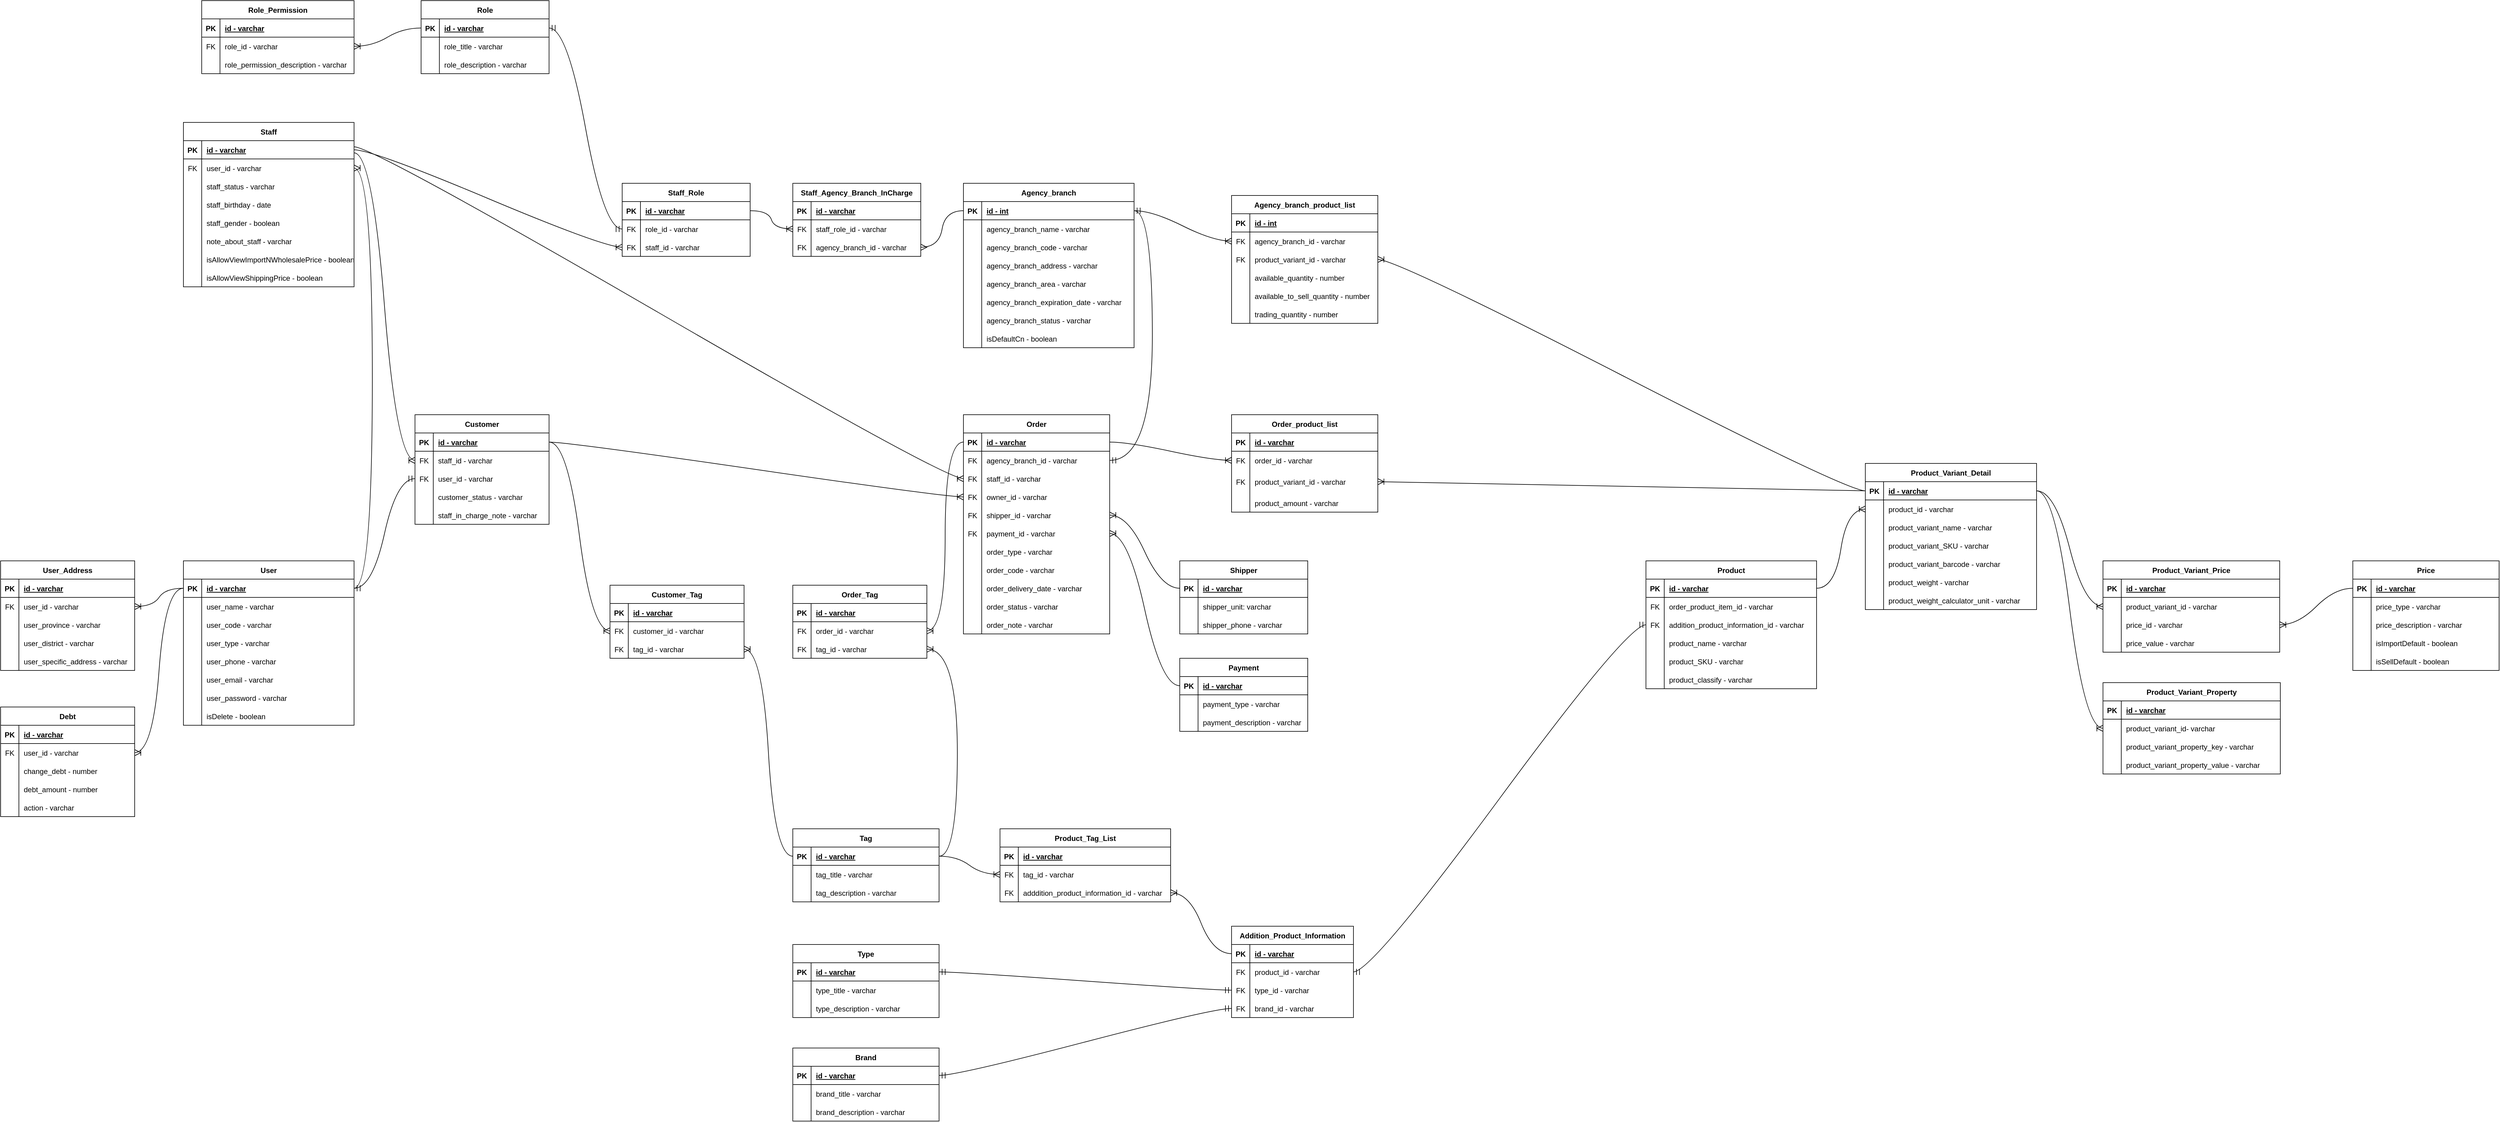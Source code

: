 <mxfile version="21.3.2" type="github">
  <diagram id="C5RBs43oDa-KdzZeNtuy" name="Page-1">
    <mxGraphModel dx="500" dy="3058" grid="1" gridSize="10" guides="1" tooltips="1" connect="1" arrows="1" fold="1" page="1" pageScale="1" pageWidth="827" pageHeight="1169" math="0" shadow="0">
      <root>
        <mxCell id="WIyWlLk6GJQsqaUBKTNV-0" />
        <mxCell id="WIyWlLk6GJQsqaUBKTNV-1" parent="WIyWlLk6GJQsqaUBKTNV-0" />
        <mxCell id="vNSqBWNDWUFpWderLPYk-0" value="User" style="shape=table;startSize=30;container=1;collapsible=1;childLayout=tableLayout;fixedRows=1;rowLines=0;fontStyle=1;align=center;resizeLast=1;" parent="WIyWlLk6GJQsqaUBKTNV-1" vertex="1">
          <mxGeometry x="1280" y="-280" width="280" height="270" as="geometry">
            <mxRectangle x="1280" y="-280" width="70" height="30" as="alternateBounds" />
          </mxGeometry>
        </mxCell>
        <mxCell id="vNSqBWNDWUFpWderLPYk-1" value="" style="shape=tableRow;horizontal=0;startSize=0;swimlaneHead=0;swimlaneBody=0;fillColor=none;collapsible=0;dropTarget=0;points=[[0,0.5],[1,0.5]];portConstraint=eastwest;top=0;left=0;right=0;bottom=1;" parent="vNSqBWNDWUFpWderLPYk-0" vertex="1">
          <mxGeometry y="30" width="280" height="30" as="geometry" />
        </mxCell>
        <mxCell id="vNSqBWNDWUFpWderLPYk-2" value="PK" style="shape=partialRectangle;connectable=0;fillColor=none;top=0;left=0;bottom=0;right=0;fontStyle=1;overflow=hidden;" parent="vNSqBWNDWUFpWderLPYk-1" vertex="1">
          <mxGeometry width="30" height="30" as="geometry">
            <mxRectangle width="30" height="30" as="alternateBounds" />
          </mxGeometry>
        </mxCell>
        <mxCell id="vNSqBWNDWUFpWderLPYk-3" value="id - varchar" style="shape=partialRectangle;connectable=0;fillColor=none;top=0;left=0;bottom=0;right=0;align=left;spacingLeft=6;fontStyle=5;overflow=hidden;" parent="vNSqBWNDWUFpWderLPYk-1" vertex="1">
          <mxGeometry x="30" width="250" height="30" as="geometry">
            <mxRectangle width="250" height="30" as="alternateBounds" />
          </mxGeometry>
        </mxCell>
        <mxCell id="vNSqBWNDWUFpWderLPYk-4" value="" style="shape=tableRow;horizontal=0;startSize=0;swimlaneHead=0;swimlaneBody=0;fillColor=none;collapsible=0;dropTarget=0;points=[[0,0.5],[1,0.5]];portConstraint=eastwest;top=0;left=0;right=0;bottom=0;" parent="vNSqBWNDWUFpWderLPYk-0" vertex="1">
          <mxGeometry y="60" width="280" height="30" as="geometry" />
        </mxCell>
        <mxCell id="vNSqBWNDWUFpWderLPYk-5" value="" style="shape=partialRectangle;connectable=0;fillColor=none;top=0;left=0;bottom=0;right=0;editable=1;overflow=hidden;" parent="vNSqBWNDWUFpWderLPYk-4" vertex="1">
          <mxGeometry width="30" height="30" as="geometry">
            <mxRectangle width="30" height="30" as="alternateBounds" />
          </mxGeometry>
        </mxCell>
        <mxCell id="vNSqBWNDWUFpWderLPYk-6" value="user_name - varchar" style="shape=partialRectangle;connectable=0;fillColor=none;top=0;left=0;bottom=0;right=0;align=left;spacingLeft=6;overflow=hidden;" parent="vNSqBWNDWUFpWderLPYk-4" vertex="1">
          <mxGeometry x="30" width="250" height="30" as="geometry">
            <mxRectangle width="250" height="30" as="alternateBounds" />
          </mxGeometry>
        </mxCell>
        <mxCell id="vNSqBWNDWUFpWderLPYk-7" value="" style="shape=tableRow;horizontal=0;startSize=0;swimlaneHead=0;swimlaneBody=0;fillColor=none;collapsible=0;dropTarget=0;points=[[0,0.5],[1,0.5]];portConstraint=eastwest;top=0;left=0;right=0;bottom=0;" parent="vNSqBWNDWUFpWderLPYk-0" vertex="1">
          <mxGeometry y="90" width="280" height="30" as="geometry" />
        </mxCell>
        <mxCell id="vNSqBWNDWUFpWderLPYk-8" value="" style="shape=partialRectangle;connectable=0;fillColor=none;top=0;left=0;bottom=0;right=0;editable=1;overflow=hidden;" parent="vNSqBWNDWUFpWderLPYk-7" vertex="1">
          <mxGeometry width="30" height="30" as="geometry">
            <mxRectangle width="30" height="30" as="alternateBounds" />
          </mxGeometry>
        </mxCell>
        <mxCell id="vNSqBWNDWUFpWderLPYk-9" value="user_code - varchar" style="shape=partialRectangle;connectable=0;fillColor=none;top=0;left=0;bottom=0;right=0;align=left;spacingLeft=6;overflow=hidden;" parent="vNSqBWNDWUFpWderLPYk-7" vertex="1">
          <mxGeometry x="30" width="250" height="30" as="geometry">
            <mxRectangle width="250" height="30" as="alternateBounds" />
          </mxGeometry>
        </mxCell>
        <mxCell id="vNSqBWNDWUFpWderLPYk-10" value="" style="shape=tableRow;horizontal=0;startSize=0;swimlaneHead=0;swimlaneBody=0;fillColor=none;collapsible=0;dropTarget=0;points=[[0,0.5],[1,0.5]];portConstraint=eastwest;top=0;left=0;right=0;bottom=0;" parent="vNSqBWNDWUFpWderLPYk-0" vertex="1">
          <mxGeometry y="120" width="280" height="30" as="geometry" />
        </mxCell>
        <mxCell id="vNSqBWNDWUFpWderLPYk-11" value="" style="shape=partialRectangle;connectable=0;fillColor=none;top=0;left=0;bottom=0;right=0;editable=1;overflow=hidden;" parent="vNSqBWNDWUFpWderLPYk-10" vertex="1">
          <mxGeometry width="30" height="30" as="geometry">
            <mxRectangle width="30" height="30" as="alternateBounds" />
          </mxGeometry>
        </mxCell>
        <mxCell id="vNSqBWNDWUFpWderLPYk-12" value="user_type - varchar" style="shape=partialRectangle;connectable=0;fillColor=none;top=0;left=0;bottom=0;right=0;align=left;spacingLeft=6;overflow=hidden;" parent="vNSqBWNDWUFpWderLPYk-10" vertex="1">
          <mxGeometry x="30" width="250" height="30" as="geometry">
            <mxRectangle width="250" height="30" as="alternateBounds" />
          </mxGeometry>
        </mxCell>
        <mxCell id="vNSqBWNDWUFpWderLPYk-13" value="" style="shape=tableRow;horizontal=0;startSize=0;swimlaneHead=0;swimlaneBody=0;fillColor=none;collapsible=0;dropTarget=0;points=[[0,0.5],[1,0.5]];portConstraint=eastwest;top=0;left=0;right=0;bottom=0;" parent="vNSqBWNDWUFpWderLPYk-0" vertex="1">
          <mxGeometry y="150" width="280" height="30" as="geometry" />
        </mxCell>
        <mxCell id="vNSqBWNDWUFpWderLPYk-14" value="" style="shape=partialRectangle;connectable=0;fillColor=none;top=0;left=0;bottom=0;right=0;editable=1;overflow=hidden;" parent="vNSqBWNDWUFpWderLPYk-13" vertex="1">
          <mxGeometry width="30" height="30" as="geometry">
            <mxRectangle width="30" height="30" as="alternateBounds" />
          </mxGeometry>
        </mxCell>
        <mxCell id="vNSqBWNDWUFpWderLPYk-15" value="user_phone - varchar" style="shape=partialRectangle;connectable=0;fillColor=none;top=0;left=0;bottom=0;right=0;align=left;spacingLeft=6;overflow=hidden;" parent="vNSqBWNDWUFpWderLPYk-13" vertex="1">
          <mxGeometry x="30" width="250" height="30" as="geometry">
            <mxRectangle width="250" height="30" as="alternateBounds" />
          </mxGeometry>
        </mxCell>
        <mxCell id="vNSqBWNDWUFpWderLPYk-16" value="" style="shape=tableRow;horizontal=0;startSize=0;swimlaneHead=0;swimlaneBody=0;fillColor=none;collapsible=0;dropTarget=0;points=[[0,0.5],[1,0.5]];portConstraint=eastwest;top=0;left=0;right=0;bottom=0;" parent="vNSqBWNDWUFpWderLPYk-0" vertex="1">
          <mxGeometry y="180" width="280" height="30" as="geometry" />
        </mxCell>
        <mxCell id="vNSqBWNDWUFpWderLPYk-17" value="" style="shape=partialRectangle;connectable=0;fillColor=none;top=0;left=0;bottom=0;right=0;editable=1;overflow=hidden;" parent="vNSqBWNDWUFpWderLPYk-16" vertex="1">
          <mxGeometry width="30" height="30" as="geometry">
            <mxRectangle width="30" height="30" as="alternateBounds" />
          </mxGeometry>
        </mxCell>
        <mxCell id="vNSqBWNDWUFpWderLPYk-18" value="user_email - varchar" style="shape=partialRectangle;connectable=0;fillColor=none;top=0;left=0;bottom=0;right=0;align=left;spacingLeft=6;overflow=hidden;" parent="vNSqBWNDWUFpWderLPYk-16" vertex="1">
          <mxGeometry x="30" width="250" height="30" as="geometry">
            <mxRectangle width="250" height="30" as="alternateBounds" />
          </mxGeometry>
        </mxCell>
        <mxCell id="vNSqBWNDWUFpWderLPYk-19" value="" style="shape=tableRow;horizontal=0;startSize=0;swimlaneHead=0;swimlaneBody=0;fillColor=none;collapsible=0;dropTarget=0;points=[[0,0.5],[1,0.5]];portConstraint=eastwest;top=0;left=0;right=0;bottom=0;" parent="vNSqBWNDWUFpWderLPYk-0" vertex="1">
          <mxGeometry y="210" width="280" height="30" as="geometry" />
        </mxCell>
        <mxCell id="vNSqBWNDWUFpWderLPYk-20" value="" style="shape=partialRectangle;connectable=0;fillColor=none;top=0;left=0;bottom=0;right=0;editable=1;overflow=hidden;" parent="vNSqBWNDWUFpWderLPYk-19" vertex="1">
          <mxGeometry width="30" height="30" as="geometry">
            <mxRectangle width="30" height="30" as="alternateBounds" />
          </mxGeometry>
        </mxCell>
        <mxCell id="vNSqBWNDWUFpWderLPYk-21" value="user_password - varchar" style="shape=partialRectangle;connectable=0;fillColor=none;top=0;left=0;bottom=0;right=0;align=left;spacingLeft=6;overflow=hidden;" parent="vNSqBWNDWUFpWderLPYk-19" vertex="1">
          <mxGeometry x="30" width="250" height="30" as="geometry">
            <mxRectangle width="250" height="30" as="alternateBounds" />
          </mxGeometry>
        </mxCell>
        <mxCell id="vNSqBWNDWUFpWderLPYk-22" value="" style="shape=tableRow;horizontal=0;startSize=0;swimlaneHead=0;swimlaneBody=0;fillColor=none;collapsible=0;dropTarget=0;points=[[0,0.5],[1,0.5]];portConstraint=eastwest;top=0;left=0;right=0;bottom=0;" parent="vNSqBWNDWUFpWderLPYk-0" vertex="1">
          <mxGeometry y="240" width="280" height="30" as="geometry" />
        </mxCell>
        <mxCell id="vNSqBWNDWUFpWderLPYk-23" value="" style="shape=partialRectangle;connectable=0;fillColor=none;top=0;left=0;bottom=0;right=0;editable=1;overflow=hidden;" parent="vNSqBWNDWUFpWderLPYk-22" vertex="1">
          <mxGeometry width="30" height="30" as="geometry">
            <mxRectangle width="30" height="30" as="alternateBounds" />
          </mxGeometry>
        </mxCell>
        <mxCell id="vNSqBWNDWUFpWderLPYk-24" value="isDelete - boolean" style="shape=partialRectangle;connectable=0;fillColor=none;top=0;left=0;bottom=0;right=0;align=left;spacingLeft=6;overflow=hidden;" parent="vNSqBWNDWUFpWderLPYk-22" vertex="1">
          <mxGeometry x="30" width="250" height="30" as="geometry">
            <mxRectangle width="250" height="30" as="alternateBounds" />
          </mxGeometry>
        </mxCell>
        <mxCell id="vNSqBWNDWUFpWderLPYk-25" value="Order" style="shape=table;startSize=30;container=1;collapsible=1;childLayout=tableLayout;fixedRows=1;rowLines=0;fontStyle=1;align=center;resizeLast=1;" parent="WIyWlLk6GJQsqaUBKTNV-1" vertex="1">
          <mxGeometry x="2560" y="-520" width="240" height="360" as="geometry">
            <mxRectangle x="1960" y="-280" width="80" height="30" as="alternateBounds" />
          </mxGeometry>
        </mxCell>
        <mxCell id="vNSqBWNDWUFpWderLPYk-26" value="" style="shape=tableRow;horizontal=0;startSize=0;swimlaneHead=0;swimlaneBody=0;fillColor=none;collapsible=0;dropTarget=0;points=[[0,0.5],[1,0.5]];portConstraint=eastwest;top=0;left=0;right=0;bottom=1;" parent="vNSqBWNDWUFpWderLPYk-25" vertex="1">
          <mxGeometry y="30" width="240" height="30" as="geometry" />
        </mxCell>
        <mxCell id="vNSqBWNDWUFpWderLPYk-27" value="PK" style="shape=partialRectangle;connectable=0;fillColor=none;top=0;left=0;bottom=0;right=0;fontStyle=1;overflow=hidden;" parent="vNSqBWNDWUFpWderLPYk-26" vertex="1">
          <mxGeometry width="30" height="30" as="geometry">
            <mxRectangle width="30" height="30" as="alternateBounds" />
          </mxGeometry>
        </mxCell>
        <mxCell id="vNSqBWNDWUFpWderLPYk-28" value="id - varchar" style="shape=partialRectangle;connectable=0;fillColor=none;top=0;left=0;bottom=0;right=0;align=left;spacingLeft=6;fontStyle=5;overflow=hidden;" parent="vNSqBWNDWUFpWderLPYk-26" vertex="1">
          <mxGeometry x="30" width="210" height="30" as="geometry">
            <mxRectangle width="210" height="30" as="alternateBounds" />
          </mxGeometry>
        </mxCell>
        <mxCell id="KNGTvauvNjYRh4UXLa82-15" value="" style="shape=tableRow;horizontal=0;startSize=0;swimlaneHead=0;swimlaneBody=0;fillColor=none;collapsible=0;dropTarget=0;points=[[0,0.5],[1,0.5]];portConstraint=eastwest;top=0;left=0;right=0;bottom=0;" parent="vNSqBWNDWUFpWderLPYk-25" vertex="1">
          <mxGeometry y="60" width="240" height="30" as="geometry" />
        </mxCell>
        <mxCell id="KNGTvauvNjYRh4UXLa82-16" value="FK" style="shape=partialRectangle;connectable=0;fillColor=none;top=0;left=0;bottom=0;right=0;editable=1;overflow=hidden;" parent="KNGTvauvNjYRh4UXLa82-15" vertex="1">
          <mxGeometry width="30" height="30" as="geometry">
            <mxRectangle width="30" height="30" as="alternateBounds" />
          </mxGeometry>
        </mxCell>
        <mxCell id="KNGTvauvNjYRh4UXLa82-17" value="agency_branch_id - varchar" style="shape=partialRectangle;connectable=0;fillColor=none;top=0;left=0;bottom=0;right=0;align=left;spacingLeft=6;overflow=hidden;" parent="KNGTvauvNjYRh4UXLa82-15" vertex="1">
          <mxGeometry x="30" width="210" height="30" as="geometry">
            <mxRectangle width="210" height="30" as="alternateBounds" />
          </mxGeometry>
        </mxCell>
        <mxCell id="vNSqBWNDWUFpWderLPYk-47" value="" style="shape=tableRow;horizontal=0;startSize=0;swimlaneHead=0;swimlaneBody=0;fillColor=none;collapsible=0;dropTarget=0;points=[[0,0.5],[1,0.5]];portConstraint=eastwest;top=0;left=0;right=0;bottom=0;" parent="vNSqBWNDWUFpWderLPYk-25" vertex="1">
          <mxGeometry y="90" width="240" height="30" as="geometry" />
        </mxCell>
        <mxCell id="vNSqBWNDWUFpWderLPYk-48" value="FK" style="shape=partialRectangle;connectable=0;fillColor=none;top=0;left=0;bottom=0;right=0;editable=1;overflow=hidden;" parent="vNSqBWNDWUFpWderLPYk-47" vertex="1">
          <mxGeometry width="30" height="30" as="geometry">
            <mxRectangle width="30" height="30" as="alternateBounds" />
          </mxGeometry>
        </mxCell>
        <mxCell id="vNSqBWNDWUFpWderLPYk-49" value="staff_id - varchar" style="shape=partialRectangle;connectable=0;fillColor=none;top=0;left=0;bottom=0;right=0;align=left;spacingLeft=6;overflow=hidden;" parent="vNSqBWNDWUFpWderLPYk-47" vertex="1">
          <mxGeometry x="30" width="210" height="30" as="geometry">
            <mxRectangle width="210" height="30" as="alternateBounds" />
          </mxGeometry>
        </mxCell>
        <mxCell id="vNSqBWNDWUFpWderLPYk-32" value="" style="shape=tableRow;horizontal=0;startSize=0;swimlaneHead=0;swimlaneBody=0;fillColor=none;collapsible=0;dropTarget=0;points=[[0,0.5],[1,0.5]];portConstraint=eastwest;top=0;left=0;right=0;bottom=0;" parent="vNSqBWNDWUFpWderLPYk-25" vertex="1">
          <mxGeometry y="120" width="240" height="30" as="geometry" />
        </mxCell>
        <mxCell id="vNSqBWNDWUFpWderLPYk-33" value="FK" style="shape=partialRectangle;connectable=0;fillColor=none;top=0;left=0;bottom=0;right=0;editable=1;overflow=hidden;" parent="vNSqBWNDWUFpWderLPYk-32" vertex="1">
          <mxGeometry width="30" height="30" as="geometry">
            <mxRectangle width="30" height="30" as="alternateBounds" />
          </mxGeometry>
        </mxCell>
        <mxCell id="vNSqBWNDWUFpWderLPYk-34" value="owner_id - varchar" style="shape=partialRectangle;connectable=0;fillColor=none;top=0;left=0;bottom=0;right=0;align=left;spacingLeft=6;overflow=hidden;" parent="vNSqBWNDWUFpWderLPYk-32" vertex="1">
          <mxGeometry x="30" width="210" height="30" as="geometry">
            <mxRectangle width="210" height="30" as="alternateBounds" />
          </mxGeometry>
        </mxCell>
        <mxCell id="vNSqBWNDWUFpWderLPYk-35" value="" style="shape=tableRow;horizontal=0;startSize=0;swimlaneHead=0;swimlaneBody=0;fillColor=none;collapsible=0;dropTarget=0;points=[[0,0.5],[1,0.5]];portConstraint=eastwest;top=0;left=0;right=0;bottom=0;" parent="vNSqBWNDWUFpWderLPYk-25" vertex="1">
          <mxGeometry y="150" width="240" height="30" as="geometry" />
        </mxCell>
        <mxCell id="vNSqBWNDWUFpWderLPYk-36" value="FK" style="shape=partialRectangle;connectable=0;fillColor=none;top=0;left=0;bottom=0;right=0;editable=1;overflow=hidden;" parent="vNSqBWNDWUFpWderLPYk-35" vertex="1">
          <mxGeometry width="30" height="30" as="geometry">
            <mxRectangle width="30" height="30" as="alternateBounds" />
          </mxGeometry>
        </mxCell>
        <mxCell id="vNSqBWNDWUFpWderLPYk-37" value="shipper_id - varchar" style="shape=partialRectangle;connectable=0;fillColor=none;top=0;left=0;bottom=0;right=0;align=left;spacingLeft=6;overflow=hidden;" parent="vNSqBWNDWUFpWderLPYk-35" vertex="1">
          <mxGeometry x="30" width="210" height="30" as="geometry">
            <mxRectangle width="210" height="30" as="alternateBounds" />
          </mxGeometry>
        </mxCell>
        <mxCell id="KNGTvauvNjYRh4UXLa82-10" value="" style="shape=tableRow;horizontal=0;startSize=0;swimlaneHead=0;swimlaneBody=0;fillColor=none;collapsible=0;dropTarget=0;points=[[0,0.5],[1,0.5]];portConstraint=eastwest;top=0;left=0;right=0;bottom=0;" parent="vNSqBWNDWUFpWderLPYk-25" vertex="1">
          <mxGeometry y="180" width="240" height="30" as="geometry" />
        </mxCell>
        <mxCell id="KNGTvauvNjYRh4UXLa82-11" value="FK" style="shape=partialRectangle;connectable=0;fillColor=none;top=0;left=0;bottom=0;right=0;editable=1;overflow=hidden;" parent="KNGTvauvNjYRh4UXLa82-10" vertex="1">
          <mxGeometry width="30" height="30" as="geometry">
            <mxRectangle width="30" height="30" as="alternateBounds" />
          </mxGeometry>
        </mxCell>
        <mxCell id="KNGTvauvNjYRh4UXLa82-12" value="payment_id - varchar" style="shape=partialRectangle;connectable=0;fillColor=none;top=0;left=0;bottom=0;right=0;align=left;spacingLeft=6;overflow=hidden;" parent="KNGTvauvNjYRh4UXLa82-10" vertex="1">
          <mxGeometry x="30" width="210" height="30" as="geometry">
            <mxRectangle width="210" height="30" as="alternateBounds" />
          </mxGeometry>
        </mxCell>
        <mxCell id="KNGTvauvNjYRh4UXLa82-68" value="" style="shape=tableRow;horizontal=0;startSize=0;swimlaneHead=0;swimlaneBody=0;fillColor=none;collapsible=0;dropTarget=0;points=[[0,0.5],[1,0.5]];portConstraint=eastwest;top=0;left=0;right=0;bottom=0;" parent="vNSqBWNDWUFpWderLPYk-25" vertex="1">
          <mxGeometry y="210" width="240" height="30" as="geometry" />
        </mxCell>
        <mxCell id="KNGTvauvNjYRh4UXLa82-69" value="" style="shape=partialRectangle;connectable=0;fillColor=none;top=0;left=0;bottom=0;right=0;editable=1;overflow=hidden;" parent="KNGTvauvNjYRh4UXLa82-68" vertex="1">
          <mxGeometry width="30" height="30" as="geometry">
            <mxRectangle width="30" height="30" as="alternateBounds" />
          </mxGeometry>
        </mxCell>
        <mxCell id="KNGTvauvNjYRh4UXLa82-70" value="order_type - varchar" style="shape=partialRectangle;connectable=0;fillColor=none;top=0;left=0;bottom=0;right=0;align=left;spacingLeft=6;overflow=hidden;" parent="KNGTvauvNjYRh4UXLa82-68" vertex="1">
          <mxGeometry x="30" width="210" height="30" as="geometry">
            <mxRectangle width="210" height="30" as="alternateBounds" />
          </mxGeometry>
        </mxCell>
        <mxCell id="vNSqBWNDWUFpWderLPYk-59" value="" style="shape=tableRow;horizontal=0;startSize=0;swimlaneHead=0;swimlaneBody=0;fillColor=none;collapsible=0;dropTarget=0;points=[[0,0.5],[1,0.5]];portConstraint=eastwest;top=0;left=0;right=0;bottom=0;" parent="vNSqBWNDWUFpWderLPYk-25" vertex="1">
          <mxGeometry y="240" width="240" height="30" as="geometry" />
        </mxCell>
        <mxCell id="vNSqBWNDWUFpWderLPYk-60" value="" style="shape=partialRectangle;connectable=0;fillColor=none;top=0;left=0;bottom=0;right=0;editable=1;overflow=hidden;" parent="vNSqBWNDWUFpWderLPYk-59" vertex="1">
          <mxGeometry width="30" height="30" as="geometry">
            <mxRectangle width="30" height="30" as="alternateBounds" />
          </mxGeometry>
        </mxCell>
        <mxCell id="vNSqBWNDWUFpWderLPYk-61" value="order_code - varchar" style="shape=partialRectangle;connectable=0;fillColor=none;top=0;left=0;bottom=0;right=0;align=left;spacingLeft=6;overflow=hidden;" parent="vNSqBWNDWUFpWderLPYk-59" vertex="1">
          <mxGeometry x="30" width="210" height="30" as="geometry">
            <mxRectangle width="210" height="30" as="alternateBounds" />
          </mxGeometry>
        </mxCell>
        <mxCell id="vNSqBWNDWUFpWderLPYk-56" value="" style="shape=tableRow;horizontal=0;startSize=0;swimlaneHead=0;swimlaneBody=0;fillColor=none;collapsible=0;dropTarget=0;points=[[0,0.5],[1,0.5]];portConstraint=eastwest;top=0;left=0;right=0;bottom=0;" parent="vNSqBWNDWUFpWderLPYk-25" vertex="1">
          <mxGeometry y="270" width="240" height="30" as="geometry" />
        </mxCell>
        <mxCell id="vNSqBWNDWUFpWderLPYk-57" value="" style="shape=partialRectangle;connectable=0;fillColor=none;top=0;left=0;bottom=0;right=0;editable=1;overflow=hidden;" parent="vNSqBWNDWUFpWderLPYk-56" vertex="1">
          <mxGeometry width="30" height="30" as="geometry">
            <mxRectangle width="30" height="30" as="alternateBounds" />
          </mxGeometry>
        </mxCell>
        <mxCell id="vNSqBWNDWUFpWderLPYk-58" value="order_delivery_date - varchar" style="shape=partialRectangle;connectable=0;fillColor=none;top=0;left=0;bottom=0;right=0;align=left;spacingLeft=6;overflow=hidden;" parent="vNSqBWNDWUFpWderLPYk-56" vertex="1">
          <mxGeometry x="30" width="210" height="30" as="geometry">
            <mxRectangle width="210" height="30" as="alternateBounds" />
          </mxGeometry>
        </mxCell>
        <mxCell id="vNSqBWNDWUFpWderLPYk-41" value="" style="shape=tableRow;horizontal=0;startSize=0;swimlaneHead=0;swimlaneBody=0;fillColor=none;collapsible=0;dropTarget=0;points=[[0,0.5],[1,0.5]];portConstraint=eastwest;top=0;left=0;right=0;bottom=0;" parent="vNSqBWNDWUFpWderLPYk-25" vertex="1">
          <mxGeometry y="300" width="240" height="30" as="geometry" />
        </mxCell>
        <mxCell id="vNSqBWNDWUFpWderLPYk-42" value="" style="shape=partialRectangle;connectable=0;fillColor=none;top=0;left=0;bottom=0;right=0;editable=1;overflow=hidden;" parent="vNSqBWNDWUFpWderLPYk-41" vertex="1">
          <mxGeometry width="30" height="30" as="geometry">
            <mxRectangle width="30" height="30" as="alternateBounds" />
          </mxGeometry>
        </mxCell>
        <mxCell id="vNSqBWNDWUFpWderLPYk-43" value="order_status - varchar" style="shape=partialRectangle;connectable=0;fillColor=none;top=0;left=0;bottom=0;right=0;align=left;spacingLeft=6;overflow=hidden;" parent="vNSqBWNDWUFpWderLPYk-41" vertex="1">
          <mxGeometry x="30" width="210" height="30" as="geometry">
            <mxRectangle width="210" height="30" as="alternateBounds" />
          </mxGeometry>
        </mxCell>
        <mxCell id="vNSqBWNDWUFpWderLPYk-44" value="" style="shape=tableRow;horizontal=0;startSize=0;swimlaneHead=0;swimlaneBody=0;fillColor=none;collapsible=0;dropTarget=0;points=[[0,0.5],[1,0.5]];portConstraint=eastwest;top=0;left=0;right=0;bottom=0;" parent="vNSqBWNDWUFpWderLPYk-25" vertex="1">
          <mxGeometry y="330" width="240" height="30" as="geometry" />
        </mxCell>
        <mxCell id="vNSqBWNDWUFpWderLPYk-45" value="" style="shape=partialRectangle;connectable=0;fillColor=none;top=0;left=0;bottom=0;right=0;editable=1;overflow=hidden;" parent="vNSqBWNDWUFpWderLPYk-44" vertex="1">
          <mxGeometry width="30" height="30" as="geometry">
            <mxRectangle width="30" height="30" as="alternateBounds" />
          </mxGeometry>
        </mxCell>
        <mxCell id="vNSqBWNDWUFpWderLPYk-46" value="order_note - varchar" style="shape=partialRectangle;connectable=0;fillColor=none;top=0;left=0;bottom=0;right=0;align=left;spacingLeft=6;overflow=hidden;" parent="vNSqBWNDWUFpWderLPYk-44" vertex="1">
          <mxGeometry x="30" width="210" height="30" as="geometry">
            <mxRectangle width="210" height="30" as="alternateBounds" />
          </mxGeometry>
        </mxCell>
        <mxCell id="vNSqBWNDWUFpWderLPYk-65" value="Product" style="shape=table;startSize=30;container=1;collapsible=1;childLayout=tableLayout;fixedRows=1;rowLines=0;fontStyle=1;align=center;resizeLast=1;" parent="WIyWlLk6GJQsqaUBKTNV-1" vertex="1">
          <mxGeometry x="3680" y="-280" width="280" height="210" as="geometry">
            <mxRectangle x="2840" y="-280" width="90" height="30" as="alternateBounds" />
          </mxGeometry>
        </mxCell>
        <mxCell id="vNSqBWNDWUFpWderLPYk-66" value="" style="shape=tableRow;horizontal=0;startSize=0;swimlaneHead=0;swimlaneBody=0;fillColor=none;collapsible=0;dropTarget=0;points=[[0,0.5],[1,0.5]];portConstraint=eastwest;top=0;left=0;right=0;bottom=1;" parent="vNSqBWNDWUFpWderLPYk-65" vertex="1">
          <mxGeometry y="30" width="280" height="30" as="geometry" />
        </mxCell>
        <mxCell id="vNSqBWNDWUFpWderLPYk-67" value="PK" style="shape=partialRectangle;connectable=0;fillColor=none;top=0;left=0;bottom=0;right=0;fontStyle=1;overflow=hidden;" parent="vNSqBWNDWUFpWderLPYk-66" vertex="1">
          <mxGeometry width="30" height="30" as="geometry">
            <mxRectangle width="30" height="30" as="alternateBounds" />
          </mxGeometry>
        </mxCell>
        <mxCell id="vNSqBWNDWUFpWderLPYk-68" value="id - varchar" style="shape=partialRectangle;connectable=0;fillColor=none;top=0;left=0;bottom=0;right=0;align=left;spacingLeft=6;fontStyle=5;overflow=hidden;" parent="vNSqBWNDWUFpWderLPYk-66" vertex="1">
          <mxGeometry x="30" width="250" height="30" as="geometry">
            <mxRectangle width="250" height="30" as="alternateBounds" />
          </mxGeometry>
        </mxCell>
        <mxCell id="vNSqBWNDWUFpWderLPYk-69" value="" style="shape=tableRow;horizontal=0;startSize=0;swimlaneHead=0;swimlaneBody=0;fillColor=none;collapsible=0;dropTarget=0;points=[[0,0.5],[1,0.5]];portConstraint=eastwest;top=0;left=0;right=0;bottom=0;" parent="vNSqBWNDWUFpWderLPYk-65" vertex="1">
          <mxGeometry y="60" width="280" height="30" as="geometry" />
        </mxCell>
        <mxCell id="vNSqBWNDWUFpWderLPYk-70" value="FK" style="shape=partialRectangle;connectable=0;fillColor=none;top=0;left=0;bottom=0;right=0;editable=1;overflow=hidden;" parent="vNSqBWNDWUFpWderLPYk-69" vertex="1">
          <mxGeometry width="30" height="30" as="geometry">
            <mxRectangle width="30" height="30" as="alternateBounds" />
          </mxGeometry>
        </mxCell>
        <mxCell id="vNSqBWNDWUFpWderLPYk-71" value="order_product_item_id - varchar" style="shape=partialRectangle;connectable=0;fillColor=none;top=0;left=0;bottom=0;right=0;align=left;spacingLeft=6;overflow=hidden;" parent="vNSqBWNDWUFpWderLPYk-69" vertex="1">
          <mxGeometry x="30" width="250" height="30" as="geometry">
            <mxRectangle width="250" height="30" as="alternateBounds" />
          </mxGeometry>
        </mxCell>
        <mxCell id="vNSqBWNDWUFpWderLPYk-72" value="" style="shape=tableRow;horizontal=0;startSize=0;swimlaneHead=0;swimlaneBody=0;fillColor=none;collapsible=0;dropTarget=0;points=[[0,0.5],[1,0.5]];portConstraint=eastwest;top=0;left=0;right=0;bottom=0;" parent="vNSqBWNDWUFpWderLPYk-65" vertex="1">
          <mxGeometry y="90" width="280" height="30" as="geometry" />
        </mxCell>
        <mxCell id="vNSqBWNDWUFpWderLPYk-73" value="FK" style="shape=partialRectangle;connectable=0;fillColor=none;top=0;left=0;bottom=0;right=0;editable=1;overflow=hidden;" parent="vNSqBWNDWUFpWderLPYk-72" vertex="1">
          <mxGeometry width="30" height="30" as="geometry">
            <mxRectangle width="30" height="30" as="alternateBounds" />
          </mxGeometry>
        </mxCell>
        <mxCell id="vNSqBWNDWUFpWderLPYk-74" value="addition_product_information_id - varchar" style="shape=partialRectangle;connectable=0;fillColor=none;top=0;left=0;bottom=0;right=0;align=left;spacingLeft=6;overflow=hidden;" parent="vNSqBWNDWUFpWderLPYk-72" vertex="1">
          <mxGeometry x="30" width="250" height="30" as="geometry">
            <mxRectangle width="250" height="30" as="alternateBounds" />
          </mxGeometry>
        </mxCell>
        <mxCell id="vNSqBWNDWUFpWderLPYk-75" value="" style="shape=tableRow;horizontal=0;startSize=0;swimlaneHead=0;swimlaneBody=0;fillColor=none;collapsible=0;dropTarget=0;points=[[0,0.5],[1,0.5]];portConstraint=eastwest;top=0;left=0;right=0;bottom=0;" parent="vNSqBWNDWUFpWderLPYk-65" vertex="1">
          <mxGeometry y="120" width="280" height="30" as="geometry" />
        </mxCell>
        <mxCell id="vNSqBWNDWUFpWderLPYk-76" value="" style="shape=partialRectangle;connectable=0;fillColor=none;top=0;left=0;bottom=0;right=0;editable=1;overflow=hidden;" parent="vNSqBWNDWUFpWderLPYk-75" vertex="1">
          <mxGeometry width="30" height="30" as="geometry">
            <mxRectangle width="30" height="30" as="alternateBounds" />
          </mxGeometry>
        </mxCell>
        <mxCell id="vNSqBWNDWUFpWderLPYk-77" value="product_name - varchar" style="shape=partialRectangle;connectable=0;fillColor=none;top=0;left=0;bottom=0;right=0;align=left;spacingLeft=6;overflow=hidden;" parent="vNSqBWNDWUFpWderLPYk-75" vertex="1">
          <mxGeometry x="30" width="250" height="30" as="geometry">
            <mxRectangle width="250" height="30" as="alternateBounds" />
          </mxGeometry>
        </mxCell>
        <mxCell id="vNSqBWNDWUFpWderLPYk-78" value="" style="shape=tableRow;horizontal=0;startSize=0;swimlaneHead=0;swimlaneBody=0;fillColor=none;collapsible=0;dropTarget=0;points=[[0,0.5],[1,0.5]];portConstraint=eastwest;top=0;left=0;right=0;bottom=0;" parent="vNSqBWNDWUFpWderLPYk-65" vertex="1">
          <mxGeometry y="150" width="280" height="30" as="geometry" />
        </mxCell>
        <mxCell id="vNSqBWNDWUFpWderLPYk-79" value="" style="shape=partialRectangle;connectable=0;fillColor=none;top=0;left=0;bottom=0;right=0;editable=1;overflow=hidden;" parent="vNSqBWNDWUFpWderLPYk-78" vertex="1">
          <mxGeometry width="30" height="30" as="geometry">
            <mxRectangle width="30" height="30" as="alternateBounds" />
          </mxGeometry>
        </mxCell>
        <mxCell id="vNSqBWNDWUFpWderLPYk-80" value="product_SKU - varchar" style="shape=partialRectangle;connectable=0;fillColor=none;top=0;left=0;bottom=0;right=0;align=left;spacingLeft=6;overflow=hidden;" parent="vNSqBWNDWUFpWderLPYk-78" vertex="1">
          <mxGeometry x="30" width="250" height="30" as="geometry">
            <mxRectangle width="250" height="30" as="alternateBounds" />
          </mxGeometry>
        </mxCell>
        <mxCell id="vNSqBWNDWUFpWderLPYk-81" value="" style="shape=tableRow;horizontal=0;startSize=0;swimlaneHead=0;swimlaneBody=0;fillColor=none;collapsible=0;dropTarget=0;points=[[0,0.5],[1,0.5]];portConstraint=eastwest;top=0;left=0;right=0;bottom=0;" parent="vNSqBWNDWUFpWderLPYk-65" vertex="1">
          <mxGeometry y="180" width="280" height="30" as="geometry" />
        </mxCell>
        <mxCell id="vNSqBWNDWUFpWderLPYk-82" value="" style="shape=partialRectangle;connectable=0;fillColor=none;top=0;left=0;bottom=0;right=0;editable=1;overflow=hidden;" parent="vNSqBWNDWUFpWderLPYk-81" vertex="1">
          <mxGeometry width="30" height="30" as="geometry">
            <mxRectangle width="30" height="30" as="alternateBounds" />
          </mxGeometry>
        </mxCell>
        <mxCell id="vNSqBWNDWUFpWderLPYk-83" value="product_classify - varchar" style="shape=partialRectangle;connectable=0;fillColor=none;top=0;left=0;bottom=0;right=0;align=left;spacingLeft=6;overflow=hidden;" parent="vNSqBWNDWUFpWderLPYk-81" vertex="1">
          <mxGeometry x="30" width="250" height="30" as="geometry">
            <mxRectangle width="250" height="30" as="alternateBounds" />
          </mxGeometry>
        </mxCell>
        <mxCell id="vNSqBWNDWUFpWderLPYk-84" value="Agency_branch" style="shape=table;startSize=30;container=1;collapsible=1;childLayout=tableLayout;fixedRows=1;rowLines=0;fontStyle=1;align=center;resizeLast=1;" parent="WIyWlLk6GJQsqaUBKTNV-1" vertex="1">
          <mxGeometry x="2560" y="-900" width="280.0" height="270.0" as="geometry" />
        </mxCell>
        <mxCell id="vNSqBWNDWUFpWderLPYk-85" value="" style="shape=tableRow;horizontal=0;startSize=0;swimlaneHead=0;swimlaneBody=0;fillColor=none;collapsible=0;dropTarget=0;points=[[0,0.5],[1,0.5]];portConstraint=eastwest;top=0;left=0;right=0;bottom=1;" parent="vNSqBWNDWUFpWderLPYk-84" vertex="1">
          <mxGeometry y="30" width="280.0" height="30" as="geometry" />
        </mxCell>
        <mxCell id="vNSqBWNDWUFpWderLPYk-86" value="PK" style="shape=partialRectangle;connectable=0;fillColor=none;top=0;left=0;bottom=0;right=0;fontStyle=1;overflow=hidden;" parent="vNSqBWNDWUFpWderLPYk-85" vertex="1">
          <mxGeometry width="30" height="30" as="geometry">
            <mxRectangle width="30" height="30" as="alternateBounds" />
          </mxGeometry>
        </mxCell>
        <mxCell id="vNSqBWNDWUFpWderLPYk-87" value="id - int" style="shape=partialRectangle;connectable=0;fillColor=none;top=0;left=0;bottom=0;right=0;align=left;spacingLeft=6;fontStyle=5;overflow=hidden;" parent="vNSqBWNDWUFpWderLPYk-85" vertex="1">
          <mxGeometry x="30" width="250.0" height="30" as="geometry">
            <mxRectangle width="250.0" height="30" as="alternateBounds" />
          </mxGeometry>
        </mxCell>
        <mxCell id="vNSqBWNDWUFpWderLPYk-88" value="" style="shape=tableRow;horizontal=0;startSize=0;swimlaneHead=0;swimlaneBody=0;fillColor=none;collapsible=0;dropTarget=0;points=[[0,0.5],[1,0.5]];portConstraint=eastwest;top=0;left=0;right=0;bottom=0;" parent="vNSqBWNDWUFpWderLPYk-84" vertex="1">
          <mxGeometry y="60" width="280.0" height="30" as="geometry" />
        </mxCell>
        <mxCell id="vNSqBWNDWUFpWderLPYk-89" value="" style="shape=partialRectangle;connectable=0;fillColor=none;top=0;left=0;bottom=0;right=0;editable=1;overflow=hidden;" parent="vNSqBWNDWUFpWderLPYk-88" vertex="1">
          <mxGeometry width="30" height="30" as="geometry">
            <mxRectangle width="30" height="30" as="alternateBounds" />
          </mxGeometry>
        </mxCell>
        <mxCell id="vNSqBWNDWUFpWderLPYk-90" value="agency_branch_name - varchar" style="shape=partialRectangle;connectable=0;fillColor=none;top=0;left=0;bottom=0;right=0;align=left;spacingLeft=6;overflow=hidden;" parent="vNSqBWNDWUFpWderLPYk-88" vertex="1">
          <mxGeometry x="30" width="250.0" height="30" as="geometry">
            <mxRectangle width="250.0" height="30" as="alternateBounds" />
          </mxGeometry>
        </mxCell>
        <mxCell id="vNSqBWNDWUFpWderLPYk-91" value="" style="shape=tableRow;horizontal=0;startSize=0;swimlaneHead=0;swimlaneBody=0;fillColor=none;collapsible=0;dropTarget=0;points=[[0,0.5],[1,0.5]];portConstraint=eastwest;top=0;left=0;right=0;bottom=0;" parent="vNSqBWNDWUFpWderLPYk-84" vertex="1">
          <mxGeometry y="90" width="280.0" height="30" as="geometry" />
        </mxCell>
        <mxCell id="vNSqBWNDWUFpWderLPYk-92" value="" style="shape=partialRectangle;connectable=0;fillColor=none;top=0;left=0;bottom=0;right=0;editable=1;overflow=hidden;" parent="vNSqBWNDWUFpWderLPYk-91" vertex="1">
          <mxGeometry width="30" height="30" as="geometry">
            <mxRectangle width="30" height="30" as="alternateBounds" />
          </mxGeometry>
        </mxCell>
        <mxCell id="vNSqBWNDWUFpWderLPYk-93" value="agency_branch_code - varchar" style="shape=partialRectangle;connectable=0;fillColor=none;top=0;left=0;bottom=0;right=0;align=left;spacingLeft=6;overflow=hidden;" parent="vNSqBWNDWUFpWderLPYk-91" vertex="1">
          <mxGeometry x="30" width="250.0" height="30" as="geometry">
            <mxRectangle width="250.0" height="30" as="alternateBounds" />
          </mxGeometry>
        </mxCell>
        <mxCell id="vNSqBWNDWUFpWderLPYk-94" value="" style="shape=tableRow;horizontal=0;startSize=0;swimlaneHead=0;swimlaneBody=0;fillColor=none;collapsible=0;dropTarget=0;points=[[0,0.5],[1,0.5]];portConstraint=eastwest;top=0;left=0;right=0;bottom=0;" parent="vNSqBWNDWUFpWderLPYk-84" vertex="1">
          <mxGeometry y="120" width="280.0" height="30" as="geometry" />
        </mxCell>
        <mxCell id="vNSqBWNDWUFpWderLPYk-95" value="" style="shape=partialRectangle;connectable=0;fillColor=none;top=0;left=0;bottom=0;right=0;editable=1;overflow=hidden;" parent="vNSqBWNDWUFpWderLPYk-94" vertex="1">
          <mxGeometry width="30" height="30" as="geometry">
            <mxRectangle width="30" height="30" as="alternateBounds" />
          </mxGeometry>
        </mxCell>
        <mxCell id="vNSqBWNDWUFpWderLPYk-96" value="agency_branch_address - varchar" style="shape=partialRectangle;connectable=0;fillColor=none;top=0;left=0;bottom=0;right=0;align=left;spacingLeft=6;overflow=hidden;" parent="vNSqBWNDWUFpWderLPYk-94" vertex="1">
          <mxGeometry x="30" width="250.0" height="30" as="geometry">
            <mxRectangle width="250.0" height="30" as="alternateBounds" />
          </mxGeometry>
        </mxCell>
        <mxCell id="vNSqBWNDWUFpWderLPYk-97" value="" style="shape=tableRow;horizontal=0;startSize=0;swimlaneHead=0;swimlaneBody=0;fillColor=none;collapsible=0;dropTarget=0;points=[[0,0.5],[1,0.5]];portConstraint=eastwest;top=0;left=0;right=0;bottom=0;" parent="vNSqBWNDWUFpWderLPYk-84" vertex="1">
          <mxGeometry y="150" width="280.0" height="30" as="geometry" />
        </mxCell>
        <mxCell id="vNSqBWNDWUFpWderLPYk-98" value="" style="shape=partialRectangle;connectable=0;fillColor=none;top=0;left=0;bottom=0;right=0;editable=1;overflow=hidden;" parent="vNSqBWNDWUFpWderLPYk-97" vertex="1">
          <mxGeometry width="30" height="30" as="geometry">
            <mxRectangle width="30" height="30" as="alternateBounds" />
          </mxGeometry>
        </mxCell>
        <mxCell id="vNSqBWNDWUFpWderLPYk-99" value="agency_branch_area - varchar" style="shape=partialRectangle;connectable=0;fillColor=none;top=0;left=0;bottom=0;right=0;align=left;spacingLeft=6;overflow=hidden;" parent="vNSqBWNDWUFpWderLPYk-97" vertex="1">
          <mxGeometry x="30" width="250.0" height="30" as="geometry">
            <mxRectangle width="250.0" height="30" as="alternateBounds" />
          </mxGeometry>
        </mxCell>
        <mxCell id="vNSqBWNDWUFpWderLPYk-100" value="" style="shape=tableRow;horizontal=0;startSize=0;swimlaneHead=0;swimlaneBody=0;fillColor=none;collapsible=0;dropTarget=0;points=[[0,0.5],[1,0.5]];portConstraint=eastwest;top=0;left=0;right=0;bottom=0;" parent="vNSqBWNDWUFpWderLPYk-84" vertex="1">
          <mxGeometry y="180" width="280.0" height="30" as="geometry" />
        </mxCell>
        <mxCell id="vNSqBWNDWUFpWderLPYk-101" value="" style="shape=partialRectangle;connectable=0;fillColor=none;top=0;left=0;bottom=0;right=0;editable=1;overflow=hidden;" parent="vNSqBWNDWUFpWderLPYk-100" vertex="1">
          <mxGeometry width="30" height="30" as="geometry">
            <mxRectangle width="30" height="30" as="alternateBounds" />
          </mxGeometry>
        </mxCell>
        <mxCell id="vNSqBWNDWUFpWderLPYk-102" value="agency_branch_expiration_date - varchar" style="shape=partialRectangle;connectable=0;fillColor=none;top=0;left=0;bottom=0;right=0;align=left;spacingLeft=6;overflow=hidden;" parent="vNSqBWNDWUFpWderLPYk-100" vertex="1">
          <mxGeometry x="30" width="250.0" height="30" as="geometry">
            <mxRectangle width="250.0" height="30" as="alternateBounds" />
          </mxGeometry>
        </mxCell>
        <mxCell id="vNSqBWNDWUFpWderLPYk-103" value="" style="shape=tableRow;horizontal=0;startSize=0;swimlaneHead=0;swimlaneBody=0;fillColor=none;collapsible=0;dropTarget=0;points=[[0,0.5],[1,0.5]];portConstraint=eastwest;top=0;left=0;right=0;bottom=0;" parent="vNSqBWNDWUFpWderLPYk-84" vertex="1">
          <mxGeometry y="210" width="280.0" height="30" as="geometry" />
        </mxCell>
        <mxCell id="vNSqBWNDWUFpWderLPYk-104" value="" style="shape=partialRectangle;connectable=0;fillColor=none;top=0;left=0;bottom=0;right=0;editable=1;overflow=hidden;" parent="vNSqBWNDWUFpWderLPYk-103" vertex="1">
          <mxGeometry width="30" height="30" as="geometry">
            <mxRectangle width="30" height="30" as="alternateBounds" />
          </mxGeometry>
        </mxCell>
        <mxCell id="vNSqBWNDWUFpWderLPYk-105" value="agency_branch_status - varchar" style="shape=partialRectangle;connectable=0;fillColor=none;top=0;left=0;bottom=0;right=0;align=left;spacingLeft=6;overflow=hidden;" parent="vNSqBWNDWUFpWderLPYk-103" vertex="1">
          <mxGeometry x="30" width="250.0" height="30" as="geometry">
            <mxRectangle width="250.0" height="30" as="alternateBounds" />
          </mxGeometry>
        </mxCell>
        <mxCell id="vNSqBWNDWUFpWderLPYk-106" value="" style="shape=tableRow;horizontal=0;startSize=0;swimlaneHead=0;swimlaneBody=0;fillColor=none;collapsible=0;dropTarget=0;points=[[0,0.5],[1,0.5]];portConstraint=eastwest;top=0;left=0;right=0;bottom=0;" parent="vNSqBWNDWUFpWderLPYk-84" vertex="1">
          <mxGeometry y="240" width="280.0" height="30" as="geometry" />
        </mxCell>
        <mxCell id="vNSqBWNDWUFpWderLPYk-107" value="" style="shape=partialRectangle;connectable=0;fillColor=none;top=0;left=0;bottom=0;right=0;editable=1;overflow=hidden;" parent="vNSqBWNDWUFpWderLPYk-106" vertex="1">
          <mxGeometry width="30" height="30" as="geometry">
            <mxRectangle width="30" height="30" as="alternateBounds" />
          </mxGeometry>
        </mxCell>
        <mxCell id="vNSqBWNDWUFpWderLPYk-108" value="isDefaultCn - boolean" style="shape=partialRectangle;connectable=0;fillColor=none;top=0;left=0;bottom=0;right=0;align=left;spacingLeft=6;overflow=hidden;" parent="vNSqBWNDWUFpWderLPYk-106" vertex="1">
          <mxGeometry x="30" width="250.0" height="30" as="geometry">
            <mxRectangle width="250.0" height="30" as="alternateBounds" />
          </mxGeometry>
        </mxCell>
        <mxCell id="vNSqBWNDWUFpWderLPYk-109" value="Order_product_list" style="shape=table;startSize=30;container=1;collapsible=1;childLayout=tableLayout;fixedRows=1;rowLines=0;fontStyle=1;align=center;resizeLast=1;" parent="WIyWlLk6GJQsqaUBKTNV-1" vertex="1">
          <mxGeometry x="3000" y="-520" width="240" height="160" as="geometry" />
        </mxCell>
        <mxCell id="vNSqBWNDWUFpWderLPYk-110" value="" style="shape=tableRow;horizontal=0;startSize=0;swimlaneHead=0;swimlaneBody=0;fillColor=none;collapsible=0;dropTarget=0;points=[[0,0.5],[1,0.5]];portConstraint=eastwest;top=0;left=0;right=0;bottom=1;" parent="vNSqBWNDWUFpWderLPYk-109" vertex="1">
          <mxGeometry y="30" width="240" height="30" as="geometry" />
        </mxCell>
        <mxCell id="vNSqBWNDWUFpWderLPYk-111" value="PK" style="shape=partialRectangle;connectable=0;fillColor=none;top=0;left=0;bottom=0;right=0;fontStyle=1;overflow=hidden;" parent="vNSqBWNDWUFpWderLPYk-110" vertex="1">
          <mxGeometry width="30" height="30" as="geometry">
            <mxRectangle width="30" height="30" as="alternateBounds" />
          </mxGeometry>
        </mxCell>
        <mxCell id="vNSqBWNDWUFpWderLPYk-112" value="id - varchar" style="shape=partialRectangle;connectable=0;fillColor=none;top=0;left=0;bottom=0;right=0;align=left;spacingLeft=6;fontStyle=5;overflow=hidden;" parent="vNSqBWNDWUFpWderLPYk-110" vertex="1">
          <mxGeometry x="30" width="210" height="30" as="geometry">
            <mxRectangle width="210" height="30" as="alternateBounds" />
          </mxGeometry>
        </mxCell>
        <mxCell id="vNSqBWNDWUFpWderLPYk-113" value="" style="shape=tableRow;horizontal=0;startSize=0;swimlaneHead=0;swimlaneBody=0;fillColor=none;collapsible=0;dropTarget=0;points=[[0,0.5],[1,0.5]];portConstraint=eastwest;top=0;left=0;right=0;bottom=0;" parent="vNSqBWNDWUFpWderLPYk-109" vertex="1">
          <mxGeometry y="60" width="240" height="30" as="geometry" />
        </mxCell>
        <mxCell id="vNSqBWNDWUFpWderLPYk-114" value="FK" style="shape=partialRectangle;connectable=0;fillColor=none;top=0;left=0;bottom=0;right=0;editable=1;overflow=hidden;" parent="vNSqBWNDWUFpWderLPYk-113" vertex="1">
          <mxGeometry width="30" height="30" as="geometry">
            <mxRectangle width="30" height="30" as="alternateBounds" />
          </mxGeometry>
        </mxCell>
        <mxCell id="vNSqBWNDWUFpWderLPYk-115" value="order_id - varchar" style="shape=partialRectangle;connectable=0;fillColor=none;top=0;left=0;bottom=0;right=0;align=left;spacingLeft=6;overflow=hidden;" parent="vNSqBWNDWUFpWderLPYk-113" vertex="1">
          <mxGeometry x="30" width="210" height="30" as="geometry">
            <mxRectangle width="210" height="30" as="alternateBounds" />
          </mxGeometry>
        </mxCell>
        <mxCell id="dAYyoj8l0NF58Qs4NxuR-0" value="" style="shape=tableRow;horizontal=0;startSize=0;swimlaneHead=0;swimlaneBody=0;fillColor=none;collapsible=0;dropTarget=0;points=[[0,0.5],[1,0.5]];portConstraint=eastwest;top=0;left=0;right=0;bottom=0;" parent="vNSqBWNDWUFpWderLPYk-109" vertex="1">
          <mxGeometry y="90" width="240" height="40" as="geometry" />
        </mxCell>
        <mxCell id="dAYyoj8l0NF58Qs4NxuR-1" value="FK" style="shape=partialRectangle;connectable=0;fillColor=none;top=0;left=0;bottom=0;right=0;editable=1;overflow=hidden;" parent="dAYyoj8l0NF58Qs4NxuR-0" vertex="1">
          <mxGeometry width="30" height="40" as="geometry">
            <mxRectangle width="30" height="40" as="alternateBounds" />
          </mxGeometry>
        </mxCell>
        <mxCell id="dAYyoj8l0NF58Qs4NxuR-2" value="product_variant_id - varchar" style="shape=partialRectangle;connectable=0;fillColor=none;top=0;left=0;bottom=0;right=0;align=left;spacingLeft=6;overflow=hidden;" parent="dAYyoj8l0NF58Qs4NxuR-0" vertex="1">
          <mxGeometry x="30" width="210" height="40" as="geometry">
            <mxRectangle width="210" height="40" as="alternateBounds" />
          </mxGeometry>
        </mxCell>
        <mxCell id="dAYyoj8l0NF58Qs4NxuR-3" value="" style="shape=tableRow;horizontal=0;startSize=0;swimlaneHead=0;swimlaneBody=0;fillColor=none;collapsible=0;dropTarget=0;points=[[0,0.5],[1,0.5]];portConstraint=eastwest;top=0;left=0;right=0;bottom=0;" parent="vNSqBWNDWUFpWderLPYk-109" vertex="1">
          <mxGeometry y="130" width="240" height="30" as="geometry" />
        </mxCell>
        <mxCell id="dAYyoj8l0NF58Qs4NxuR-4" value="" style="shape=partialRectangle;connectable=0;fillColor=none;top=0;left=0;bottom=0;right=0;editable=1;overflow=hidden;" parent="dAYyoj8l0NF58Qs4NxuR-3" vertex="1">
          <mxGeometry width="30" height="30" as="geometry">
            <mxRectangle width="30" height="30" as="alternateBounds" />
          </mxGeometry>
        </mxCell>
        <mxCell id="dAYyoj8l0NF58Qs4NxuR-5" value="product_amount - varchar" style="shape=partialRectangle;connectable=0;fillColor=none;top=0;left=0;bottom=0;right=0;align=left;spacingLeft=6;overflow=hidden;" parent="dAYyoj8l0NF58Qs4NxuR-3" vertex="1">
          <mxGeometry x="30" width="210" height="30" as="geometry">
            <mxRectangle width="210" height="30" as="alternateBounds" />
          </mxGeometry>
        </mxCell>
        <mxCell id="vNSqBWNDWUFpWderLPYk-127" value="" style="edgeStyle=entityRelationEdgeStyle;fontSize=12;html=1;endArrow=ERoneToMany;rounded=0;startSize=8;endSize=8;curved=1;entryX=0;entryY=0.5;entryDx=0;entryDy=0;exitX=1;exitY=0.5;exitDx=0;exitDy=0;" parent="WIyWlLk6GJQsqaUBKTNV-1" source="vNSqBWNDWUFpWderLPYk-139" target="vNSqBWNDWUFpWderLPYk-32" edge="1">
          <mxGeometry width="100" height="100" relative="1" as="geometry">
            <mxPoint x="1902" y="-630" as="sourcePoint" />
            <mxPoint x="2570" y="-195" as="targetPoint" />
          </mxGeometry>
        </mxCell>
        <mxCell id="vNSqBWNDWUFpWderLPYk-138" value="Customer" style="shape=table;startSize=30;container=1;collapsible=1;childLayout=tableLayout;fixedRows=1;rowLines=0;fontStyle=1;align=center;resizeLast=1;" parent="WIyWlLk6GJQsqaUBKTNV-1" vertex="1">
          <mxGeometry x="1660" y="-520" width="220" height="180.0" as="geometry" />
        </mxCell>
        <mxCell id="vNSqBWNDWUFpWderLPYk-139" value="" style="shape=tableRow;horizontal=0;startSize=0;swimlaneHead=0;swimlaneBody=0;fillColor=none;collapsible=0;dropTarget=0;points=[[0,0.5],[1,0.5]];portConstraint=eastwest;top=0;left=0;right=0;bottom=1;" parent="vNSqBWNDWUFpWderLPYk-138" vertex="1">
          <mxGeometry y="30" width="220" height="30" as="geometry" />
        </mxCell>
        <mxCell id="vNSqBWNDWUFpWderLPYk-140" value="PK" style="shape=partialRectangle;connectable=0;fillColor=none;top=0;left=0;bottom=0;right=0;fontStyle=1;overflow=hidden;" parent="vNSqBWNDWUFpWderLPYk-139" vertex="1">
          <mxGeometry width="30" height="30" as="geometry">
            <mxRectangle width="30" height="30" as="alternateBounds" />
          </mxGeometry>
        </mxCell>
        <mxCell id="vNSqBWNDWUFpWderLPYk-141" value="id - varchar" style="shape=partialRectangle;connectable=0;fillColor=none;top=0;left=0;bottom=0;right=0;align=left;spacingLeft=6;fontStyle=5;overflow=hidden;" parent="vNSqBWNDWUFpWderLPYk-139" vertex="1">
          <mxGeometry x="30" width="190" height="30" as="geometry">
            <mxRectangle width="190" height="30" as="alternateBounds" />
          </mxGeometry>
        </mxCell>
        <mxCell id="vNSqBWNDWUFpWderLPYk-142" value="" style="shape=tableRow;horizontal=0;startSize=0;swimlaneHead=0;swimlaneBody=0;fillColor=none;collapsible=0;dropTarget=0;points=[[0,0.5],[1,0.5]];portConstraint=eastwest;top=0;left=0;right=0;bottom=0;" parent="vNSqBWNDWUFpWderLPYk-138" vertex="1">
          <mxGeometry y="60" width="220" height="30" as="geometry" />
        </mxCell>
        <mxCell id="vNSqBWNDWUFpWderLPYk-143" value="FK" style="shape=partialRectangle;connectable=0;fillColor=none;top=0;left=0;bottom=0;right=0;editable=1;overflow=hidden;" parent="vNSqBWNDWUFpWderLPYk-142" vertex="1">
          <mxGeometry width="30" height="30" as="geometry">
            <mxRectangle width="30" height="30" as="alternateBounds" />
          </mxGeometry>
        </mxCell>
        <mxCell id="vNSqBWNDWUFpWderLPYk-144" value="staff_id - varchar" style="shape=partialRectangle;connectable=0;fillColor=none;top=0;left=0;bottom=0;right=0;align=left;spacingLeft=6;overflow=hidden;" parent="vNSqBWNDWUFpWderLPYk-142" vertex="1">
          <mxGeometry x="30" width="190" height="30" as="geometry">
            <mxRectangle width="190" height="30" as="alternateBounds" />
          </mxGeometry>
        </mxCell>
        <mxCell id="vNSqBWNDWUFpWderLPYk-145" value="" style="shape=tableRow;horizontal=0;startSize=0;swimlaneHead=0;swimlaneBody=0;fillColor=none;collapsible=0;dropTarget=0;points=[[0,0.5],[1,0.5]];portConstraint=eastwest;top=0;left=0;right=0;bottom=0;" parent="vNSqBWNDWUFpWderLPYk-138" vertex="1">
          <mxGeometry y="90" width="220" height="30" as="geometry" />
        </mxCell>
        <mxCell id="vNSqBWNDWUFpWderLPYk-146" value="FK" style="shape=partialRectangle;connectable=0;fillColor=none;top=0;left=0;bottom=0;right=0;editable=1;overflow=hidden;" parent="vNSqBWNDWUFpWderLPYk-145" vertex="1">
          <mxGeometry width="30" height="30" as="geometry">
            <mxRectangle width="30" height="30" as="alternateBounds" />
          </mxGeometry>
        </mxCell>
        <mxCell id="vNSqBWNDWUFpWderLPYk-147" value="user_id - varchar" style="shape=partialRectangle;connectable=0;fillColor=none;top=0;left=0;bottom=0;right=0;align=left;spacingLeft=6;overflow=hidden;" parent="vNSqBWNDWUFpWderLPYk-145" vertex="1">
          <mxGeometry x="30" width="190" height="30" as="geometry">
            <mxRectangle width="190" height="30" as="alternateBounds" />
          </mxGeometry>
        </mxCell>
        <mxCell id="vNSqBWNDWUFpWderLPYk-148" value="" style="shape=tableRow;horizontal=0;startSize=0;swimlaneHead=0;swimlaneBody=0;fillColor=none;collapsible=0;dropTarget=0;points=[[0,0.5],[1,0.5]];portConstraint=eastwest;top=0;left=0;right=0;bottom=0;" parent="vNSqBWNDWUFpWderLPYk-138" vertex="1">
          <mxGeometry y="120" width="220" height="30" as="geometry" />
        </mxCell>
        <mxCell id="vNSqBWNDWUFpWderLPYk-149" value="" style="shape=partialRectangle;connectable=0;fillColor=none;top=0;left=0;bottom=0;right=0;editable=1;overflow=hidden;" parent="vNSqBWNDWUFpWderLPYk-148" vertex="1">
          <mxGeometry width="30" height="30" as="geometry">
            <mxRectangle width="30" height="30" as="alternateBounds" />
          </mxGeometry>
        </mxCell>
        <mxCell id="vNSqBWNDWUFpWderLPYk-150" value="customer_status - varchar" style="shape=partialRectangle;connectable=0;fillColor=none;top=0;left=0;bottom=0;right=0;align=left;spacingLeft=6;overflow=hidden;" parent="vNSqBWNDWUFpWderLPYk-148" vertex="1">
          <mxGeometry x="30" width="190" height="30" as="geometry">
            <mxRectangle width="190" height="30" as="alternateBounds" />
          </mxGeometry>
        </mxCell>
        <mxCell id="vNSqBWNDWUFpWderLPYk-151" value="" style="shape=tableRow;horizontal=0;startSize=0;swimlaneHead=0;swimlaneBody=0;fillColor=none;collapsible=0;dropTarget=0;points=[[0,0.5],[1,0.5]];portConstraint=eastwest;top=0;left=0;right=0;bottom=0;" parent="vNSqBWNDWUFpWderLPYk-138" vertex="1">
          <mxGeometry y="150" width="220" height="30" as="geometry" />
        </mxCell>
        <mxCell id="vNSqBWNDWUFpWderLPYk-152" value="" style="shape=partialRectangle;connectable=0;fillColor=none;top=0;left=0;bottom=0;right=0;editable=1;overflow=hidden;" parent="vNSqBWNDWUFpWderLPYk-151" vertex="1">
          <mxGeometry width="30" height="30" as="geometry">
            <mxRectangle width="30" height="30" as="alternateBounds" />
          </mxGeometry>
        </mxCell>
        <mxCell id="vNSqBWNDWUFpWderLPYk-153" value="staff_in_charge_note - varchar" style="shape=partialRectangle;connectable=0;fillColor=none;top=0;left=0;bottom=0;right=0;align=left;spacingLeft=6;overflow=hidden;" parent="vNSqBWNDWUFpWderLPYk-151" vertex="1">
          <mxGeometry x="30" width="190" height="30" as="geometry">
            <mxRectangle width="190" height="30" as="alternateBounds" />
          </mxGeometry>
        </mxCell>
        <mxCell id="vNSqBWNDWUFpWderLPYk-154" value="Staff" style="shape=table;startSize=30;container=1;collapsible=1;childLayout=tableLayout;fixedRows=1;rowLines=0;fontStyle=1;align=center;resizeLast=1;" parent="WIyWlLk6GJQsqaUBKTNV-1" vertex="1">
          <mxGeometry x="1280" y="-1000" width="280" height="270.0" as="geometry" />
        </mxCell>
        <mxCell id="vNSqBWNDWUFpWderLPYk-155" value="" style="shape=tableRow;horizontal=0;startSize=0;swimlaneHead=0;swimlaneBody=0;fillColor=none;collapsible=0;dropTarget=0;points=[[0,0.5],[1,0.5]];portConstraint=eastwest;top=0;left=0;right=0;bottom=1;" parent="vNSqBWNDWUFpWderLPYk-154" vertex="1">
          <mxGeometry y="30" width="280" height="30" as="geometry" />
        </mxCell>
        <mxCell id="vNSqBWNDWUFpWderLPYk-156" value="PK" style="shape=partialRectangle;connectable=0;fillColor=none;top=0;left=0;bottom=0;right=0;fontStyle=1;overflow=hidden;" parent="vNSqBWNDWUFpWderLPYk-155" vertex="1">
          <mxGeometry width="30" height="30" as="geometry">
            <mxRectangle width="30" height="30" as="alternateBounds" />
          </mxGeometry>
        </mxCell>
        <mxCell id="vNSqBWNDWUFpWderLPYk-157" value="id - varchar" style="shape=partialRectangle;connectable=0;fillColor=none;top=0;left=0;bottom=0;right=0;align=left;spacingLeft=6;fontStyle=5;overflow=hidden;" parent="vNSqBWNDWUFpWderLPYk-155" vertex="1">
          <mxGeometry x="30" width="250" height="30" as="geometry">
            <mxRectangle width="250" height="30" as="alternateBounds" />
          </mxGeometry>
        </mxCell>
        <mxCell id="vNSqBWNDWUFpWderLPYk-158" value="" style="shape=tableRow;horizontal=0;startSize=0;swimlaneHead=0;swimlaneBody=0;fillColor=none;collapsible=0;dropTarget=0;points=[[0,0.5],[1,0.5]];portConstraint=eastwest;top=0;left=0;right=0;bottom=0;" parent="vNSqBWNDWUFpWderLPYk-154" vertex="1">
          <mxGeometry y="60" width="280" height="30" as="geometry" />
        </mxCell>
        <mxCell id="vNSqBWNDWUFpWderLPYk-159" value="FK" style="shape=partialRectangle;connectable=0;fillColor=none;top=0;left=0;bottom=0;right=0;editable=1;overflow=hidden;" parent="vNSqBWNDWUFpWderLPYk-158" vertex="1">
          <mxGeometry width="30" height="30" as="geometry">
            <mxRectangle width="30" height="30" as="alternateBounds" />
          </mxGeometry>
        </mxCell>
        <mxCell id="vNSqBWNDWUFpWderLPYk-160" value="user_id - varchar" style="shape=partialRectangle;connectable=0;fillColor=none;top=0;left=0;bottom=0;right=0;align=left;spacingLeft=6;overflow=hidden;" parent="vNSqBWNDWUFpWderLPYk-158" vertex="1">
          <mxGeometry x="30" width="250" height="30" as="geometry">
            <mxRectangle width="250" height="30" as="alternateBounds" />
          </mxGeometry>
        </mxCell>
        <mxCell id="vNSqBWNDWUFpWderLPYk-161" value="" style="shape=tableRow;horizontal=0;startSize=0;swimlaneHead=0;swimlaneBody=0;fillColor=none;collapsible=0;dropTarget=0;points=[[0,0.5],[1,0.5]];portConstraint=eastwest;top=0;left=0;right=0;bottom=0;" parent="vNSqBWNDWUFpWderLPYk-154" vertex="1">
          <mxGeometry y="90" width="280" height="30" as="geometry" />
        </mxCell>
        <mxCell id="vNSqBWNDWUFpWderLPYk-162" value="" style="shape=partialRectangle;connectable=0;fillColor=none;top=0;left=0;bottom=0;right=0;editable=1;overflow=hidden;" parent="vNSqBWNDWUFpWderLPYk-161" vertex="1">
          <mxGeometry width="30" height="30" as="geometry">
            <mxRectangle width="30" height="30" as="alternateBounds" />
          </mxGeometry>
        </mxCell>
        <mxCell id="vNSqBWNDWUFpWderLPYk-163" value="staff_status - varchar" style="shape=partialRectangle;connectable=0;fillColor=none;top=0;left=0;bottom=0;right=0;align=left;spacingLeft=6;overflow=hidden;" parent="vNSqBWNDWUFpWderLPYk-161" vertex="1">
          <mxGeometry x="30" width="250" height="30" as="geometry">
            <mxRectangle width="250" height="30" as="alternateBounds" />
          </mxGeometry>
        </mxCell>
        <mxCell id="vNSqBWNDWUFpWderLPYk-164" value="" style="shape=tableRow;horizontal=0;startSize=0;swimlaneHead=0;swimlaneBody=0;fillColor=none;collapsible=0;dropTarget=0;points=[[0,0.5],[1,0.5]];portConstraint=eastwest;top=0;left=0;right=0;bottom=0;" parent="vNSqBWNDWUFpWderLPYk-154" vertex="1">
          <mxGeometry y="120" width="280" height="30" as="geometry" />
        </mxCell>
        <mxCell id="vNSqBWNDWUFpWderLPYk-165" value="" style="shape=partialRectangle;connectable=0;fillColor=none;top=0;left=0;bottom=0;right=0;editable=1;overflow=hidden;" parent="vNSqBWNDWUFpWderLPYk-164" vertex="1">
          <mxGeometry width="30" height="30" as="geometry">
            <mxRectangle width="30" height="30" as="alternateBounds" />
          </mxGeometry>
        </mxCell>
        <mxCell id="vNSqBWNDWUFpWderLPYk-166" value="staff_birthday - date" style="shape=partialRectangle;connectable=0;fillColor=none;top=0;left=0;bottom=0;right=0;align=left;spacingLeft=6;overflow=hidden;" parent="vNSqBWNDWUFpWderLPYk-164" vertex="1">
          <mxGeometry x="30" width="250" height="30" as="geometry">
            <mxRectangle width="250" height="30" as="alternateBounds" />
          </mxGeometry>
        </mxCell>
        <mxCell id="vNSqBWNDWUFpWderLPYk-167" value="" style="shape=tableRow;horizontal=0;startSize=0;swimlaneHead=0;swimlaneBody=0;fillColor=none;collapsible=0;dropTarget=0;points=[[0,0.5],[1,0.5]];portConstraint=eastwest;top=0;left=0;right=0;bottom=0;" parent="vNSqBWNDWUFpWderLPYk-154" vertex="1">
          <mxGeometry y="150" width="280" height="30" as="geometry" />
        </mxCell>
        <mxCell id="vNSqBWNDWUFpWderLPYk-168" value="" style="shape=partialRectangle;connectable=0;fillColor=none;top=0;left=0;bottom=0;right=0;editable=1;overflow=hidden;" parent="vNSqBWNDWUFpWderLPYk-167" vertex="1">
          <mxGeometry width="30" height="30" as="geometry">
            <mxRectangle width="30" height="30" as="alternateBounds" />
          </mxGeometry>
        </mxCell>
        <mxCell id="vNSqBWNDWUFpWderLPYk-169" value="staff_gender - boolean" style="shape=partialRectangle;connectable=0;fillColor=none;top=0;left=0;bottom=0;right=0;align=left;spacingLeft=6;overflow=hidden;" parent="vNSqBWNDWUFpWderLPYk-167" vertex="1">
          <mxGeometry x="30" width="250" height="30" as="geometry">
            <mxRectangle width="250" height="30" as="alternateBounds" />
          </mxGeometry>
        </mxCell>
        <mxCell id="vNSqBWNDWUFpWderLPYk-170" value="" style="shape=tableRow;horizontal=0;startSize=0;swimlaneHead=0;swimlaneBody=0;fillColor=none;collapsible=0;dropTarget=0;points=[[0,0.5],[1,0.5]];portConstraint=eastwest;top=0;left=0;right=0;bottom=0;" parent="vNSqBWNDWUFpWderLPYk-154" vertex="1">
          <mxGeometry y="180" width="280" height="30" as="geometry" />
        </mxCell>
        <mxCell id="vNSqBWNDWUFpWderLPYk-171" value="" style="shape=partialRectangle;connectable=0;fillColor=none;top=0;left=0;bottom=0;right=0;editable=1;overflow=hidden;" parent="vNSqBWNDWUFpWderLPYk-170" vertex="1">
          <mxGeometry width="30" height="30" as="geometry">
            <mxRectangle width="30" height="30" as="alternateBounds" />
          </mxGeometry>
        </mxCell>
        <mxCell id="vNSqBWNDWUFpWderLPYk-172" value="note_about_staff - varchar" style="shape=partialRectangle;connectable=0;fillColor=none;top=0;left=0;bottom=0;right=0;align=left;spacingLeft=6;overflow=hidden;" parent="vNSqBWNDWUFpWderLPYk-170" vertex="1">
          <mxGeometry x="30" width="250" height="30" as="geometry">
            <mxRectangle width="250" height="30" as="alternateBounds" />
          </mxGeometry>
        </mxCell>
        <mxCell id="vNSqBWNDWUFpWderLPYk-173" value="" style="shape=tableRow;horizontal=0;startSize=0;swimlaneHead=0;swimlaneBody=0;fillColor=none;collapsible=0;dropTarget=0;points=[[0,0.5],[1,0.5]];portConstraint=eastwest;top=0;left=0;right=0;bottom=0;" parent="vNSqBWNDWUFpWderLPYk-154" vertex="1">
          <mxGeometry y="210" width="280" height="30" as="geometry" />
        </mxCell>
        <mxCell id="vNSqBWNDWUFpWderLPYk-174" value="" style="shape=partialRectangle;connectable=0;fillColor=none;top=0;left=0;bottom=0;right=0;editable=1;overflow=hidden;" parent="vNSqBWNDWUFpWderLPYk-173" vertex="1">
          <mxGeometry width="30" height="30" as="geometry">
            <mxRectangle width="30" height="30" as="alternateBounds" />
          </mxGeometry>
        </mxCell>
        <mxCell id="vNSqBWNDWUFpWderLPYk-175" value="isAllowViewImportNWholesalePrice - boolean" style="shape=partialRectangle;connectable=0;fillColor=none;top=0;left=0;bottom=0;right=0;align=left;spacingLeft=6;overflow=hidden;" parent="vNSqBWNDWUFpWderLPYk-173" vertex="1">
          <mxGeometry x="30" width="250" height="30" as="geometry">
            <mxRectangle width="250" height="30" as="alternateBounds" />
          </mxGeometry>
        </mxCell>
        <mxCell id="vNSqBWNDWUFpWderLPYk-176" value="" style="shape=tableRow;horizontal=0;startSize=0;swimlaneHead=0;swimlaneBody=0;fillColor=none;collapsible=0;dropTarget=0;points=[[0,0.5],[1,0.5]];portConstraint=eastwest;top=0;left=0;right=0;bottom=0;" parent="vNSqBWNDWUFpWderLPYk-154" vertex="1">
          <mxGeometry y="240" width="280" height="30" as="geometry" />
        </mxCell>
        <mxCell id="vNSqBWNDWUFpWderLPYk-177" value="" style="shape=partialRectangle;connectable=0;fillColor=none;top=0;left=0;bottom=0;right=0;editable=1;overflow=hidden;" parent="vNSqBWNDWUFpWderLPYk-176" vertex="1">
          <mxGeometry width="30" height="30" as="geometry">
            <mxRectangle width="30" height="30" as="alternateBounds" />
          </mxGeometry>
        </mxCell>
        <mxCell id="vNSqBWNDWUFpWderLPYk-178" value="isAllowViewShippingPrice - boolean" style="shape=partialRectangle;connectable=0;fillColor=none;top=0;left=0;bottom=0;right=0;align=left;spacingLeft=6;overflow=hidden;" parent="vNSqBWNDWUFpWderLPYk-176" vertex="1">
          <mxGeometry x="30" width="250" height="30" as="geometry">
            <mxRectangle width="250" height="30" as="alternateBounds" />
          </mxGeometry>
        </mxCell>
        <mxCell id="vNSqBWNDWUFpWderLPYk-179" value="Staff_Agency_Branch_InCharge" style="shape=table;startSize=30;container=1;collapsible=1;childLayout=tableLayout;fixedRows=1;rowLines=0;fontStyle=1;align=center;resizeLast=1;" parent="WIyWlLk6GJQsqaUBKTNV-1" vertex="1">
          <mxGeometry x="2280" y="-900" width="210" height="120" as="geometry" />
        </mxCell>
        <mxCell id="vNSqBWNDWUFpWderLPYk-180" value="" style="shape=tableRow;horizontal=0;startSize=0;swimlaneHead=0;swimlaneBody=0;fillColor=none;collapsible=0;dropTarget=0;points=[[0,0.5],[1,0.5]];portConstraint=eastwest;top=0;left=0;right=0;bottom=1;" parent="vNSqBWNDWUFpWderLPYk-179" vertex="1">
          <mxGeometry y="30" width="210" height="30" as="geometry" />
        </mxCell>
        <mxCell id="vNSqBWNDWUFpWderLPYk-181" value="PK" style="shape=partialRectangle;connectable=0;fillColor=none;top=0;left=0;bottom=0;right=0;fontStyle=1;overflow=hidden;" parent="vNSqBWNDWUFpWderLPYk-180" vertex="1">
          <mxGeometry width="30" height="30" as="geometry">
            <mxRectangle width="30" height="30" as="alternateBounds" />
          </mxGeometry>
        </mxCell>
        <mxCell id="vNSqBWNDWUFpWderLPYk-182" value="id - varchar" style="shape=partialRectangle;connectable=0;fillColor=none;top=0;left=0;bottom=0;right=0;align=left;spacingLeft=6;fontStyle=5;overflow=hidden;" parent="vNSqBWNDWUFpWderLPYk-180" vertex="1">
          <mxGeometry x="30" width="180" height="30" as="geometry">
            <mxRectangle width="180" height="30" as="alternateBounds" />
          </mxGeometry>
        </mxCell>
        <mxCell id="vNSqBWNDWUFpWderLPYk-183" value="" style="shape=tableRow;horizontal=0;startSize=0;swimlaneHead=0;swimlaneBody=0;fillColor=none;collapsible=0;dropTarget=0;points=[[0,0.5],[1,0.5]];portConstraint=eastwest;top=0;left=0;right=0;bottom=0;" parent="vNSqBWNDWUFpWderLPYk-179" vertex="1">
          <mxGeometry y="60" width="210" height="30" as="geometry" />
        </mxCell>
        <mxCell id="vNSqBWNDWUFpWderLPYk-184" value="FK" style="shape=partialRectangle;connectable=0;fillColor=none;top=0;left=0;bottom=0;right=0;editable=1;overflow=hidden;" parent="vNSqBWNDWUFpWderLPYk-183" vertex="1">
          <mxGeometry width="30" height="30" as="geometry">
            <mxRectangle width="30" height="30" as="alternateBounds" />
          </mxGeometry>
        </mxCell>
        <mxCell id="vNSqBWNDWUFpWderLPYk-185" value="staff_role_id - varchar" style="shape=partialRectangle;connectable=0;fillColor=none;top=0;left=0;bottom=0;right=0;align=left;spacingLeft=6;overflow=hidden;" parent="vNSqBWNDWUFpWderLPYk-183" vertex="1">
          <mxGeometry x="30" width="180" height="30" as="geometry">
            <mxRectangle width="180" height="30" as="alternateBounds" />
          </mxGeometry>
        </mxCell>
        <mxCell id="vNSqBWNDWUFpWderLPYk-186" value="" style="shape=tableRow;horizontal=0;startSize=0;swimlaneHead=0;swimlaneBody=0;fillColor=none;collapsible=0;dropTarget=0;points=[[0,0.5],[1,0.5]];portConstraint=eastwest;top=0;left=0;right=0;bottom=0;" parent="vNSqBWNDWUFpWderLPYk-179" vertex="1">
          <mxGeometry y="90" width="210" height="30" as="geometry" />
        </mxCell>
        <mxCell id="vNSqBWNDWUFpWderLPYk-187" value="FK" style="shape=partialRectangle;connectable=0;fillColor=none;top=0;left=0;bottom=0;right=0;editable=1;overflow=hidden;" parent="vNSqBWNDWUFpWderLPYk-186" vertex="1">
          <mxGeometry width="30" height="30" as="geometry">
            <mxRectangle width="30" height="30" as="alternateBounds" />
          </mxGeometry>
        </mxCell>
        <mxCell id="vNSqBWNDWUFpWderLPYk-188" value="agency_branch_id - varchar" style="shape=partialRectangle;connectable=0;fillColor=none;top=0;left=0;bottom=0;right=0;align=left;spacingLeft=6;overflow=hidden;" parent="vNSqBWNDWUFpWderLPYk-186" vertex="1">
          <mxGeometry x="30" width="180" height="30" as="geometry">
            <mxRectangle width="180" height="30" as="alternateBounds" />
          </mxGeometry>
        </mxCell>
        <mxCell id="vNSqBWNDWUFpWderLPYk-189" value="" style="edgeStyle=entityRelationEdgeStyle;fontSize=12;html=1;endArrow=ERmany;rounded=0;startSize=8;endSize=8;curved=1;entryX=1;entryY=0.5;entryDx=0;entryDy=0;" parent="WIyWlLk6GJQsqaUBKTNV-1" source="vNSqBWNDWUFpWderLPYk-85" target="vNSqBWNDWUFpWderLPYk-186" edge="1">
          <mxGeometry width="100" height="100" relative="1" as="geometry">
            <mxPoint x="2560" y="-640" as="sourcePoint" />
            <mxPoint x="1740" y="-830" as="targetPoint" />
          </mxGeometry>
        </mxCell>
        <mxCell id="vNSqBWNDWUFpWderLPYk-190" value="" style="edgeStyle=entityRelationEdgeStyle;fontSize=12;html=1;endArrow=ERoneToMany;rounded=0;startSize=8;endSize=8;curved=1;" parent="WIyWlLk6GJQsqaUBKTNV-1" source="vNSqBWNDWUFpWderLPYk-1" target="vNSqBWNDWUFpWderLPYk-158" edge="1">
          <mxGeometry width="100" height="100" relative="1" as="geometry">
            <mxPoint x="1440" y="-745" as="sourcePoint" />
            <mxPoint x="1560" y="-539.0" as="targetPoint" />
          </mxGeometry>
        </mxCell>
        <mxCell id="vNSqBWNDWUFpWderLPYk-191" value="User_Address" style="shape=table;startSize=30;container=1;collapsible=1;childLayout=tableLayout;fixedRows=1;rowLines=0;fontStyle=1;align=center;resizeLast=1;" parent="WIyWlLk6GJQsqaUBKTNV-1" vertex="1">
          <mxGeometry x="980" y="-280" width="220" height="180.0" as="geometry" />
        </mxCell>
        <mxCell id="vNSqBWNDWUFpWderLPYk-192" value="" style="shape=tableRow;horizontal=0;startSize=0;swimlaneHead=0;swimlaneBody=0;fillColor=none;collapsible=0;dropTarget=0;points=[[0,0.5],[1,0.5]];portConstraint=eastwest;top=0;left=0;right=0;bottom=1;" parent="vNSqBWNDWUFpWderLPYk-191" vertex="1">
          <mxGeometry y="30" width="220" height="30" as="geometry" />
        </mxCell>
        <mxCell id="vNSqBWNDWUFpWderLPYk-193" value="PK" style="shape=partialRectangle;connectable=0;fillColor=none;top=0;left=0;bottom=0;right=0;fontStyle=1;overflow=hidden;" parent="vNSqBWNDWUFpWderLPYk-192" vertex="1">
          <mxGeometry width="30" height="30" as="geometry">
            <mxRectangle width="30" height="30" as="alternateBounds" />
          </mxGeometry>
        </mxCell>
        <mxCell id="vNSqBWNDWUFpWderLPYk-194" value="id - varchar" style="shape=partialRectangle;connectable=0;fillColor=none;top=0;left=0;bottom=0;right=0;align=left;spacingLeft=6;fontStyle=5;overflow=hidden;" parent="vNSqBWNDWUFpWderLPYk-192" vertex="1">
          <mxGeometry x="30" width="190" height="30" as="geometry">
            <mxRectangle width="190" height="30" as="alternateBounds" />
          </mxGeometry>
        </mxCell>
        <mxCell id="vNSqBWNDWUFpWderLPYk-195" value="" style="shape=tableRow;horizontal=0;startSize=0;swimlaneHead=0;swimlaneBody=0;fillColor=none;collapsible=0;dropTarget=0;points=[[0,0.5],[1,0.5]];portConstraint=eastwest;top=0;left=0;right=0;bottom=0;" parent="vNSqBWNDWUFpWderLPYk-191" vertex="1">
          <mxGeometry y="60" width="220" height="30" as="geometry" />
        </mxCell>
        <mxCell id="vNSqBWNDWUFpWderLPYk-196" value="FK" style="shape=partialRectangle;connectable=0;fillColor=none;top=0;left=0;bottom=0;right=0;editable=1;overflow=hidden;" parent="vNSqBWNDWUFpWderLPYk-195" vertex="1">
          <mxGeometry width="30" height="30" as="geometry">
            <mxRectangle width="30" height="30" as="alternateBounds" />
          </mxGeometry>
        </mxCell>
        <mxCell id="vNSqBWNDWUFpWderLPYk-197" value="user_id - varchar" style="shape=partialRectangle;connectable=0;fillColor=none;top=0;left=0;bottom=0;right=0;align=left;spacingLeft=6;overflow=hidden;" parent="vNSqBWNDWUFpWderLPYk-195" vertex="1">
          <mxGeometry x="30" width="190" height="30" as="geometry">
            <mxRectangle width="190" height="30" as="alternateBounds" />
          </mxGeometry>
        </mxCell>
        <mxCell id="vNSqBWNDWUFpWderLPYk-198" value="" style="shape=tableRow;horizontal=0;startSize=0;swimlaneHead=0;swimlaneBody=0;fillColor=none;collapsible=0;dropTarget=0;points=[[0,0.5],[1,0.5]];portConstraint=eastwest;top=0;left=0;right=0;bottom=0;" parent="vNSqBWNDWUFpWderLPYk-191" vertex="1">
          <mxGeometry y="90" width="220" height="30" as="geometry" />
        </mxCell>
        <mxCell id="vNSqBWNDWUFpWderLPYk-199" value="" style="shape=partialRectangle;connectable=0;fillColor=none;top=0;left=0;bottom=0;right=0;editable=1;overflow=hidden;" parent="vNSqBWNDWUFpWderLPYk-198" vertex="1">
          <mxGeometry width="30" height="30" as="geometry">
            <mxRectangle width="30" height="30" as="alternateBounds" />
          </mxGeometry>
        </mxCell>
        <mxCell id="vNSqBWNDWUFpWderLPYk-200" value="user_province - varchar" style="shape=partialRectangle;connectable=0;fillColor=none;top=0;left=0;bottom=0;right=0;align=left;spacingLeft=6;overflow=hidden;" parent="vNSqBWNDWUFpWderLPYk-198" vertex="1">
          <mxGeometry x="30" width="190" height="30" as="geometry">
            <mxRectangle width="190" height="30" as="alternateBounds" />
          </mxGeometry>
        </mxCell>
        <mxCell id="vNSqBWNDWUFpWderLPYk-201" value="" style="shape=tableRow;horizontal=0;startSize=0;swimlaneHead=0;swimlaneBody=0;fillColor=none;collapsible=0;dropTarget=0;points=[[0,0.5],[1,0.5]];portConstraint=eastwest;top=0;left=0;right=0;bottom=0;" parent="vNSqBWNDWUFpWderLPYk-191" vertex="1">
          <mxGeometry y="120" width="220" height="30" as="geometry" />
        </mxCell>
        <mxCell id="vNSqBWNDWUFpWderLPYk-202" value="" style="shape=partialRectangle;connectable=0;fillColor=none;top=0;left=0;bottom=0;right=0;editable=1;overflow=hidden;" parent="vNSqBWNDWUFpWderLPYk-201" vertex="1">
          <mxGeometry width="30" height="30" as="geometry">
            <mxRectangle width="30" height="30" as="alternateBounds" />
          </mxGeometry>
        </mxCell>
        <mxCell id="vNSqBWNDWUFpWderLPYk-203" value="user_district - varchar" style="shape=partialRectangle;connectable=0;fillColor=none;top=0;left=0;bottom=0;right=0;align=left;spacingLeft=6;overflow=hidden;" parent="vNSqBWNDWUFpWderLPYk-201" vertex="1">
          <mxGeometry x="30" width="190" height="30" as="geometry">
            <mxRectangle width="190" height="30" as="alternateBounds" />
          </mxGeometry>
        </mxCell>
        <mxCell id="vNSqBWNDWUFpWderLPYk-204" value="" style="shape=tableRow;horizontal=0;startSize=0;swimlaneHead=0;swimlaneBody=0;fillColor=none;collapsible=0;dropTarget=0;points=[[0,0.5],[1,0.5]];portConstraint=eastwest;top=0;left=0;right=0;bottom=0;" parent="vNSqBWNDWUFpWderLPYk-191" vertex="1">
          <mxGeometry y="150" width="220" height="30" as="geometry" />
        </mxCell>
        <mxCell id="vNSqBWNDWUFpWderLPYk-205" value="" style="shape=partialRectangle;connectable=0;fillColor=none;top=0;left=0;bottom=0;right=0;editable=1;overflow=hidden;" parent="vNSqBWNDWUFpWderLPYk-204" vertex="1">
          <mxGeometry width="30" height="30" as="geometry">
            <mxRectangle width="30" height="30" as="alternateBounds" />
          </mxGeometry>
        </mxCell>
        <mxCell id="vNSqBWNDWUFpWderLPYk-206" value="user_specific_address - varchar" style="shape=partialRectangle;connectable=0;fillColor=none;top=0;left=0;bottom=0;right=0;align=left;spacingLeft=6;overflow=hidden;" parent="vNSqBWNDWUFpWderLPYk-204" vertex="1">
          <mxGeometry x="30" width="190" height="30" as="geometry">
            <mxRectangle width="190" height="30" as="alternateBounds" />
          </mxGeometry>
        </mxCell>
        <mxCell id="vNSqBWNDWUFpWderLPYk-207" value="Staff_Role" style="shape=table;startSize=30;container=1;collapsible=1;childLayout=tableLayout;fixedRows=1;rowLines=0;fontStyle=1;align=center;resizeLast=1;" parent="WIyWlLk6GJQsqaUBKTNV-1" vertex="1">
          <mxGeometry x="2000" y="-900" width="210" height="120" as="geometry" />
        </mxCell>
        <mxCell id="vNSqBWNDWUFpWderLPYk-208" value="" style="shape=tableRow;horizontal=0;startSize=0;swimlaneHead=0;swimlaneBody=0;fillColor=none;collapsible=0;dropTarget=0;points=[[0,0.5],[1,0.5]];portConstraint=eastwest;top=0;left=0;right=0;bottom=1;" parent="vNSqBWNDWUFpWderLPYk-207" vertex="1">
          <mxGeometry y="30" width="210" height="30" as="geometry" />
        </mxCell>
        <mxCell id="vNSqBWNDWUFpWderLPYk-209" value="PK" style="shape=partialRectangle;connectable=0;fillColor=none;top=0;left=0;bottom=0;right=0;fontStyle=1;overflow=hidden;" parent="vNSqBWNDWUFpWderLPYk-208" vertex="1">
          <mxGeometry width="30" height="30" as="geometry">
            <mxRectangle width="30" height="30" as="alternateBounds" />
          </mxGeometry>
        </mxCell>
        <mxCell id="vNSqBWNDWUFpWderLPYk-210" value="id - varchar" style="shape=partialRectangle;connectable=0;fillColor=none;top=0;left=0;bottom=0;right=0;align=left;spacingLeft=6;fontStyle=5;overflow=hidden;" parent="vNSqBWNDWUFpWderLPYk-208" vertex="1">
          <mxGeometry x="30" width="180" height="30" as="geometry">
            <mxRectangle width="180" height="30" as="alternateBounds" />
          </mxGeometry>
        </mxCell>
        <mxCell id="vNSqBWNDWUFpWderLPYk-211" value="" style="shape=tableRow;horizontal=0;startSize=0;swimlaneHead=0;swimlaneBody=0;fillColor=none;collapsible=0;dropTarget=0;points=[[0,0.5],[1,0.5]];portConstraint=eastwest;top=0;left=0;right=0;bottom=0;" parent="vNSqBWNDWUFpWderLPYk-207" vertex="1">
          <mxGeometry y="60" width="210" height="30" as="geometry" />
        </mxCell>
        <mxCell id="vNSqBWNDWUFpWderLPYk-212" value="FK" style="shape=partialRectangle;connectable=0;fillColor=none;top=0;left=0;bottom=0;right=0;editable=1;overflow=hidden;" parent="vNSqBWNDWUFpWderLPYk-211" vertex="1">
          <mxGeometry width="30" height="30" as="geometry">
            <mxRectangle width="30" height="30" as="alternateBounds" />
          </mxGeometry>
        </mxCell>
        <mxCell id="vNSqBWNDWUFpWderLPYk-213" value="role_id - varchar" style="shape=partialRectangle;connectable=0;fillColor=none;top=0;left=0;bottom=0;right=0;align=left;spacingLeft=6;overflow=hidden;" parent="vNSqBWNDWUFpWderLPYk-211" vertex="1">
          <mxGeometry x="30" width="180" height="30" as="geometry">
            <mxRectangle width="180" height="30" as="alternateBounds" />
          </mxGeometry>
        </mxCell>
        <mxCell id="vNSqBWNDWUFpWderLPYk-214" value="" style="shape=tableRow;horizontal=0;startSize=0;swimlaneHead=0;swimlaneBody=0;fillColor=none;collapsible=0;dropTarget=0;points=[[0,0.5],[1,0.5]];portConstraint=eastwest;top=0;left=0;right=0;bottom=0;" parent="vNSqBWNDWUFpWderLPYk-207" vertex="1">
          <mxGeometry y="90" width="210" height="30" as="geometry" />
        </mxCell>
        <mxCell id="vNSqBWNDWUFpWderLPYk-215" value="FK" style="shape=partialRectangle;connectable=0;fillColor=none;top=0;left=0;bottom=0;right=0;editable=1;overflow=hidden;" parent="vNSqBWNDWUFpWderLPYk-214" vertex="1">
          <mxGeometry width="30" height="30" as="geometry">
            <mxRectangle width="30" height="30" as="alternateBounds" />
          </mxGeometry>
        </mxCell>
        <mxCell id="vNSqBWNDWUFpWderLPYk-216" value="staff_id - varchar" style="shape=partialRectangle;connectable=0;fillColor=none;top=0;left=0;bottom=0;right=0;align=left;spacingLeft=6;overflow=hidden;" parent="vNSqBWNDWUFpWderLPYk-214" vertex="1">
          <mxGeometry x="30" width="180" height="30" as="geometry">
            <mxRectangle width="180" height="30" as="alternateBounds" />
          </mxGeometry>
        </mxCell>
        <mxCell id="vNSqBWNDWUFpWderLPYk-217" value="" style="edgeStyle=entityRelationEdgeStyle;fontSize=12;html=1;endArrow=ERoneToMany;rounded=0;startSize=8;endSize=8;curved=1;exitX=1;exitY=0.5;exitDx=0;exitDy=0;" parent="WIyWlLk6GJQsqaUBKTNV-1" source="vNSqBWNDWUFpWderLPYk-155" target="vNSqBWNDWUFpWderLPYk-214" edge="1">
          <mxGeometry width="100" height="100" relative="1" as="geometry">
            <mxPoint x="2030" y="-466" as="sourcePoint" />
            <mxPoint x="2030" y="-770" as="targetPoint" />
          </mxGeometry>
        </mxCell>
        <mxCell id="vNSqBWNDWUFpWderLPYk-218" value="" style="edgeStyle=entityRelationEdgeStyle;fontSize=12;html=1;endArrow=ERoneToMany;rounded=0;startSize=8;endSize=8;curved=1;" parent="WIyWlLk6GJQsqaUBKTNV-1" source="vNSqBWNDWUFpWderLPYk-208" target="vNSqBWNDWUFpWderLPYk-183" edge="1">
          <mxGeometry width="100" height="100" relative="1" as="geometry">
            <mxPoint x="1895" y="-845" as="sourcePoint" />
            <mxPoint x="1990" y="-815" as="targetPoint" />
          </mxGeometry>
        </mxCell>
        <mxCell id="vNSqBWNDWUFpWderLPYk-219" value="Role" style="shape=table;startSize=30;container=1;collapsible=1;childLayout=tableLayout;fixedRows=1;rowLines=0;fontStyle=1;align=center;resizeLast=1;" parent="WIyWlLk6GJQsqaUBKTNV-1" vertex="1">
          <mxGeometry x="1670" y="-1200" width="210" height="120" as="geometry" />
        </mxCell>
        <mxCell id="vNSqBWNDWUFpWderLPYk-220" value="" style="shape=tableRow;horizontal=0;startSize=0;swimlaneHead=0;swimlaneBody=0;fillColor=none;collapsible=0;dropTarget=0;points=[[0,0.5],[1,0.5]];portConstraint=eastwest;top=0;left=0;right=0;bottom=1;" parent="vNSqBWNDWUFpWderLPYk-219" vertex="1">
          <mxGeometry y="30" width="210" height="30" as="geometry" />
        </mxCell>
        <mxCell id="vNSqBWNDWUFpWderLPYk-221" value="PK" style="shape=partialRectangle;connectable=0;fillColor=none;top=0;left=0;bottom=0;right=0;fontStyle=1;overflow=hidden;" parent="vNSqBWNDWUFpWderLPYk-220" vertex="1">
          <mxGeometry width="30" height="30" as="geometry">
            <mxRectangle width="30" height="30" as="alternateBounds" />
          </mxGeometry>
        </mxCell>
        <mxCell id="vNSqBWNDWUFpWderLPYk-222" value="id - varchar" style="shape=partialRectangle;connectable=0;fillColor=none;top=0;left=0;bottom=0;right=0;align=left;spacingLeft=6;fontStyle=5;overflow=hidden;" parent="vNSqBWNDWUFpWderLPYk-220" vertex="1">
          <mxGeometry x="30" width="180" height="30" as="geometry">
            <mxRectangle width="180" height="30" as="alternateBounds" />
          </mxGeometry>
        </mxCell>
        <mxCell id="vNSqBWNDWUFpWderLPYk-223" value="" style="shape=tableRow;horizontal=0;startSize=0;swimlaneHead=0;swimlaneBody=0;fillColor=none;collapsible=0;dropTarget=0;points=[[0,0.5],[1,0.5]];portConstraint=eastwest;top=0;left=0;right=0;bottom=0;" parent="vNSqBWNDWUFpWderLPYk-219" vertex="1">
          <mxGeometry y="60" width="210" height="30" as="geometry" />
        </mxCell>
        <mxCell id="vNSqBWNDWUFpWderLPYk-224" value="" style="shape=partialRectangle;connectable=0;fillColor=none;top=0;left=0;bottom=0;right=0;editable=1;overflow=hidden;" parent="vNSqBWNDWUFpWderLPYk-223" vertex="1">
          <mxGeometry width="30" height="30" as="geometry">
            <mxRectangle width="30" height="30" as="alternateBounds" />
          </mxGeometry>
        </mxCell>
        <mxCell id="vNSqBWNDWUFpWderLPYk-225" value="role_title - varchar" style="shape=partialRectangle;connectable=0;fillColor=none;top=0;left=0;bottom=0;right=0;align=left;spacingLeft=6;overflow=hidden;" parent="vNSqBWNDWUFpWderLPYk-223" vertex="1">
          <mxGeometry x="30" width="180" height="30" as="geometry">
            <mxRectangle width="180" height="30" as="alternateBounds" />
          </mxGeometry>
        </mxCell>
        <mxCell id="vNSqBWNDWUFpWderLPYk-226" value="" style="shape=tableRow;horizontal=0;startSize=0;swimlaneHead=0;swimlaneBody=0;fillColor=none;collapsible=0;dropTarget=0;points=[[0,0.5],[1,0.5]];portConstraint=eastwest;top=0;left=0;right=0;bottom=0;" parent="vNSqBWNDWUFpWderLPYk-219" vertex="1">
          <mxGeometry y="90" width="210" height="30" as="geometry" />
        </mxCell>
        <mxCell id="vNSqBWNDWUFpWderLPYk-227" value="" style="shape=partialRectangle;connectable=0;fillColor=none;top=0;left=0;bottom=0;right=0;editable=1;overflow=hidden;" parent="vNSqBWNDWUFpWderLPYk-226" vertex="1">
          <mxGeometry width="30" height="30" as="geometry">
            <mxRectangle width="30" height="30" as="alternateBounds" />
          </mxGeometry>
        </mxCell>
        <mxCell id="vNSqBWNDWUFpWderLPYk-228" value="role_description - varchar" style="shape=partialRectangle;connectable=0;fillColor=none;top=0;left=0;bottom=0;right=0;align=left;spacingLeft=6;overflow=hidden;" parent="vNSqBWNDWUFpWderLPYk-226" vertex="1">
          <mxGeometry x="30" width="180" height="30" as="geometry">
            <mxRectangle width="180" height="30" as="alternateBounds" />
          </mxGeometry>
        </mxCell>
        <mxCell id="vNSqBWNDWUFpWderLPYk-229" value="" style="edgeStyle=entityRelationEdgeStyle;fontSize=12;html=1;endArrow=ERmandOne;startArrow=ERmandOne;rounded=0;startSize=8;endSize=8;curved=1;exitX=1;exitY=0.5;exitDx=0;exitDy=0;" parent="WIyWlLk6GJQsqaUBKTNV-1" source="vNSqBWNDWUFpWderLPYk-220" target="vNSqBWNDWUFpWderLPYk-211" edge="1">
          <mxGeometry width="100" height="100" relative="1" as="geometry">
            <mxPoint x="1280" y="-1100" as="sourcePoint" />
            <mxPoint x="1787" y="-990" as="targetPoint" />
          </mxGeometry>
        </mxCell>
        <mxCell id="vNSqBWNDWUFpWderLPYk-230" value="" style="edgeStyle=entityRelationEdgeStyle;fontSize=12;html=1;endArrow=ERoneToMany;rounded=0;startSize=8;endSize=8;curved=1;entryX=1;entryY=0.5;entryDx=0;entryDy=0;" parent="WIyWlLk6GJQsqaUBKTNV-1" source="vNSqBWNDWUFpWderLPYk-1" target="vNSqBWNDWUFpWderLPYk-195" edge="1">
          <mxGeometry width="100" height="100" relative="1" as="geometry">
            <mxPoint x="1290" y="-225" as="sourcePoint" />
            <mxPoint x="770" y="-445" as="targetPoint" />
          </mxGeometry>
        </mxCell>
        <mxCell id="vNSqBWNDWUFpWderLPYk-231" value="" style="edgeStyle=entityRelationEdgeStyle;fontSize=12;html=1;endArrow=ERmandOne;startArrow=ERmandOne;rounded=0;startSize=8;endSize=8;curved=1;" parent="WIyWlLk6GJQsqaUBKTNV-1" source="vNSqBWNDWUFpWderLPYk-145" target="vNSqBWNDWUFpWderLPYk-1" edge="1">
          <mxGeometry width="100" height="100" relative="1" as="geometry">
            <mxPoint x="860" y="-845" as="sourcePoint" />
            <mxPoint x="1617" y="-845" as="targetPoint" />
          </mxGeometry>
        </mxCell>
        <mxCell id="vNSqBWNDWUFpWderLPYk-232" value="Role_Permission" style="shape=table;startSize=30;container=1;collapsible=1;childLayout=tableLayout;fixedRows=1;rowLines=0;fontStyle=1;align=center;resizeLast=1;" parent="WIyWlLk6GJQsqaUBKTNV-1" vertex="1">
          <mxGeometry x="1310" y="-1200" width="250" height="120" as="geometry" />
        </mxCell>
        <mxCell id="vNSqBWNDWUFpWderLPYk-233" value="" style="shape=tableRow;horizontal=0;startSize=0;swimlaneHead=0;swimlaneBody=0;fillColor=none;collapsible=0;dropTarget=0;points=[[0,0.5],[1,0.5]];portConstraint=eastwest;top=0;left=0;right=0;bottom=1;" parent="vNSqBWNDWUFpWderLPYk-232" vertex="1">
          <mxGeometry y="30" width="250" height="30" as="geometry" />
        </mxCell>
        <mxCell id="vNSqBWNDWUFpWderLPYk-234" value="PK" style="shape=partialRectangle;connectable=0;fillColor=none;top=0;left=0;bottom=0;right=0;fontStyle=1;overflow=hidden;" parent="vNSqBWNDWUFpWderLPYk-233" vertex="1">
          <mxGeometry width="30" height="30" as="geometry">
            <mxRectangle width="30" height="30" as="alternateBounds" />
          </mxGeometry>
        </mxCell>
        <mxCell id="vNSqBWNDWUFpWderLPYk-235" value="id - varchar" style="shape=partialRectangle;connectable=0;fillColor=none;top=0;left=0;bottom=0;right=0;align=left;spacingLeft=6;fontStyle=5;overflow=hidden;" parent="vNSqBWNDWUFpWderLPYk-233" vertex="1">
          <mxGeometry x="30" width="220" height="30" as="geometry">
            <mxRectangle width="220" height="30" as="alternateBounds" />
          </mxGeometry>
        </mxCell>
        <mxCell id="vNSqBWNDWUFpWderLPYk-236" value="" style="shape=tableRow;horizontal=0;startSize=0;swimlaneHead=0;swimlaneBody=0;fillColor=none;collapsible=0;dropTarget=0;points=[[0,0.5],[1,0.5]];portConstraint=eastwest;top=0;left=0;right=0;bottom=0;" parent="vNSqBWNDWUFpWderLPYk-232" vertex="1">
          <mxGeometry y="60" width="250" height="30" as="geometry" />
        </mxCell>
        <mxCell id="vNSqBWNDWUFpWderLPYk-237" value="FK" style="shape=partialRectangle;connectable=0;fillColor=none;top=0;left=0;bottom=0;right=0;editable=1;overflow=hidden;" parent="vNSqBWNDWUFpWderLPYk-236" vertex="1">
          <mxGeometry width="30" height="30" as="geometry">
            <mxRectangle width="30" height="30" as="alternateBounds" />
          </mxGeometry>
        </mxCell>
        <mxCell id="vNSqBWNDWUFpWderLPYk-238" value="role_id - varchar" style="shape=partialRectangle;connectable=0;fillColor=none;top=0;left=0;bottom=0;right=0;align=left;spacingLeft=6;overflow=hidden;" parent="vNSqBWNDWUFpWderLPYk-236" vertex="1">
          <mxGeometry x="30" width="220" height="30" as="geometry">
            <mxRectangle width="220" height="30" as="alternateBounds" />
          </mxGeometry>
        </mxCell>
        <mxCell id="vNSqBWNDWUFpWderLPYk-239" value="" style="shape=tableRow;horizontal=0;startSize=0;swimlaneHead=0;swimlaneBody=0;fillColor=none;collapsible=0;dropTarget=0;points=[[0,0.5],[1,0.5]];portConstraint=eastwest;top=0;left=0;right=0;bottom=0;" parent="vNSqBWNDWUFpWderLPYk-232" vertex="1">
          <mxGeometry y="90" width="250" height="30" as="geometry" />
        </mxCell>
        <mxCell id="vNSqBWNDWUFpWderLPYk-240" value="" style="shape=partialRectangle;connectable=0;fillColor=none;top=0;left=0;bottom=0;right=0;editable=1;overflow=hidden;" parent="vNSqBWNDWUFpWderLPYk-239" vertex="1">
          <mxGeometry width="30" height="30" as="geometry">
            <mxRectangle width="30" height="30" as="alternateBounds" />
          </mxGeometry>
        </mxCell>
        <mxCell id="vNSqBWNDWUFpWderLPYk-241" value="role_permission_description - varchar" style="shape=partialRectangle;connectable=0;fillColor=none;top=0;left=0;bottom=0;right=0;align=left;spacingLeft=6;overflow=hidden;" parent="vNSqBWNDWUFpWderLPYk-239" vertex="1">
          <mxGeometry x="30" width="220" height="30" as="geometry">
            <mxRectangle width="220" height="30" as="alternateBounds" />
          </mxGeometry>
        </mxCell>
        <mxCell id="vNSqBWNDWUFpWderLPYk-242" value="" style="edgeStyle=entityRelationEdgeStyle;fontSize=12;html=1;endArrow=ERoneToMany;rounded=0;startSize=8;endSize=8;curved=1;" parent="WIyWlLk6GJQsqaUBKTNV-1" source="vNSqBWNDWUFpWderLPYk-220" target="vNSqBWNDWUFpWderLPYk-236" edge="1">
          <mxGeometry width="100" height="100" relative="1" as="geometry">
            <mxPoint x="1640" y="-1070" as="sourcePoint" />
            <mxPoint x="1560" y="-1050" as="targetPoint" />
          </mxGeometry>
        </mxCell>
        <mxCell id="vNSqBWNDWUFpWderLPYk-244" value="" style="edgeStyle=entityRelationEdgeStyle;fontSize=12;html=1;endArrow=ERoneToMany;rounded=0;startSize=8;endSize=8;curved=1;" parent="WIyWlLk6GJQsqaUBKTNV-1" target="vNSqBWNDWUFpWderLPYk-142" edge="1">
          <mxGeometry width="100" height="100" relative="1" as="geometry">
            <mxPoint x="1560" y="-950" as="sourcePoint" />
            <mxPoint x="1985" y="-785" as="targetPoint" />
          </mxGeometry>
        </mxCell>
        <mxCell id="vNSqBWNDWUFpWderLPYk-245" value="Customer_Tag" style="shape=table;startSize=30;container=1;collapsible=1;childLayout=tableLayout;fixedRows=1;rowLines=0;fontStyle=1;align=center;resizeLast=1;" parent="WIyWlLk6GJQsqaUBKTNV-1" vertex="1">
          <mxGeometry x="1980" y="-240" width="220" height="120.0" as="geometry" />
        </mxCell>
        <mxCell id="vNSqBWNDWUFpWderLPYk-246" value="" style="shape=tableRow;horizontal=0;startSize=0;swimlaneHead=0;swimlaneBody=0;fillColor=none;collapsible=0;dropTarget=0;points=[[0,0.5],[1,0.5]];portConstraint=eastwest;top=0;left=0;right=0;bottom=1;" parent="vNSqBWNDWUFpWderLPYk-245" vertex="1">
          <mxGeometry y="30" width="220" height="30" as="geometry" />
        </mxCell>
        <mxCell id="vNSqBWNDWUFpWderLPYk-247" value="PK" style="shape=partialRectangle;connectable=0;fillColor=none;top=0;left=0;bottom=0;right=0;fontStyle=1;overflow=hidden;" parent="vNSqBWNDWUFpWderLPYk-246" vertex="1">
          <mxGeometry width="30" height="30" as="geometry">
            <mxRectangle width="30" height="30" as="alternateBounds" />
          </mxGeometry>
        </mxCell>
        <mxCell id="vNSqBWNDWUFpWderLPYk-248" value="id - varchar" style="shape=partialRectangle;connectable=0;fillColor=none;top=0;left=0;bottom=0;right=0;align=left;spacingLeft=6;fontStyle=5;overflow=hidden;" parent="vNSqBWNDWUFpWderLPYk-246" vertex="1">
          <mxGeometry x="30" width="190" height="30" as="geometry">
            <mxRectangle width="190" height="30" as="alternateBounds" />
          </mxGeometry>
        </mxCell>
        <mxCell id="vNSqBWNDWUFpWderLPYk-249" value="" style="shape=tableRow;horizontal=0;startSize=0;swimlaneHead=0;swimlaneBody=0;fillColor=none;collapsible=0;dropTarget=0;points=[[0,0.5],[1,0.5]];portConstraint=eastwest;top=0;left=0;right=0;bottom=0;" parent="vNSqBWNDWUFpWderLPYk-245" vertex="1">
          <mxGeometry y="60" width="220" height="30" as="geometry" />
        </mxCell>
        <mxCell id="vNSqBWNDWUFpWderLPYk-250" value="FK" style="shape=partialRectangle;connectable=0;fillColor=none;top=0;left=0;bottom=0;right=0;editable=1;overflow=hidden;" parent="vNSqBWNDWUFpWderLPYk-249" vertex="1">
          <mxGeometry width="30" height="30" as="geometry">
            <mxRectangle width="30" height="30" as="alternateBounds" />
          </mxGeometry>
        </mxCell>
        <mxCell id="vNSqBWNDWUFpWderLPYk-251" value="customer_id - varchar" style="shape=partialRectangle;connectable=0;fillColor=none;top=0;left=0;bottom=0;right=0;align=left;spacingLeft=6;overflow=hidden;" parent="vNSqBWNDWUFpWderLPYk-249" vertex="1">
          <mxGeometry x="30" width="190" height="30" as="geometry">
            <mxRectangle width="190" height="30" as="alternateBounds" />
          </mxGeometry>
        </mxCell>
        <mxCell id="vNSqBWNDWUFpWderLPYk-252" value="" style="shape=tableRow;horizontal=0;startSize=0;swimlaneHead=0;swimlaneBody=0;fillColor=none;collapsible=0;dropTarget=0;points=[[0,0.5],[1,0.5]];portConstraint=eastwest;top=0;left=0;right=0;bottom=0;" parent="vNSqBWNDWUFpWderLPYk-245" vertex="1">
          <mxGeometry y="90" width="220" height="30" as="geometry" />
        </mxCell>
        <mxCell id="vNSqBWNDWUFpWderLPYk-253" value="FK" style="shape=partialRectangle;connectable=0;fillColor=none;top=0;left=0;bottom=0;right=0;editable=1;overflow=hidden;" parent="vNSqBWNDWUFpWderLPYk-252" vertex="1">
          <mxGeometry width="30" height="30" as="geometry">
            <mxRectangle width="30" height="30" as="alternateBounds" />
          </mxGeometry>
        </mxCell>
        <mxCell id="vNSqBWNDWUFpWderLPYk-254" value="tag_id - varchar" style="shape=partialRectangle;connectable=0;fillColor=none;top=0;left=0;bottom=0;right=0;align=left;spacingLeft=6;overflow=hidden;" parent="vNSqBWNDWUFpWderLPYk-252" vertex="1">
          <mxGeometry x="30" width="190" height="30" as="geometry">
            <mxRectangle width="190" height="30" as="alternateBounds" />
          </mxGeometry>
        </mxCell>
        <mxCell id="vNSqBWNDWUFpWderLPYk-255" value="" style="edgeStyle=entityRelationEdgeStyle;fontSize=12;html=1;endArrow=ERoneToMany;rounded=0;startSize=8;endSize=8;curved=1;exitX=1;exitY=0.5;exitDx=0;exitDy=0;" parent="WIyWlLk6GJQsqaUBKTNV-1" source="vNSqBWNDWUFpWderLPYk-139" target="vNSqBWNDWUFpWderLPYk-249" edge="1">
          <mxGeometry width="100" height="100" relative="1" as="geometry">
            <mxPoint x="1910" y="-625" as="sourcePoint" />
            <mxPoint x="2290" y="-600" as="targetPoint" />
          </mxGeometry>
        </mxCell>
        <mxCell id="vNSqBWNDWUFpWderLPYk-256" value="" style="edgeStyle=entityRelationEdgeStyle;fontSize=12;html=1;endArrow=ERoneToMany;rounded=0;startSize=8;endSize=8;curved=1;" parent="WIyWlLk6GJQsqaUBKTNV-1" source="vNSqBWNDWUFpWderLPYk-270" target="vNSqBWNDWUFpWderLPYk-252" edge="1">
          <mxGeometry width="100" height="100" relative="1" as="geometry">
            <mxPoint x="1900" y="-235" as="sourcePoint" />
            <mxPoint x="2010" y="-375" as="targetPoint" />
          </mxGeometry>
        </mxCell>
        <mxCell id="vNSqBWNDWUFpWderLPYk-257" value="Agency_branch_product_list" style="shape=table;startSize=30;container=1;collapsible=1;childLayout=tableLayout;fixedRows=1;rowLines=0;fontStyle=1;align=center;resizeLast=1;" parent="WIyWlLk6GJQsqaUBKTNV-1" vertex="1">
          <mxGeometry x="3000" y="-880" width="240" height="210" as="geometry" />
        </mxCell>
        <mxCell id="vNSqBWNDWUFpWderLPYk-258" value="" style="shape=tableRow;horizontal=0;startSize=0;swimlaneHead=0;swimlaneBody=0;fillColor=none;collapsible=0;dropTarget=0;points=[[0,0.5],[1,0.5]];portConstraint=eastwest;top=0;left=0;right=0;bottom=1;" parent="vNSqBWNDWUFpWderLPYk-257" vertex="1">
          <mxGeometry y="30" width="240" height="30" as="geometry" />
        </mxCell>
        <mxCell id="vNSqBWNDWUFpWderLPYk-259" value="PK" style="shape=partialRectangle;connectable=0;fillColor=none;top=0;left=0;bottom=0;right=0;fontStyle=1;overflow=hidden;" parent="vNSqBWNDWUFpWderLPYk-258" vertex="1">
          <mxGeometry width="30" height="30" as="geometry">
            <mxRectangle width="30" height="30" as="alternateBounds" />
          </mxGeometry>
        </mxCell>
        <mxCell id="vNSqBWNDWUFpWderLPYk-260" value="id - int" style="shape=partialRectangle;connectable=0;fillColor=none;top=0;left=0;bottom=0;right=0;align=left;spacingLeft=6;fontStyle=5;overflow=hidden;" parent="vNSqBWNDWUFpWderLPYk-258" vertex="1">
          <mxGeometry x="30" width="210" height="30" as="geometry">
            <mxRectangle width="210" height="30" as="alternateBounds" />
          </mxGeometry>
        </mxCell>
        <mxCell id="vNSqBWNDWUFpWderLPYk-261" value="" style="shape=tableRow;horizontal=0;startSize=0;swimlaneHead=0;swimlaneBody=0;fillColor=none;collapsible=0;dropTarget=0;points=[[0,0.5],[1,0.5]];portConstraint=eastwest;top=0;left=0;right=0;bottom=0;" parent="vNSqBWNDWUFpWderLPYk-257" vertex="1">
          <mxGeometry y="60" width="240" height="30" as="geometry" />
        </mxCell>
        <mxCell id="vNSqBWNDWUFpWderLPYk-262" value="FK" style="shape=partialRectangle;connectable=0;fillColor=none;top=0;left=0;bottom=0;right=0;editable=1;overflow=hidden;" parent="vNSqBWNDWUFpWderLPYk-261" vertex="1">
          <mxGeometry width="30" height="30" as="geometry">
            <mxRectangle width="30" height="30" as="alternateBounds" />
          </mxGeometry>
        </mxCell>
        <mxCell id="vNSqBWNDWUFpWderLPYk-263" value="agency_branch_id - varchar" style="shape=partialRectangle;connectable=0;fillColor=none;top=0;left=0;bottom=0;right=0;align=left;spacingLeft=6;overflow=hidden;" parent="vNSqBWNDWUFpWderLPYk-261" vertex="1">
          <mxGeometry x="30" width="210" height="30" as="geometry">
            <mxRectangle width="210" height="30" as="alternateBounds" />
          </mxGeometry>
        </mxCell>
        <mxCell id="vNSqBWNDWUFpWderLPYk-264" value="" style="shape=tableRow;horizontal=0;startSize=0;swimlaneHead=0;swimlaneBody=0;fillColor=none;collapsible=0;dropTarget=0;points=[[0,0.5],[1,0.5]];portConstraint=eastwest;top=0;left=0;right=0;bottom=0;" parent="vNSqBWNDWUFpWderLPYk-257" vertex="1">
          <mxGeometry y="90" width="240" height="30" as="geometry" />
        </mxCell>
        <mxCell id="vNSqBWNDWUFpWderLPYk-265" value="FK" style="shape=partialRectangle;connectable=0;fillColor=none;top=0;left=0;bottom=0;right=0;editable=1;overflow=hidden;" parent="vNSqBWNDWUFpWderLPYk-264" vertex="1">
          <mxGeometry width="30" height="30" as="geometry">
            <mxRectangle width="30" height="30" as="alternateBounds" />
          </mxGeometry>
        </mxCell>
        <mxCell id="vNSqBWNDWUFpWderLPYk-266" value="product_variant_id - varchar" style="shape=partialRectangle;connectable=0;fillColor=none;top=0;left=0;bottom=0;right=0;align=left;spacingLeft=6;overflow=hidden;" parent="vNSqBWNDWUFpWderLPYk-264" vertex="1">
          <mxGeometry x="30" width="210" height="30" as="geometry">
            <mxRectangle width="210" height="30" as="alternateBounds" />
          </mxGeometry>
        </mxCell>
        <mxCell id="KNGTvauvNjYRh4UXLa82-53" value="" style="shape=tableRow;horizontal=0;startSize=0;swimlaneHead=0;swimlaneBody=0;fillColor=none;collapsible=0;dropTarget=0;points=[[0,0.5],[1,0.5]];portConstraint=eastwest;top=0;left=0;right=0;bottom=0;" parent="vNSqBWNDWUFpWderLPYk-257" vertex="1">
          <mxGeometry y="120" width="240" height="30" as="geometry" />
        </mxCell>
        <mxCell id="KNGTvauvNjYRh4UXLa82-54" value="" style="shape=partialRectangle;connectable=0;fillColor=none;top=0;left=0;bottom=0;right=0;editable=1;overflow=hidden;" parent="KNGTvauvNjYRh4UXLa82-53" vertex="1">
          <mxGeometry width="30" height="30" as="geometry">
            <mxRectangle width="30" height="30" as="alternateBounds" />
          </mxGeometry>
        </mxCell>
        <mxCell id="KNGTvauvNjYRh4UXLa82-55" value="available_quantity - number" style="shape=partialRectangle;connectable=0;fillColor=none;top=0;left=0;bottom=0;right=0;align=left;spacingLeft=6;overflow=hidden;" parent="KNGTvauvNjYRh4UXLa82-53" vertex="1">
          <mxGeometry x="30" width="210" height="30" as="geometry">
            <mxRectangle width="210" height="30" as="alternateBounds" />
          </mxGeometry>
        </mxCell>
        <mxCell id="MWPSJrW62hmpnLAMBijR-7" value="" style="shape=tableRow;horizontal=0;startSize=0;swimlaneHead=0;swimlaneBody=0;fillColor=none;collapsible=0;dropTarget=0;points=[[0,0.5],[1,0.5]];portConstraint=eastwest;top=0;left=0;right=0;bottom=0;" parent="vNSqBWNDWUFpWderLPYk-257" vertex="1">
          <mxGeometry y="150" width="240" height="30" as="geometry" />
        </mxCell>
        <mxCell id="MWPSJrW62hmpnLAMBijR-8" value="" style="shape=partialRectangle;connectable=0;fillColor=none;top=0;left=0;bottom=0;right=0;editable=1;overflow=hidden;" parent="MWPSJrW62hmpnLAMBijR-7" vertex="1">
          <mxGeometry width="30" height="30" as="geometry">
            <mxRectangle width="30" height="30" as="alternateBounds" />
          </mxGeometry>
        </mxCell>
        <mxCell id="MWPSJrW62hmpnLAMBijR-9" value="available_to_sell_quantity - number" style="shape=partialRectangle;connectable=0;fillColor=none;top=0;left=0;bottom=0;right=0;align=left;spacingLeft=6;overflow=hidden;" parent="MWPSJrW62hmpnLAMBijR-7" vertex="1">
          <mxGeometry x="30" width="210" height="30" as="geometry">
            <mxRectangle width="210" height="30" as="alternateBounds" />
          </mxGeometry>
        </mxCell>
        <mxCell id="MWPSJrW62hmpnLAMBijR-10" value="" style="shape=tableRow;horizontal=0;startSize=0;swimlaneHead=0;swimlaneBody=0;fillColor=none;collapsible=0;dropTarget=0;points=[[0,0.5],[1,0.5]];portConstraint=eastwest;top=0;left=0;right=0;bottom=0;" parent="vNSqBWNDWUFpWderLPYk-257" vertex="1">
          <mxGeometry y="180" width="240" height="30" as="geometry" />
        </mxCell>
        <mxCell id="MWPSJrW62hmpnLAMBijR-11" value="" style="shape=partialRectangle;connectable=0;fillColor=none;top=0;left=0;bottom=0;right=0;editable=1;overflow=hidden;" parent="MWPSJrW62hmpnLAMBijR-10" vertex="1">
          <mxGeometry width="30" height="30" as="geometry">
            <mxRectangle width="30" height="30" as="alternateBounds" />
          </mxGeometry>
        </mxCell>
        <mxCell id="MWPSJrW62hmpnLAMBijR-12" value="trading_quantity - number" style="shape=partialRectangle;connectable=0;fillColor=none;top=0;left=0;bottom=0;right=0;align=left;spacingLeft=6;overflow=hidden;" parent="MWPSJrW62hmpnLAMBijR-10" vertex="1">
          <mxGeometry x="30" width="210" height="30" as="geometry">
            <mxRectangle width="210" height="30" as="alternateBounds" />
          </mxGeometry>
        </mxCell>
        <mxCell id="vNSqBWNDWUFpWderLPYk-267" value="" style="edgeStyle=entityRelationEdgeStyle;fontSize=12;html=1;endArrow=ERoneToMany;rounded=0;startSize=8;endSize=8;curved=1;" parent="WIyWlLk6GJQsqaUBKTNV-1" source="vNSqBWNDWUFpWderLPYk-85" target="vNSqBWNDWUFpWderLPYk-261" edge="1">
          <mxGeometry width="100" height="100" relative="1" as="geometry">
            <mxPoint x="2920" y="-820" as="sourcePoint" />
            <mxPoint x="2890" y="-195" as="targetPoint" />
          </mxGeometry>
        </mxCell>
        <mxCell id="vNSqBWNDWUFpWderLPYk-268" value="" style="edgeStyle=entityRelationEdgeStyle;fontSize=12;html=1;endArrow=ERoneToMany;rounded=0;startSize=8;endSize=8;curved=1;" parent="WIyWlLk6GJQsqaUBKTNV-1" source="vNSqBWNDWUFpWderLPYk-328" target="dAYyoj8l0NF58Qs4NxuR-0" edge="1">
          <mxGeometry width="100" height="100" relative="1" as="geometry">
            <mxPoint x="2850" y="-845" as="sourcePoint" />
            <mxPoint x="3440" y="-460" as="targetPoint" />
          </mxGeometry>
        </mxCell>
        <mxCell id="vNSqBWNDWUFpWderLPYk-269" value="Tag" style="shape=table;startSize=30;container=1;collapsible=1;childLayout=tableLayout;fixedRows=1;rowLines=0;fontStyle=1;align=center;resizeLast=1;" parent="WIyWlLk6GJQsqaUBKTNV-1" vertex="1">
          <mxGeometry x="2280" y="160" width="240" height="120.0" as="geometry" />
        </mxCell>
        <mxCell id="vNSqBWNDWUFpWderLPYk-270" value="" style="shape=tableRow;horizontal=0;startSize=0;swimlaneHead=0;swimlaneBody=0;fillColor=none;collapsible=0;dropTarget=0;points=[[0,0.5],[1,0.5]];portConstraint=eastwest;top=0;left=0;right=0;bottom=1;" parent="vNSqBWNDWUFpWderLPYk-269" vertex="1">
          <mxGeometry y="30" width="240" height="30" as="geometry" />
        </mxCell>
        <mxCell id="vNSqBWNDWUFpWderLPYk-271" value="PK" style="shape=partialRectangle;connectable=0;fillColor=none;top=0;left=0;bottom=0;right=0;fontStyle=1;overflow=hidden;" parent="vNSqBWNDWUFpWderLPYk-270" vertex="1">
          <mxGeometry width="30" height="30" as="geometry">
            <mxRectangle width="30" height="30" as="alternateBounds" />
          </mxGeometry>
        </mxCell>
        <mxCell id="vNSqBWNDWUFpWderLPYk-272" value="id - varchar" style="shape=partialRectangle;connectable=0;fillColor=none;top=0;left=0;bottom=0;right=0;align=left;spacingLeft=6;fontStyle=5;overflow=hidden;" parent="vNSqBWNDWUFpWderLPYk-270" vertex="1">
          <mxGeometry x="30" width="210" height="30" as="geometry">
            <mxRectangle width="210" height="30" as="alternateBounds" />
          </mxGeometry>
        </mxCell>
        <mxCell id="vNSqBWNDWUFpWderLPYk-273" value="" style="shape=tableRow;horizontal=0;startSize=0;swimlaneHead=0;swimlaneBody=0;fillColor=none;collapsible=0;dropTarget=0;points=[[0,0.5],[1,0.5]];portConstraint=eastwest;top=0;left=0;right=0;bottom=0;" parent="vNSqBWNDWUFpWderLPYk-269" vertex="1">
          <mxGeometry y="60" width="240" height="30" as="geometry" />
        </mxCell>
        <mxCell id="vNSqBWNDWUFpWderLPYk-274" value="" style="shape=partialRectangle;connectable=0;fillColor=none;top=0;left=0;bottom=0;right=0;editable=1;overflow=hidden;" parent="vNSqBWNDWUFpWderLPYk-273" vertex="1">
          <mxGeometry width="30" height="30" as="geometry">
            <mxRectangle width="30" height="30" as="alternateBounds" />
          </mxGeometry>
        </mxCell>
        <mxCell id="vNSqBWNDWUFpWderLPYk-275" value="tag_title - varchar" style="shape=partialRectangle;connectable=0;fillColor=none;top=0;left=0;bottom=0;right=0;align=left;spacingLeft=6;overflow=hidden;" parent="vNSqBWNDWUFpWderLPYk-273" vertex="1">
          <mxGeometry x="30" width="210" height="30" as="geometry">
            <mxRectangle width="210" height="30" as="alternateBounds" />
          </mxGeometry>
        </mxCell>
        <mxCell id="vNSqBWNDWUFpWderLPYk-276" value="" style="shape=tableRow;horizontal=0;startSize=0;swimlaneHead=0;swimlaneBody=0;fillColor=none;collapsible=0;dropTarget=0;points=[[0,0.5],[1,0.5]];portConstraint=eastwest;top=0;left=0;right=0;bottom=0;" parent="vNSqBWNDWUFpWderLPYk-269" vertex="1">
          <mxGeometry y="90" width="240" height="30" as="geometry" />
        </mxCell>
        <mxCell id="vNSqBWNDWUFpWderLPYk-277" value="" style="shape=partialRectangle;connectable=0;fillColor=none;top=0;left=0;bottom=0;right=0;editable=1;overflow=hidden;" parent="vNSqBWNDWUFpWderLPYk-276" vertex="1">
          <mxGeometry width="30" height="30" as="geometry">
            <mxRectangle width="30" height="30" as="alternateBounds" />
          </mxGeometry>
        </mxCell>
        <mxCell id="vNSqBWNDWUFpWderLPYk-278" value="tag_description - varchar" style="shape=partialRectangle;connectable=0;fillColor=none;top=0;left=0;bottom=0;right=0;align=left;spacingLeft=6;overflow=hidden;" parent="vNSqBWNDWUFpWderLPYk-276" vertex="1">
          <mxGeometry x="30" width="210" height="30" as="geometry">
            <mxRectangle width="210" height="30" as="alternateBounds" />
          </mxGeometry>
        </mxCell>
        <mxCell id="vNSqBWNDWUFpWderLPYk-279" value="Type" style="shape=table;startSize=30;container=1;collapsible=1;childLayout=tableLayout;fixedRows=1;rowLines=0;fontStyle=1;align=center;resizeLast=1;" parent="WIyWlLk6GJQsqaUBKTNV-1" vertex="1">
          <mxGeometry x="2280" y="350" width="240" height="120.0" as="geometry" />
        </mxCell>
        <mxCell id="vNSqBWNDWUFpWderLPYk-280" value="" style="shape=tableRow;horizontal=0;startSize=0;swimlaneHead=0;swimlaneBody=0;fillColor=none;collapsible=0;dropTarget=0;points=[[0,0.5],[1,0.5]];portConstraint=eastwest;top=0;left=0;right=0;bottom=1;" parent="vNSqBWNDWUFpWderLPYk-279" vertex="1">
          <mxGeometry y="30" width="240" height="30" as="geometry" />
        </mxCell>
        <mxCell id="vNSqBWNDWUFpWderLPYk-281" value="PK" style="shape=partialRectangle;connectable=0;fillColor=none;top=0;left=0;bottom=0;right=0;fontStyle=1;overflow=hidden;" parent="vNSqBWNDWUFpWderLPYk-280" vertex="1">
          <mxGeometry width="30" height="30" as="geometry">
            <mxRectangle width="30" height="30" as="alternateBounds" />
          </mxGeometry>
        </mxCell>
        <mxCell id="vNSqBWNDWUFpWderLPYk-282" value="id - varchar" style="shape=partialRectangle;connectable=0;fillColor=none;top=0;left=0;bottom=0;right=0;align=left;spacingLeft=6;fontStyle=5;overflow=hidden;" parent="vNSqBWNDWUFpWderLPYk-280" vertex="1">
          <mxGeometry x="30" width="210" height="30" as="geometry">
            <mxRectangle width="210" height="30" as="alternateBounds" />
          </mxGeometry>
        </mxCell>
        <mxCell id="vNSqBWNDWUFpWderLPYk-283" value="" style="shape=tableRow;horizontal=0;startSize=0;swimlaneHead=0;swimlaneBody=0;fillColor=none;collapsible=0;dropTarget=0;points=[[0,0.5],[1,0.5]];portConstraint=eastwest;top=0;left=0;right=0;bottom=0;" parent="vNSqBWNDWUFpWderLPYk-279" vertex="1">
          <mxGeometry y="60" width="240" height="30" as="geometry" />
        </mxCell>
        <mxCell id="vNSqBWNDWUFpWderLPYk-284" value="" style="shape=partialRectangle;connectable=0;fillColor=none;top=0;left=0;bottom=0;right=0;editable=1;overflow=hidden;" parent="vNSqBWNDWUFpWderLPYk-283" vertex="1">
          <mxGeometry width="30" height="30" as="geometry">
            <mxRectangle width="30" height="30" as="alternateBounds" />
          </mxGeometry>
        </mxCell>
        <mxCell id="vNSqBWNDWUFpWderLPYk-285" value="type_title - varchar" style="shape=partialRectangle;connectable=0;fillColor=none;top=0;left=0;bottom=0;right=0;align=left;spacingLeft=6;overflow=hidden;" parent="vNSqBWNDWUFpWderLPYk-283" vertex="1">
          <mxGeometry x="30" width="210" height="30" as="geometry">
            <mxRectangle width="210" height="30" as="alternateBounds" />
          </mxGeometry>
        </mxCell>
        <mxCell id="vNSqBWNDWUFpWderLPYk-286" value="" style="shape=tableRow;horizontal=0;startSize=0;swimlaneHead=0;swimlaneBody=0;fillColor=none;collapsible=0;dropTarget=0;points=[[0,0.5],[1,0.5]];portConstraint=eastwest;top=0;left=0;right=0;bottom=0;" parent="vNSqBWNDWUFpWderLPYk-279" vertex="1">
          <mxGeometry y="90" width="240" height="30" as="geometry" />
        </mxCell>
        <mxCell id="vNSqBWNDWUFpWderLPYk-287" value="" style="shape=partialRectangle;connectable=0;fillColor=none;top=0;left=0;bottom=0;right=0;editable=1;overflow=hidden;" parent="vNSqBWNDWUFpWderLPYk-286" vertex="1">
          <mxGeometry width="30" height="30" as="geometry">
            <mxRectangle width="30" height="30" as="alternateBounds" />
          </mxGeometry>
        </mxCell>
        <mxCell id="vNSqBWNDWUFpWderLPYk-288" value="type_description - varchar" style="shape=partialRectangle;connectable=0;fillColor=none;top=0;left=0;bottom=0;right=0;align=left;spacingLeft=6;overflow=hidden;" parent="vNSqBWNDWUFpWderLPYk-286" vertex="1">
          <mxGeometry x="30" width="210" height="30" as="geometry">
            <mxRectangle width="210" height="30" as="alternateBounds" />
          </mxGeometry>
        </mxCell>
        <mxCell id="vNSqBWNDWUFpWderLPYk-289" value="Brand" style="shape=table;startSize=30;container=1;collapsible=1;childLayout=tableLayout;fixedRows=1;rowLines=0;fontStyle=1;align=center;resizeLast=1;" parent="WIyWlLk6GJQsqaUBKTNV-1" vertex="1">
          <mxGeometry x="2280" y="520" width="240" height="120.0" as="geometry" />
        </mxCell>
        <mxCell id="vNSqBWNDWUFpWderLPYk-290" value="" style="shape=tableRow;horizontal=0;startSize=0;swimlaneHead=0;swimlaneBody=0;fillColor=none;collapsible=0;dropTarget=0;points=[[0,0.5],[1,0.5]];portConstraint=eastwest;top=0;left=0;right=0;bottom=1;" parent="vNSqBWNDWUFpWderLPYk-289" vertex="1">
          <mxGeometry y="30" width="240" height="30" as="geometry" />
        </mxCell>
        <mxCell id="vNSqBWNDWUFpWderLPYk-291" value="PK" style="shape=partialRectangle;connectable=0;fillColor=none;top=0;left=0;bottom=0;right=0;fontStyle=1;overflow=hidden;" parent="vNSqBWNDWUFpWderLPYk-290" vertex="1">
          <mxGeometry width="30" height="30" as="geometry">
            <mxRectangle width="30" height="30" as="alternateBounds" />
          </mxGeometry>
        </mxCell>
        <mxCell id="vNSqBWNDWUFpWderLPYk-292" value="id - varchar" style="shape=partialRectangle;connectable=0;fillColor=none;top=0;left=0;bottom=0;right=0;align=left;spacingLeft=6;fontStyle=5;overflow=hidden;" parent="vNSqBWNDWUFpWderLPYk-290" vertex="1">
          <mxGeometry x="30" width="210" height="30" as="geometry">
            <mxRectangle width="210" height="30" as="alternateBounds" />
          </mxGeometry>
        </mxCell>
        <mxCell id="vNSqBWNDWUFpWderLPYk-293" value="" style="shape=tableRow;horizontal=0;startSize=0;swimlaneHead=0;swimlaneBody=0;fillColor=none;collapsible=0;dropTarget=0;points=[[0,0.5],[1,0.5]];portConstraint=eastwest;top=0;left=0;right=0;bottom=0;" parent="vNSqBWNDWUFpWderLPYk-289" vertex="1">
          <mxGeometry y="60" width="240" height="30" as="geometry" />
        </mxCell>
        <mxCell id="vNSqBWNDWUFpWderLPYk-294" value="" style="shape=partialRectangle;connectable=0;fillColor=none;top=0;left=0;bottom=0;right=0;editable=1;overflow=hidden;" parent="vNSqBWNDWUFpWderLPYk-293" vertex="1">
          <mxGeometry width="30" height="30" as="geometry">
            <mxRectangle width="30" height="30" as="alternateBounds" />
          </mxGeometry>
        </mxCell>
        <mxCell id="vNSqBWNDWUFpWderLPYk-295" value="brand_title - varchar " style="shape=partialRectangle;connectable=0;fillColor=none;top=0;left=0;bottom=0;right=0;align=left;spacingLeft=6;overflow=hidden;" parent="vNSqBWNDWUFpWderLPYk-293" vertex="1">
          <mxGeometry x="30" width="210" height="30" as="geometry">
            <mxRectangle width="210" height="30" as="alternateBounds" />
          </mxGeometry>
        </mxCell>
        <mxCell id="vNSqBWNDWUFpWderLPYk-296" value="" style="shape=tableRow;horizontal=0;startSize=0;swimlaneHead=0;swimlaneBody=0;fillColor=none;collapsible=0;dropTarget=0;points=[[0,0.5],[1,0.5]];portConstraint=eastwest;top=0;left=0;right=0;bottom=0;" parent="vNSqBWNDWUFpWderLPYk-289" vertex="1">
          <mxGeometry y="90" width="240" height="30" as="geometry" />
        </mxCell>
        <mxCell id="vNSqBWNDWUFpWderLPYk-297" value="" style="shape=partialRectangle;connectable=0;fillColor=none;top=0;left=0;bottom=0;right=0;editable=1;overflow=hidden;" parent="vNSqBWNDWUFpWderLPYk-296" vertex="1">
          <mxGeometry width="30" height="30" as="geometry">
            <mxRectangle width="30" height="30" as="alternateBounds" />
          </mxGeometry>
        </mxCell>
        <mxCell id="vNSqBWNDWUFpWderLPYk-298" value="brand_description - varchar" style="shape=partialRectangle;connectable=0;fillColor=none;top=0;left=0;bottom=0;right=0;align=left;spacingLeft=6;overflow=hidden;" parent="vNSqBWNDWUFpWderLPYk-296" vertex="1">
          <mxGeometry x="30" width="210" height="30" as="geometry">
            <mxRectangle width="210" height="30" as="alternateBounds" />
          </mxGeometry>
        </mxCell>
        <mxCell id="vNSqBWNDWUFpWderLPYk-299" value="Addition_Product_Information" style="shape=table;startSize=30;container=1;collapsible=1;childLayout=tableLayout;fixedRows=1;rowLines=0;fontStyle=1;align=center;resizeLast=1;" parent="WIyWlLk6GJQsqaUBKTNV-1" vertex="1">
          <mxGeometry x="3000" y="320" width="200" height="150" as="geometry" />
        </mxCell>
        <mxCell id="vNSqBWNDWUFpWderLPYk-300" value="" style="shape=tableRow;horizontal=0;startSize=0;swimlaneHead=0;swimlaneBody=0;fillColor=none;collapsible=0;dropTarget=0;points=[[0,0.5],[1,0.5]];portConstraint=eastwest;top=0;left=0;right=0;bottom=1;" parent="vNSqBWNDWUFpWderLPYk-299" vertex="1">
          <mxGeometry y="30" width="200" height="30" as="geometry" />
        </mxCell>
        <mxCell id="vNSqBWNDWUFpWderLPYk-301" value="PK" style="shape=partialRectangle;connectable=0;fillColor=none;top=0;left=0;bottom=0;right=0;fontStyle=1;overflow=hidden;" parent="vNSqBWNDWUFpWderLPYk-300" vertex="1">
          <mxGeometry width="30" height="30" as="geometry">
            <mxRectangle width="30" height="30" as="alternateBounds" />
          </mxGeometry>
        </mxCell>
        <mxCell id="vNSqBWNDWUFpWderLPYk-302" value="id - varchar" style="shape=partialRectangle;connectable=0;fillColor=none;top=0;left=0;bottom=0;right=0;align=left;spacingLeft=6;fontStyle=5;overflow=hidden;" parent="vNSqBWNDWUFpWderLPYk-300" vertex="1">
          <mxGeometry x="30" width="170" height="30" as="geometry">
            <mxRectangle width="170" height="30" as="alternateBounds" />
          </mxGeometry>
        </mxCell>
        <mxCell id="vNSqBWNDWUFpWderLPYk-303" value="" style="shape=tableRow;horizontal=0;startSize=0;swimlaneHead=0;swimlaneBody=0;fillColor=none;collapsible=0;dropTarget=0;points=[[0,0.5],[1,0.5]];portConstraint=eastwest;top=0;left=0;right=0;bottom=0;" parent="vNSqBWNDWUFpWderLPYk-299" vertex="1">
          <mxGeometry y="60" width="200" height="30" as="geometry" />
        </mxCell>
        <mxCell id="vNSqBWNDWUFpWderLPYk-304" value="FK" style="shape=partialRectangle;connectable=0;fillColor=none;top=0;left=0;bottom=0;right=0;editable=1;overflow=hidden;" parent="vNSqBWNDWUFpWderLPYk-303" vertex="1">
          <mxGeometry width="30" height="30" as="geometry">
            <mxRectangle width="30" height="30" as="alternateBounds" />
          </mxGeometry>
        </mxCell>
        <mxCell id="vNSqBWNDWUFpWderLPYk-305" value="product_id - varchar" style="shape=partialRectangle;connectable=0;fillColor=none;top=0;left=0;bottom=0;right=0;align=left;spacingLeft=6;overflow=hidden;" parent="vNSqBWNDWUFpWderLPYk-303" vertex="1">
          <mxGeometry x="30" width="170" height="30" as="geometry">
            <mxRectangle width="170" height="30" as="alternateBounds" />
          </mxGeometry>
        </mxCell>
        <mxCell id="vNSqBWNDWUFpWderLPYk-306" value="" style="shape=tableRow;horizontal=0;startSize=0;swimlaneHead=0;swimlaneBody=0;fillColor=none;collapsible=0;dropTarget=0;points=[[0,0.5],[1,0.5]];portConstraint=eastwest;top=0;left=0;right=0;bottom=0;" parent="vNSqBWNDWUFpWderLPYk-299" vertex="1">
          <mxGeometry y="90" width="200" height="30" as="geometry" />
        </mxCell>
        <mxCell id="vNSqBWNDWUFpWderLPYk-307" value="FK" style="shape=partialRectangle;connectable=0;fillColor=none;top=0;left=0;bottom=0;right=0;editable=1;overflow=hidden;" parent="vNSqBWNDWUFpWderLPYk-306" vertex="1">
          <mxGeometry width="30" height="30" as="geometry">
            <mxRectangle width="30" height="30" as="alternateBounds" />
          </mxGeometry>
        </mxCell>
        <mxCell id="vNSqBWNDWUFpWderLPYk-308" value="type_id - varchar" style="shape=partialRectangle;connectable=0;fillColor=none;top=0;left=0;bottom=0;right=0;align=left;spacingLeft=6;overflow=hidden;" parent="vNSqBWNDWUFpWderLPYk-306" vertex="1">
          <mxGeometry x="30" width="170" height="30" as="geometry">
            <mxRectangle width="170" height="30" as="alternateBounds" />
          </mxGeometry>
        </mxCell>
        <mxCell id="vNSqBWNDWUFpWderLPYk-309" value="" style="shape=tableRow;horizontal=0;startSize=0;swimlaneHead=0;swimlaneBody=0;fillColor=none;collapsible=0;dropTarget=0;points=[[0,0.5],[1,0.5]];portConstraint=eastwest;top=0;left=0;right=0;bottom=0;" parent="vNSqBWNDWUFpWderLPYk-299" vertex="1">
          <mxGeometry y="120" width="200" height="30" as="geometry" />
        </mxCell>
        <mxCell id="vNSqBWNDWUFpWderLPYk-310" value="FK" style="shape=partialRectangle;connectable=0;fillColor=none;top=0;left=0;bottom=0;right=0;editable=1;overflow=hidden;" parent="vNSqBWNDWUFpWderLPYk-309" vertex="1">
          <mxGeometry width="30" height="30" as="geometry">
            <mxRectangle width="30" height="30" as="alternateBounds" />
          </mxGeometry>
        </mxCell>
        <mxCell id="vNSqBWNDWUFpWderLPYk-311" value="brand_id - varchar" style="shape=partialRectangle;connectable=0;fillColor=none;top=0;left=0;bottom=0;right=0;align=left;spacingLeft=6;overflow=hidden;" parent="vNSqBWNDWUFpWderLPYk-309" vertex="1">
          <mxGeometry x="30" width="170" height="30" as="geometry">
            <mxRectangle width="170" height="30" as="alternateBounds" />
          </mxGeometry>
        </mxCell>
        <mxCell id="vNSqBWNDWUFpWderLPYk-312" value="Product_Tag_List" style="shape=table;startSize=30;container=1;collapsible=1;childLayout=tableLayout;fixedRows=1;rowLines=0;fontStyle=1;align=center;resizeLast=1;" parent="WIyWlLk6GJQsqaUBKTNV-1" vertex="1">
          <mxGeometry x="2620" y="160" width="280" height="120" as="geometry" />
        </mxCell>
        <mxCell id="vNSqBWNDWUFpWderLPYk-313" value="" style="shape=tableRow;horizontal=0;startSize=0;swimlaneHead=0;swimlaneBody=0;fillColor=none;collapsible=0;dropTarget=0;points=[[0,0.5],[1,0.5]];portConstraint=eastwest;top=0;left=0;right=0;bottom=1;" parent="vNSqBWNDWUFpWderLPYk-312" vertex="1">
          <mxGeometry y="30" width="280" height="30" as="geometry" />
        </mxCell>
        <mxCell id="vNSqBWNDWUFpWderLPYk-314" value="PK" style="shape=partialRectangle;connectable=0;fillColor=none;top=0;left=0;bottom=0;right=0;fontStyle=1;overflow=hidden;" parent="vNSqBWNDWUFpWderLPYk-313" vertex="1">
          <mxGeometry width="30" height="30" as="geometry">
            <mxRectangle width="30" height="30" as="alternateBounds" />
          </mxGeometry>
        </mxCell>
        <mxCell id="vNSqBWNDWUFpWderLPYk-315" value="id - varchar" style="shape=partialRectangle;connectable=0;fillColor=none;top=0;left=0;bottom=0;right=0;align=left;spacingLeft=6;fontStyle=5;overflow=hidden;" parent="vNSqBWNDWUFpWderLPYk-313" vertex="1">
          <mxGeometry x="30" width="250" height="30" as="geometry">
            <mxRectangle width="250" height="30" as="alternateBounds" />
          </mxGeometry>
        </mxCell>
        <mxCell id="vNSqBWNDWUFpWderLPYk-316" value="" style="shape=tableRow;horizontal=0;startSize=0;swimlaneHead=0;swimlaneBody=0;fillColor=none;collapsible=0;dropTarget=0;points=[[0,0.5],[1,0.5]];portConstraint=eastwest;top=0;left=0;right=0;bottom=0;" parent="vNSqBWNDWUFpWderLPYk-312" vertex="1">
          <mxGeometry y="60" width="280" height="30" as="geometry" />
        </mxCell>
        <mxCell id="vNSqBWNDWUFpWderLPYk-317" value="FK" style="shape=partialRectangle;connectable=0;fillColor=none;top=0;left=0;bottom=0;right=0;editable=1;overflow=hidden;" parent="vNSqBWNDWUFpWderLPYk-316" vertex="1">
          <mxGeometry width="30" height="30" as="geometry">
            <mxRectangle width="30" height="30" as="alternateBounds" />
          </mxGeometry>
        </mxCell>
        <mxCell id="vNSqBWNDWUFpWderLPYk-318" value="tag_id - varchar" style="shape=partialRectangle;connectable=0;fillColor=none;top=0;left=0;bottom=0;right=0;align=left;spacingLeft=6;overflow=hidden;" parent="vNSqBWNDWUFpWderLPYk-316" vertex="1">
          <mxGeometry x="30" width="250" height="30" as="geometry">
            <mxRectangle width="250" height="30" as="alternateBounds" />
          </mxGeometry>
        </mxCell>
        <mxCell id="vNSqBWNDWUFpWderLPYk-319" value="" style="shape=tableRow;horizontal=0;startSize=0;swimlaneHead=0;swimlaneBody=0;fillColor=none;collapsible=0;dropTarget=0;points=[[0,0.5],[1,0.5]];portConstraint=eastwest;top=0;left=0;right=0;bottom=0;" parent="vNSqBWNDWUFpWderLPYk-312" vertex="1">
          <mxGeometry y="90" width="280" height="30" as="geometry" />
        </mxCell>
        <mxCell id="vNSqBWNDWUFpWderLPYk-320" value="FK" style="shape=partialRectangle;connectable=0;fillColor=none;top=0;left=0;bottom=0;right=0;editable=1;overflow=hidden;" parent="vNSqBWNDWUFpWderLPYk-319" vertex="1">
          <mxGeometry width="30" height="30" as="geometry">
            <mxRectangle width="30" height="30" as="alternateBounds" />
          </mxGeometry>
        </mxCell>
        <mxCell id="vNSqBWNDWUFpWderLPYk-321" value="adddition_product_information_id - varchar" style="shape=partialRectangle;connectable=0;fillColor=none;top=0;left=0;bottom=0;right=0;align=left;spacingLeft=6;overflow=hidden;" parent="vNSqBWNDWUFpWderLPYk-319" vertex="1">
          <mxGeometry x="30" width="250" height="30" as="geometry">
            <mxRectangle width="250" height="30" as="alternateBounds" />
          </mxGeometry>
        </mxCell>
        <mxCell id="vNSqBWNDWUFpWderLPYk-322" value="" style="edgeStyle=entityRelationEdgeStyle;fontSize=12;html=1;endArrow=ERoneToMany;rounded=0;startSize=8;endSize=8;curved=1;exitX=1;exitY=0.5;exitDx=0;exitDy=0;" parent="WIyWlLk6GJQsqaUBKTNV-1" source="vNSqBWNDWUFpWderLPYk-270" target="vNSqBWNDWUFpWderLPYk-316" edge="1">
          <mxGeometry width="100" height="100" relative="1" as="geometry">
            <mxPoint x="2810" y="-455" as="sourcePoint" />
            <mxPoint x="2890" y="-195" as="targetPoint" />
          </mxGeometry>
        </mxCell>
        <mxCell id="vNSqBWNDWUFpWderLPYk-323" value="" style="edgeStyle=entityRelationEdgeStyle;fontSize=12;html=1;endArrow=ERoneToMany;rounded=0;startSize=8;endSize=8;curved=1;exitX=0;exitY=0.5;exitDx=0;exitDy=0;" parent="WIyWlLk6GJQsqaUBKTNV-1" source="vNSqBWNDWUFpWderLPYk-300" target="vNSqBWNDWUFpWderLPYk-319" edge="1">
          <mxGeometry width="100" height="100" relative="1" as="geometry">
            <mxPoint x="2530" y="215" as="sourcePoint" />
            <mxPoint x="2630" y="245" as="targetPoint" />
          </mxGeometry>
        </mxCell>
        <mxCell id="vNSqBWNDWUFpWderLPYk-324" value="" style="edgeStyle=entityRelationEdgeStyle;fontSize=12;html=1;endArrow=ERmandOne;startArrow=ERmandOne;rounded=0;startSize=8;endSize=8;curved=1;" parent="WIyWlLk6GJQsqaUBKTNV-1" source="vNSqBWNDWUFpWderLPYk-306" target="vNSqBWNDWUFpWderLPYk-280" edge="1">
          <mxGeometry width="100" height="100" relative="1" as="geometry">
            <mxPoint x="3070" y="440" as="sourcePoint" />
            <mxPoint x="2290" y="285" as="targetPoint" />
          </mxGeometry>
        </mxCell>
        <mxCell id="vNSqBWNDWUFpWderLPYk-325" value="" style="edgeStyle=entityRelationEdgeStyle;fontSize=12;html=1;endArrow=ERmandOne;startArrow=ERmandOne;rounded=0;startSize=8;endSize=8;curved=1;" parent="WIyWlLk6GJQsqaUBKTNV-1" source="vNSqBWNDWUFpWderLPYk-309" target="vNSqBWNDWUFpWderLPYk-290" edge="1">
          <mxGeometry width="100" height="100" relative="1" as="geometry">
            <mxPoint x="3140" y="405" as="sourcePoint" />
            <mxPoint x="2530" y="405" as="targetPoint" />
          </mxGeometry>
        </mxCell>
        <mxCell id="vNSqBWNDWUFpWderLPYk-326" value="" style="edgeStyle=entityRelationEdgeStyle;fontSize=12;html=1;endArrow=ERmandOne;startArrow=ERmandOne;rounded=0;startSize=8;endSize=8;curved=1;exitX=0;exitY=0.5;exitDx=0;exitDy=0;" parent="WIyWlLk6GJQsqaUBKTNV-1" source="vNSqBWNDWUFpWderLPYk-72" target="vNSqBWNDWUFpWderLPYk-303" edge="1">
          <mxGeometry width="100" height="100" relative="1" as="geometry">
            <mxPoint x="3420" y="-175" as="sourcePoint" />
            <mxPoint x="3340" y="-225" as="targetPoint" />
          </mxGeometry>
        </mxCell>
        <mxCell id="vNSqBWNDWUFpWderLPYk-327" value="Product_Variant_Detail" style="shape=table;startSize=30;container=1;collapsible=1;childLayout=tableLayout;fixedRows=1;rowLines=0;fontStyle=1;align=center;resizeLast=1;" parent="WIyWlLk6GJQsqaUBKTNV-1" vertex="1">
          <mxGeometry x="4040" y="-440" width="281" height="240" as="geometry" />
        </mxCell>
        <mxCell id="vNSqBWNDWUFpWderLPYk-328" value="" style="shape=tableRow;horizontal=0;startSize=0;swimlaneHead=0;swimlaneBody=0;fillColor=none;collapsible=0;dropTarget=0;points=[[0,0.5],[1,0.5]];portConstraint=eastwest;top=0;left=0;right=0;bottom=1;" parent="vNSqBWNDWUFpWderLPYk-327" vertex="1">
          <mxGeometry y="30" width="281" height="30" as="geometry" />
        </mxCell>
        <mxCell id="vNSqBWNDWUFpWderLPYk-329" value="PK" style="shape=partialRectangle;connectable=0;fillColor=none;top=0;left=0;bottom=0;right=0;fontStyle=1;overflow=hidden;" parent="vNSqBWNDWUFpWderLPYk-328" vertex="1">
          <mxGeometry width="30" height="30" as="geometry">
            <mxRectangle width="30" height="30" as="alternateBounds" />
          </mxGeometry>
        </mxCell>
        <mxCell id="vNSqBWNDWUFpWderLPYk-330" value="id - varchar" style="shape=partialRectangle;connectable=0;fillColor=none;top=0;left=0;bottom=0;right=0;align=left;spacingLeft=6;fontStyle=5;overflow=hidden;" parent="vNSqBWNDWUFpWderLPYk-328" vertex="1">
          <mxGeometry x="30" width="251" height="30" as="geometry">
            <mxRectangle width="251" height="30" as="alternateBounds" />
          </mxGeometry>
        </mxCell>
        <mxCell id="vNSqBWNDWUFpWderLPYk-331" value="" style="shape=tableRow;horizontal=0;startSize=0;swimlaneHead=0;swimlaneBody=0;fillColor=none;collapsible=0;dropTarget=0;points=[[0,0.5],[1,0.5]];portConstraint=eastwest;top=0;left=0;right=0;bottom=0;" parent="vNSqBWNDWUFpWderLPYk-327" vertex="1">
          <mxGeometry y="60" width="281" height="30" as="geometry" />
        </mxCell>
        <mxCell id="vNSqBWNDWUFpWderLPYk-332" value="" style="shape=partialRectangle;connectable=0;fillColor=none;top=0;left=0;bottom=0;right=0;editable=1;overflow=hidden;" parent="vNSqBWNDWUFpWderLPYk-331" vertex="1">
          <mxGeometry width="30" height="30" as="geometry">
            <mxRectangle width="30" height="30" as="alternateBounds" />
          </mxGeometry>
        </mxCell>
        <mxCell id="vNSqBWNDWUFpWderLPYk-333" value="product_id - varchar" style="shape=partialRectangle;connectable=0;fillColor=none;top=0;left=0;bottom=0;right=0;align=left;spacingLeft=6;overflow=hidden;" parent="vNSqBWNDWUFpWderLPYk-331" vertex="1">
          <mxGeometry x="30" width="251" height="30" as="geometry">
            <mxRectangle width="251" height="30" as="alternateBounds" />
          </mxGeometry>
        </mxCell>
        <mxCell id="vNSqBWNDWUFpWderLPYk-334" value="" style="shape=tableRow;horizontal=0;startSize=0;swimlaneHead=0;swimlaneBody=0;fillColor=none;collapsible=0;dropTarget=0;points=[[0,0.5],[1,0.5]];portConstraint=eastwest;top=0;left=0;right=0;bottom=0;" parent="vNSqBWNDWUFpWderLPYk-327" vertex="1">
          <mxGeometry y="90" width="281" height="30" as="geometry" />
        </mxCell>
        <mxCell id="vNSqBWNDWUFpWderLPYk-335" value="" style="shape=partialRectangle;connectable=0;fillColor=none;top=0;left=0;bottom=0;right=0;editable=1;overflow=hidden;" parent="vNSqBWNDWUFpWderLPYk-334" vertex="1">
          <mxGeometry width="30" height="30" as="geometry">
            <mxRectangle width="30" height="30" as="alternateBounds" />
          </mxGeometry>
        </mxCell>
        <mxCell id="vNSqBWNDWUFpWderLPYk-336" value="product_variant_name - varchar" style="shape=partialRectangle;connectable=0;fillColor=none;top=0;left=0;bottom=0;right=0;align=left;spacingLeft=6;overflow=hidden;" parent="vNSqBWNDWUFpWderLPYk-334" vertex="1">
          <mxGeometry x="30" width="251" height="30" as="geometry">
            <mxRectangle width="251" height="30" as="alternateBounds" />
          </mxGeometry>
        </mxCell>
        <mxCell id="vNSqBWNDWUFpWderLPYk-337" value="" style="shape=tableRow;horizontal=0;startSize=0;swimlaneHead=0;swimlaneBody=0;fillColor=none;collapsible=0;dropTarget=0;points=[[0,0.5],[1,0.5]];portConstraint=eastwest;top=0;left=0;right=0;bottom=0;" parent="vNSqBWNDWUFpWderLPYk-327" vertex="1">
          <mxGeometry y="120" width="281" height="30" as="geometry" />
        </mxCell>
        <mxCell id="vNSqBWNDWUFpWderLPYk-338" value="" style="shape=partialRectangle;connectable=0;fillColor=none;top=0;left=0;bottom=0;right=0;editable=1;overflow=hidden;" parent="vNSqBWNDWUFpWderLPYk-337" vertex="1">
          <mxGeometry width="30" height="30" as="geometry">
            <mxRectangle width="30" height="30" as="alternateBounds" />
          </mxGeometry>
        </mxCell>
        <mxCell id="vNSqBWNDWUFpWderLPYk-339" value="product_variant_SKU - varchar" style="shape=partialRectangle;connectable=0;fillColor=none;top=0;left=0;bottom=0;right=0;align=left;spacingLeft=6;overflow=hidden;" parent="vNSqBWNDWUFpWderLPYk-337" vertex="1">
          <mxGeometry x="30" width="251" height="30" as="geometry">
            <mxRectangle width="251" height="30" as="alternateBounds" />
          </mxGeometry>
        </mxCell>
        <mxCell id="vNSqBWNDWUFpWderLPYk-340" value="" style="shape=tableRow;horizontal=0;startSize=0;swimlaneHead=0;swimlaneBody=0;fillColor=none;collapsible=0;dropTarget=0;points=[[0,0.5],[1,0.5]];portConstraint=eastwest;top=0;left=0;right=0;bottom=0;" parent="vNSqBWNDWUFpWderLPYk-327" vertex="1">
          <mxGeometry y="150" width="281" height="30" as="geometry" />
        </mxCell>
        <mxCell id="vNSqBWNDWUFpWderLPYk-341" value="" style="shape=partialRectangle;connectable=0;fillColor=none;top=0;left=0;bottom=0;right=0;editable=1;overflow=hidden;" parent="vNSqBWNDWUFpWderLPYk-340" vertex="1">
          <mxGeometry width="30" height="30" as="geometry">
            <mxRectangle width="30" height="30" as="alternateBounds" />
          </mxGeometry>
        </mxCell>
        <mxCell id="vNSqBWNDWUFpWderLPYk-342" value="product_variant_barcode - varchar" style="shape=partialRectangle;connectable=0;fillColor=none;top=0;left=0;bottom=0;right=0;align=left;spacingLeft=6;overflow=hidden;" parent="vNSqBWNDWUFpWderLPYk-340" vertex="1">
          <mxGeometry x="30" width="251" height="30" as="geometry">
            <mxRectangle width="251" height="30" as="alternateBounds" />
          </mxGeometry>
        </mxCell>
        <mxCell id="vNSqBWNDWUFpWderLPYk-343" value="" style="shape=tableRow;horizontal=0;startSize=0;swimlaneHead=0;swimlaneBody=0;fillColor=none;collapsible=0;dropTarget=0;points=[[0,0.5],[1,0.5]];portConstraint=eastwest;top=0;left=0;right=0;bottom=0;" parent="vNSqBWNDWUFpWderLPYk-327" vertex="1">
          <mxGeometry y="180" width="281" height="30" as="geometry" />
        </mxCell>
        <mxCell id="vNSqBWNDWUFpWderLPYk-344" value="" style="shape=partialRectangle;connectable=0;fillColor=none;top=0;left=0;bottom=0;right=0;editable=1;overflow=hidden;" parent="vNSqBWNDWUFpWderLPYk-343" vertex="1">
          <mxGeometry width="30" height="30" as="geometry">
            <mxRectangle width="30" height="30" as="alternateBounds" />
          </mxGeometry>
        </mxCell>
        <mxCell id="vNSqBWNDWUFpWderLPYk-345" value="product_weight - varchar" style="shape=partialRectangle;connectable=0;fillColor=none;top=0;left=0;bottom=0;right=0;align=left;spacingLeft=6;overflow=hidden;" parent="vNSqBWNDWUFpWderLPYk-343" vertex="1">
          <mxGeometry x="30" width="251" height="30" as="geometry">
            <mxRectangle width="251" height="30" as="alternateBounds" />
          </mxGeometry>
        </mxCell>
        <mxCell id="vNSqBWNDWUFpWderLPYk-346" value="" style="shape=tableRow;horizontal=0;startSize=0;swimlaneHead=0;swimlaneBody=0;fillColor=none;collapsible=0;dropTarget=0;points=[[0,0.5],[1,0.5]];portConstraint=eastwest;top=0;left=0;right=0;bottom=0;" parent="vNSqBWNDWUFpWderLPYk-327" vertex="1">
          <mxGeometry y="210" width="281" height="30" as="geometry" />
        </mxCell>
        <mxCell id="vNSqBWNDWUFpWderLPYk-347" value="" style="shape=partialRectangle;connectable=0;fillColor=none;top=0;left=0;bottom=0;right=0;editable=1;overflow=hidden;" parent="vNSqBWNDWUFpWderLPYk-346" vertex="1">
          <mxGeometry width="30" height="30" as="geometry">
            <mxRectangle width="30" height="30" as="alternateBounds" />
          </mxGeometry>
        </mxCell>
        <mxCell id="vNSqBWNDWUFpWderLPYk-348" value="product_weight_calculator_unit - varchar" style="shape=partialRectangle;connectable=0;fillColor=none;top=0;left=0;bottom=0;right=0;align=left;spacingLeft=6;overflow=hidden;" parent="vNSqBWNDWUFpWderLPYk-346" vertex="1">
          <mxGeometry x="30" width="251" height="30" as="geometry">
            <mxRectangle width="251" height="30" as="alternateBounds" />
          </mxGeometry>
        </mxCell>
        <mxCell id="vNSqBWNDWUFpWderLPYk-349" value="Price" style="shape=table;startSize=30;container=1;collapsible=1;childLayout=tableLayout;fixedRows=1;rowLines=0;fontStyle=1;align=center;resizeLast=1;" parent="WIyWlLk6GJQsqaUBKTNV-1" vertex="1">
          <mxGeometry x="4840" y="-280" width="240" height="180.0" as="geometry" />
        </mxCell>
        <mxCell id="vNSqBWNDWUFpWderLPYk-350" value="" style="shape=tableRow;horizontal=0;startSize=0;swimlaneHead=0;swimlaneBody=0;fillColor=none;collapsible=0;dropTarget=0;points=[[0,0.5],[1,0.5]];portConstraint=eastwest;top=0;left=0;right=0;bottom=1;" parent="vNSqBWNDWUFpWderLPYk-349" vertex="1">
          <mxGeometry y="30" width="240" height="30" as="geometry" />
        </mxCell>
        <mxCell id="vNSqBWNDWUFpWderLPYk-351" value="PK" style="shape=partialRectangle;connectable=0;fillColor=none;top=0;left=0;bottom=0;right=0;fontStyle=1;overflow=hidden;" parent="vNSqBWNDWUFpWderLPYk-350" vertex="1">
          <mxGeometry width="30" height="30" as="geometry">
            <mxRectangle width="30" height="30" as="alternateBounds" />
          </mxGeometry>
        </mxCell>
        <mxCell id="vNSqBWNDWUFpWderLPYk-352" value="id - varchar" style="shape=partialRectangle;connectable=0;fillColor=none;top=0;left=0;bottom=0;right=0;align=left;spacingLeft=6;fontStyle=5;overflow=hidden;" parent="vNSqBWNDWUFpWderLPYk-350" vertex="1">
          <mxGeometry x="30" width="210" height="30" as="geometry">
            <mxRectangle width="210" height="30" as="alternateBounds" />
          </mxGeometry>
        </mxCell>
        <mxCell id="vNSqBWNDWUFpWderLPYk-353" value="" style="shape=tableRow;horizontal=0;startSize=0;swimlaneHead=0;swimlaneBody=0;fillColor=none;collapsible=0;dropTarget=0;points=[[0,0.5],[1,0.5]];portConstraint=eastwest;top=0;left=0;right=0;bottom=0;" parent="vNSqBWNDWUFpWderLPYk-349" vertex="1">
          <mxGeometry y="60" width="240" height="30" as="geometry" />
        </mxCell>
        <mxCell id="vNSqBWNDWUFpWderLPYk-354" value="" style="shape=partialRectangle;connectable=0;fillColor=none;top=0;left=0;bottom=0;right=0;editable=1;overflow=hidden;" parent="vNSqBWNDWUFpWderLPYk-353" vertex="1">
          <mxGeometry width="30" height="30" as="geometry">
            <mxRectangle width="30" height="30" as="alternateBounds" />
          </mxGeometry>
        </mxCell>
        <mxCell id="vNSqBWNDWUFpWderLPYk-355" value="price_type - varchar " style="shape=partialRectangle;connectable=0;fillColor=none;top=0;left=0;bottom=0;right=0;align=left;spacingLeft=6;overflow=hidden;" parent="vNSqBWNDWUFpWderLPYk-353" vertex="1">
          <mxGeometry x="30" width="210" height="30" as="geometry">
            <mxRectangle width="210" height="30" as="alternateBounds" />
          </mxGeometry>
        </mxCell>
        <mxCell id="vNSqBWNDWUFpWderLPYk-356" value="" style="shape=tableRow;horizontal=0;startSize=0;swimlaneHead=0;swimlaneBody=0;fillColor=none;collapsible=0;dropTarget=0;points=[[0,0.5],[1,0.5]];portConstraint=eastwest;top=0;left=0;right=0;bottom=0;" parent="vNSqBWNDWUFpWderLPYk-349" vertex="1">
          <mxGeometry y="90" width="240" height="30" as="geometry" />
        </mxCell>
        <mxCell id="vNSqBWNDWUFpWderLPYk-357" value="" style="shape=partialRectangle;connectable=0;fillColor=none;top=0;left=0;bottom=0;right=0;editable=1;overflow=hidden;" parent="vNSqBWNDWUFpWderLPYk-356" vertex="1">
          <mxGeometry width="30" height="30" as="geometry">
            <mxRectangle width="30" height="30" as="alternateBounds" />
          </mxGeometry>
        </mxCell>
        <mxCell id="vNSqBWNDWUFpWderLPYk-358" value="price_description - varchar" style="shape=partialRectangle;connectable=0;fillColor=none;top=0;left=0;bottom=0;right=0;align=left;spacingLeft=6;overflow=hidden;" parent="vNSqBWNDWUFpWderLPYk-356" vertex="1">
          <mxGeometry x="30" width="210" height="30" as="geometry">
            <mxRectangle width="210" height="30" as="alternateBounds" />
          </mxGeometry>
        </mxCell>
        <mxCell id="vNSqBWNDWUFpWderLPYk-359" value="" style="shape=tableRow;horizontal=0;startSize=0;swimlaneHead=0;swimlaneBody=0;fillColor=none;collapsible=0;dropTarget=0;points=[[0,0.5],[1,0.5]];portConstraint=eastwest;top=0;left=0;right=0;bottom=0;" parent="vNSqBWNDWUFpWderLPYk-349" vertex="1">
          <mxGeometry y="120" width="240" height="30" as="geometry" />
        </mxCell>
        <mxCell id="vNSqBWNDWUFpWderLPYk-360" value="" style="shape=partialRectangle;connectable=0;fillColor=none;top=0;left=0;bottom=0;right=0;editable=1;overflow=hidden;" parent="vNSqBWNDWUFpWderLPYk-359" vertex="1">
          <mxGeometry width="30" height="30" as="geometry">
            <mxRectangle width="30" height="30" as="alternateBounds" />
          </mxGeometry>
        </mxCell>
        <mxCell id="vNSqBWNDWUFpWderLPYk-361" value="isImportDefault - boolean" style="shape=partialRectangle;connectable=0;fillColor=none;top=0;left=0;bottom=0;right=0;align=left;spacingLeft=6;overflow=hidden;" parent="vNSqBWNDWUFpWderLPYk-359" vertex="1">
          <mxGeometry x="30" width="210" height="30" as="geometry">
            <mxRectangle width="210" height="30" as="alternateBounds" />
          </mxGeometry>
        </mxCell>
        <mxCell id="vNSqBWNDWUFpWderLPYk-362" value="" style="shape=tableRow;horizontal=0;startSize=0;swimlaneHead=0;swimlaneBody=0;fillColor=none;collapsible=0;dropTarget=0;points=[[0,0.5],[1,0.5]];portConstraint=eastwest;top=0;left=0;right=0;bottom=0;" parent="vNSqBWNDWUFpWderLPYk-349" vertex="1">
          <mxGeometry y="150" width="240" height="30" as="geometry" />
        </mxCell>
        <mxCell id="vNSqBWNDWUFpWderLPYk-363" value="" style="shape=partialRectangle;connectable=0;fillColor=none;top=0;left=0;bottom=0;right=0;editable=1;overflow=hidden;" parent="vNSqBWNDWUFpWderLPYk-362" vertex="1">
          <mxGeometry width="30" height="30" as="geometry">
            <mxRectangle width="30" height="30" as="alternateBounds" />
          </mxGeometry>
        </mxCell>
        <mxCell id="vNSqBWNDWUFpWderLPYk-364" value="isSellDefault - boolean" style="shape=partialRectangle;connectable=0;fillColor=none;top=0;left=0;bottom=0;right=0;align=left;spacingLeft=6;overflow=hidden;" parent="vNSqBWNDWUFpWderLPYk-362" vertex="1">
          <mxGeometry x="30" width="210" height="30" as="geometry">
            <mxRectangle width="210" height="30" as="alternateBounds" />
          </mxGeometry>
        </mxCell>
        <mxCell id="vNSqBWNDWUFpWderLPYk-365" value="Product_Variant_Price" style="shape=table;startSize=30;container=1;collapsible=1;childLayout=tableLayout;fixedRows=1;rowLines=0;fontStyle=1;align=center;resizeLast=1;" parent="WIyWlLk6GJQsqaUBKTNV-1" vertex="1">
          <mxGeometry x="4430" y="-280" width="290" height="150.0" as="geometry" />
        </mxCell>
        <mxCell id="vNSqBWNDWUFpWderLPYk-366" value="" style="shape=tableRow;horizontal=0;startSize=0;swimlaneHead=0;swimlaneBody=0;fillColor=none;collapsible=0;dropTarget=0;points=[[0,0.5],[1,0.5]];portConstraint=eastwest;top=0;left=0;right=0;bottom=1;" parent="vNSqBWNDWUFpWderLPYk-365" vertex="1">
          <mxGeometry y="30" width="290" height="30" as="geometry" />
        </mxCell>
        <mxCell id="vNSqBWNDWUFpWderLPYk-367" value="PK" style="shape=partialRectangle;connectable=0;fillColor=none;top=0;left=0;bottom=0;right=0;fontStyle=1;overflow=hidden;" parent="vNSqBWNDWUFpWderLPYk-366" vertex="1">
          <mxGeometry width="30" height="30" as="geometry">
            <mxRectangle width="30" height="30" as="alternateBounds" />
          </mxGeometry>
        </mxCell>
        <mxCell id="vNSqBWNDWUFpWderLPYk-368" value="id - varchar" style="shape=partialRectangle;connectable=0;fillColor=none;top=0;left=0;bottom=0;right=0;align=left;spacingLeft=6;fontStyle=5;overflow=hidden;" parent="vNSqBWNDWUFpWderLPYk-366" vertex="1">
          <mxGeometry x="30" width="260" height="30" as="geometry">
            <mxRectangle width="260" height="30" as="alternateBounds" />
          </mxGeometry>
        </mxCell>
        <mxCell id="vNSqBWNDWUFpWderLPYk-369" value="" style="shape=tableRow;horizontal=0;startSize=0;swimlaneHead=0;swimlaneBody=0;fillColor=none;collapsible=0;dropTarget=0;points=[[0,0.5],[1,0.5]];portConstraint=eastwest;top=0;left=0;right=0;bottom=0;" parent="vNSqBWNDWUFpWderLPYk-365" vertex="1">
          <mxGeometry y="60" width="290" height="30" as="geometry" />
        </mxCell>
        <mxCell id="vNSqBWNDWUFpWderLPYk-370" value="" style="shape=partialRectangle;connectable=0;fillColor=none;top=0;left=0;bottom=0;right=0;editable=1;overflow=hidden;" parent="vNSqBWNDWUFpWderLPYk-369" vertex="1">
          <mxGeometry width="30" height="30" as="geometry">
            <mxRectangle width="30" height="30" as="alternateBounds" />
          </mxGeometry>
        </mxCell>
        <mxCell id="vNSqBWNDWUFpWderLPYk-371" value="product_variant_id - varchar" style="shape=partialRectangle;connectable=0;fillColor=none;top=0;left=0;bottom=0;right=0;align=left;spacingLeft=6;overflow=hidden;" parent="vNSqBWNDWUFpWderLPYk-369" vertex="1">
          <mxGeometry x="30" width="260" height="30" as="geometry">
            <mxRectangle width="260" height="30" as="alternateBounds" />
          </mxGeometry>
        </mxCell>
        <mxCell id="vNSqBWNDWUFpWderLPYk-372" value="" style="shape=tableRow;horizontal=0;startSize=0;swimlaneHead=0;swimlaneBody=0;fillColor=none;collapsible=0;dropTarget=0;points=[[0,0.5],[1,0.5]];portConstraint=eastwest;top=0;left=0;right=0;bottom=0;" parent="vNSqBWNDWUFpWderLPYk-365" vertex="1">
          <mxGeometry y="90" width="290" height="30" as="geometry" />
        </mxCell>
        <mxCell id="vNSqBWNDWUFpWderLPYk-373" value="" style="shape=partialRectangle;connectable=0;fillColor=none;top=0;left=0;bottom=0;right=0;editable=1;overflow=hidden;" parent="vNSqBWNDWUFpWderLPYk-372" vertex="1">
          <mxGeometry width="30" height="30" as="geometry">
            <mxRectangle width="30" height="30" as="alternateBounds" />
          </mxGeometry>
        </mxCell>
        <mxCell id="vNSqBWNDWUFpWderLPYk-374" value="price_id - varchar " style="shape=partialRectangle;connectable=0;fillColor=none;top=0;left=0;bottom=0;right=0;align=left;spacingLeft=6;overflow=hidden;" parent="vNSqBWNDWUFpWderLPYk-372" vertex="1">
          <mxGeometry x="30" width="260" height="30" as="geometry">
            <mxRectangle width="260" height="30" as="alternateBounds" />
          </mxGeometry>
        </mxCell>
        <mxCell id="vNSqBWNDWUFpWderLPYk-375" value="" style="shape=tableRow;horizontal=0;startSize=0;swimlaneHead=0;swimlaneBody=0;fillColor=none;collapsible=0;dropTarget=0;points=[[0,0.5],[1,0.5]];portConstraint=eastwest;top=0;left=0;right=0;bottom=0;" parent="vNSqBWNDWUFpWderLPYk-365" vertex="1">
          <mxGeometry y="120" width="290" height="30" as="geometry" />
        </mxCell>
        <mxCell id="vNSqBWNDWUFpWderLPYk-376" value="" style="shape=partialRectangle;connectable=0;fillColor=none;top=0;left=0;bottom=0;right=0;editable=1;overflow=hidden;" parent="vNSqBWNDWUFpWderLPYk-375" vertex="1">
          <mxGeometry width="30" height="30" as="geometry">
            <mxRectangle width="30" height="30" as="alternateBounds" />
          </mxGeometry>
        </mxCell>
        <mxCell id="vNSqBWNDWUFpWderLPYk-377" value="price_value - varchar " style="shape=partialRectangle;connectable=0;fillColor=none;top=0;left=0;bottom=0;right=0;align=left;spacingLeft=6;overflow=hidden;" parent="vNSqBWNDWUFpWderLPYk-375" vertex="1">
          <mxGeometry x="30" width="260" height="30" as="geometry">
            <mxRectangle width="260" height="30" as="alternateBounds" />
          </mxGeometry>
        </mxCell>
        <mxCell id="vNSqBWNDWUFpWderLPYk-378" value="" style="edgeStyle=entityRelationEdgeStyle;fontSize=12;html=1;endArrow=ERoneToMany;rounded=0;startSize=8;endSize=8;curved=1;" parent="WIyWlLk6GJQsqaUBKTNV-1" source="vNSqBWNDWUFpWderLPYk-328" target="vNSqBWNDWUFpWderLPYk-369" edge="1">
          <mxGeometry width="100" height="100" relative="1" as="geometry">
            <mxPoint x="4600" y="-185" as="sourcePoint" />
            <mxPoint x="4500" y="-285" as="targetPoint" />
          </mxGeometry>
        </mxCell>
        <mxCell id="vNSqBWNDWUFpWderLPYk-379" value="" style="edgeStyle=entityRelationEdgeStyle;fontSize=12;html=1;endArrow=ERoneToMany;rounded=0;startSize=8;endSize=8;curved=1;" parent="WIyWlLk6GJQsqaUBKTNV-1" source="vNSqBWNDWUFpWderLPYk-350" target="vNSqBWNDWUFpWderLPYk-372" edge="1">
          <mxGeometry width="100" height="100" relative="1" as="geometry">
            <mxPoint x="4599" y="15" as="sourcePoint" />
            <mxPoint x="4460" y="245" as="targetPoint" />
          </mxGeometry>
        </mxCell>
        <mxCell id="vNSqBWNDWUFpWderLPYk-380" value="" style="edgeStyle=entityRelationEdgeStyle;fontSize=12;html=1;endArrow=ERoneToMany;rounded=0;startSize=8;endSize=8;curved=1;exitX=1;exitY=0.5;exitDx=0;exitDy=0;" parent="WIyWlLk6GJQsqaUBKTNV-1" source="vNSqBWNDWUFpWderLPYk-66" target="vNSqBWNDWUFpWderLPYk-331" edge="1">
          <mxGeometry width="100" height="100" relative="1" as="geometry">
            <mxPoint x="4361" y="-225" as="sourcePoint" />
            <mxPoint x="4440" y="-195" as="targetPoint" />
          </mxGeometry>
        </mxCell>
        <mxCell id="vNSqBWNDWUFpWderLPYk-381" value="Product_Variant_Property" style="shape=table;startSize=30;container=1;collapsible=1;childLayout=tableLayout;fixedRows=1;rowLines=0;fontStyle=1;align=center;resizeLast=1;" parent="WIyWlLk6GJQsqaUBKTNV-1" vertex="1">
          <mxGeometry x="4430" y="-80" width="291" height="150.0" as="geometry" />
        </mxCell>
        <mxCell id="vNSqBWNDWUFpWderLPYk-382" value="" style="shape=tableRow;horizontal=0;startSize=0;swimlaneHead=0;swimlaneBody=0;fillColor=none;collapsible=0;dropTarget=0;points=[[0,0.5],[1,0.5]];portConstraint=eastwest;top=0;left=0;right=0;bottom=1;" parent="vNSqBWNDWUFpWderLPYk-381" vertex="1">
          <mxGeometry y="30" width="291" height="30" as="geometry" />
        </mxCell>
        <mxCell id="vNSqBWNDWUFpWderLPYk-383" value="PK" style="shape=partialRectangle;connectable=0;fillColor=none;top=0;left=0;bottom=0;right=0;fontStyle=1;overflow=hidden;" parent="vNSqBWNDWUFpWderLPYk-382" vertex="1">
          <mxGeometry width="30" height="30" as="geometry">
            <mxRectangle width="30" height="30" as="alternateBounds" />
          </mxGeometry>
        </mxCell>
        <mxCell id="vNSqBWNDWUFpWderLPYk-384" value="id - varchar" style="shape=partialRectangle;connectable=0;fillColor=none;top=0;left=0;bottom=0;right=0;align=left;spacingLeft=6;fontStyle=5;overflow=hidden;" parent="vNSqBWNDWUFpWderLPYk-382" vertex="1">
          <mxGeometry x="30" width="261" height="30" as="geometry">
            <mxRectangle width="261" height="30" as="alternateBounds" />
          </mxGeometry>
        </mxCell>
        <mxCell id="vNSqBWNDWUFpWderLPYk-385" value="" style="shape=tableRow;horizontal=0;startSize=0;swimlaneHead=0;swimlaneBody=0;fillColor=none;collapsible=0;dropTarget=0;points=[[0,0.5],[1,0.5]];portConstraint=eastwest;top=0;left=0;right=0;bottom=0;" parent="vNSqBWNDWUFpWderLPYk-381" vertex="1">
          <mxGeometry y="60" width="291" height="30" as="geometry" />
        </mxCell>
        <mxCell id="vNSqBWNDWUFpWderLPYk-386" value="" style="shape=partialRectangle;connectable=0;fillColor=none;top=0;left=0;bottom=0;right=0;editable=1;overflow=hidden;" parent="vNSqBWNDWUFpWderLPYk-385" vertex="1">
          <mxGeometry width="30" height="30" as="geometry">
            <mxRectangle width="30" height="30" as="alternateBounds" />
          </mxGeometry>
        </mxCell>
        <mxCell id="vNSqBWNDWUFpWderLPYk-387" value="product_variant_id- varchar" style="shape=partialRectangle;connectable=0;fillColor=none;top=0;left=0;bottom=0;right=0;align=left;spacingLeft=6;overflow=hidden;" parent="vNSqBWNDWUFpWderLPYk-385" vertex="1">
          <mxGeometry x="30" width="261" height="30" as="geometry">
            <mxRectangle width="261" height="30" as="alternateBounds" />
          </mxGeometry>
        </mxCell>
        <mxCell id="vNSqBWNDWUFpWderLPYk-388" value="" style="shape=tableRow;horizontal=0;startSize=0;swimlaneHead=0;swimlaneBody=0;fillColor=none;collapsible=0;dropTarget=0;points=[[0,0.5],[1,0.5]];portConstraint=eastwest;top=0;left=0;right=0;bottom=0;" parent="vNSqBWNDWUFpWderLPYk-381" vertex="1">
          <mxGeometry y="90" width="291" height="30" as="geometry" />
        </mxCell>
        <mxCell id="vNSqBWNDWUFpWderLPYk-389" value="" style="shape=partialRectangle;connectable=0;fillColor=none;top=0;left=0;bottom=0;right=0;editable=1;overflow=hidden;" parent="vNSqBWNDWUFpWderLPYk-388" vertex="1">
          <mxGeometry width="30" height="30" as="geometry">
            <mxRectangle width="30" height="30" as="alternateBounds" />
          </mxGeometry>
        </mxCell>
        <mxCell id="vNSqBWNDWUFpWderLPYk-390" value="product_variant_property_key - varchar" style="shape=partialRectangle;connectable=0;fillColor=none;top=0;left=0;bottom=0;right=0;align=left;spacingLeft=6;overflow=hidden;" parent="vNSqBWNDWUFpWderLPYk-388" vertex="1">
          <mxGeometry x="30" width="261" height="30" as="geometry">
            <mxRectangle width="261" height="30" as="alternateBounds" />
          </mxGeometry>
        </mxCell>
        <mxCell id="vNSqBWNDWUFpWderLPYk-391" value="" style="shape=tableRow;horizontal=0;startSize=0;swimlaneHead=0;swimlaneBody=0;fillColor=none;collapsible=0;dropTarget=0;points=[[0,0.5],[1,0.5]];portConstraint=eastwest;top=0;left=0;right=0;bottom=0;" parent="vNSqBWNDWUFpWderLPYk-381" vertex="1">
          <mxGeometry y="120" width="291" height="30" as="geometry" />
        </mxCell>
        <mxCell id="vNSqBWNDWUFpWderLPYk-392" value="" style="shape=partialRectangle;connectable=0;fillColor=none;top=0;left=0;bottom=0;right=0;editable=1;overflow=hidden;" parent="vNSqBWNDWUFpWderLPYk-391" vertex="1">
          <mxGeometry width="30" height="30" as="geometry">
            <mxRectangle width="30" height="30" as="alternateBounds" />
          </mxGeometry>
        </mxCell>
        <mxCell id="vNSqBWNDWUFpWderLPYk-393" value="product_variant_property_value - varchar " style="shape=partialRectangle;connectable=0;fillColor=none;top=0;left=0;bottom=0;right=0;align=left;spacingLeft=6;overflow=hidden;" parent="vNSqBWNDWUFpWderLPYk-391" vertex="1">
          <mxGeometry x="30" width="261" height="30" as="geometry">
            <mxRectangle width="261" height="30" as="alternateBounds" />
          </mxGeometry>
        </mxCell>
        <mxCell id="vNSqBWNDWUFpWderLPYk-394" value="" style="edgeStyle=entityRelationEdgeStyle;fontSize=12;html=1;endArrow=ERoneToMany;rounded=0;startSize=8;endSize=8;curved=1;exitX=1;exitY=0.5;exitDx=0;exitDy=0;" parent="WIyWlLk6GJQsqaUBKTNV-1" source="vNSqBWNDWUFpWderLPYk-328" target="vNSqBWNDWUFpWderLPYk-385" edge="1">
          <mxGeometry width="100" height="100" relative="1" as="geometry">
            <mxPoint x="4350" y="-230" as="sourcePoint" />
            <mxPoint x="4440" y="-195" as="targetPoint" />
          </mxGeometry>
        </mxCell>
        <mxCell id="vNSqBWNDWUFpWderLPYk-395" value="Debt" style="shape=table;startSize=30;container=1;collapsible=1;childLayout=tableLayout;fixedRows=1;rowLines=0;fontStyle=1;align=center;resizeLast=1;" parent="WIyWlLk6GJQsqaUBKTNV-1" vertex="1">
          <mxGeometry x="980" y="-40" width="220" height="180.0" as="geometry" />
        </mxCell>
        <mxCell id="vNSqBWNDWUFpWderLPYk-396" value="" style="shape=tableRow;horizontal=0;startSize=0;swimlaneHead=0;swimlaneBody=0;fillColor=none;collapsible=0;dropTarget=0;points=[[0,0.5],[1,0.5]];portConstraint=eastwest;top=0;left=0;right=0;bottom=1;" parent="vNSqBWNDWUFpWderLPYk-395" vertex="1">
          <mxGeometry y="30" width="220" height="30" as="geometry" />
        </mxCell>
        <mxCell id="vNSqBWNDWUFpWderLPYk-397" value="PK" style="shape=partialRectangle;connectable=0;fillColor=none;top=0;left=0;bottom=0;right=0;fontStyle=1;overflow=hidden;" parent="vNSqBWNDWUFpWderLPYk-396" vertex="1">
          <mxGeometry width="30" height="30" as="geometry">
            <mxRectangle width="30" height="30" as="alternateBounds" />
          </mxGeometry>
        </mxCell>
        <mxCell id="vNSqBWNDWUFpWderLPYk-398" value="id - varchar" style="shape=partialRectangle;connectable=0;fillColor=none;top=0;left=0;bottom=0;right=0;align=left;spacingLeft=6;fontStyle=5;overflow=hidden;" parent="vNSqBWNDWUFpWderLPYk-396" vertex="1">
          <mxGeometry x="30" width="190" height="30" as="geometry">
            <mxRectangle width="190" height="30" as="alternateBounds" />
          </mxGeometry>
        </mxCell>
        <mxCell id="vNSqBWNDWUFpWderLPYk-399" value="" style="shape=tableRow;horizontal=0;startSize=0;swimlaneHead=0;swimlaneBody=0;fillColor=none;collapsible=0;dropTarget=0;points=[[0,0.5],[1,0.5]];portConstraint=eastwest;top=0;left=0;right=0;bottom=0;" parent="vNSqBWNDWUFpWderLPYk-395" vertex="1">
          <mxGeometry y="60" width="220" height="30" as="geometry" />
        </mxCell>
        <mxCell id="vNSqBWNDWUFpWderLPYk-400" value="FK" style="shape=partialRectangle;connectable=0;fillColor=none;top=0;left=0;bottom=0;right=0;editable=1;overflow=hidden;" parent="vNSqBWNDWUFpWderLPYk-399" vertex="1">
          <mxGeometry width="30" height="30" as="geometry">
            <mxRectangle width="30" height="30" as="alternateBounds" />
          </mxGeometry>
        </mxCell>
        <mxCell id="vNSqBWNDWUFpWderLPYk-401" value="user_id - varchar" style="shape=partialRectangle;connectable=0;fillColor=none;top=0;left=0;bottom=0;right=0;align=left;spacingLeft=6;overflow=hidden;" parent="vNSqBWNDWUFpWderLPYk-399" vertex="1">
          <mxGeometry x="30" width="190" height="30" as="geometry">
            <mxRectangle width="190" height="30" as="alternateBounds" />
          </mxGeometry>
        </mxCell>
        <mxCell id="vNSqBWNDWUFpWderLPYk-402" value="" style="shape=tableRow;horizontal=0;startSize=0;swimlaneHead=0;swimlaneBody=0;fillColor=none;collapsible=0;dropTarget=0;points=[[0,0.5],[1,0.5]];portConstraint=eastwest;top=0;left=0;right=0;bottom=0;" parent="vNSqBWNDWUFpWderLPYk-395" vertex="1">
          <mxGeometry y="90" width="220" height="30" as="geometry" />
        </mxCell>
        <mxCell id="vNSqBWNDWUFpWderLPYk-403" value="" style="shape=partialRectangle;connectable=0;fillColor=none;top=0;left=0;bottom=0;right=0;editable=1;overflow=hidden;" parent="vNSqBWNDWUFpWderLPYk-402" vertex="1">
          <mxGeometry width="30" height="30" as="geometry">
            <mxRectangle width="30" height="30" as="alternateBounds" />
          </mxGeometry>
        </mxCell>
        <mxCell id="vNSqBWNDWUFpWderLPYk-404" value="change_debt - number" style="shape=partialRectangle;connectable=0;fillColor=none;top=0;left=0;bottom=0;right=0;align=left;spacingLeft=6;overflow=hidden;" parent="vNSqBWNDWUFpWderLPYk-402" vertex="1">
          <mxGeometry x="30" width="190" height="30" as="geometry">
            <mxRectangle width="190" height="30" as="alternateBounds" />
          </mxGeometry>
        </mxCell>
        <mxCell id="vNSqBWNDWUFpWderLPYk-405" value="" style="shape=tableRow;horizontal=0;startSize=0;swimlaneHead=0;swimlaneBody=0;fillColor=none;collapsible=0;dropTarget=0;points=[[0,0.5],[1,0.5]];portConstraint=eastwest;top=0;left=0;right=0;bottom=0;" parent="vNSqBWNDWUFpWderLPYk-395" vertex="1">
          <mxGeometry y="120" width="220" height="30" as="geometry" />
        </mxCell>
        <mxCell id="vNSqBWNDWUFpWderLPYk-406" value="" style="shape=partialRectangle;connectable=0;fillColor=none;top=0;left=0;bottom=0;right=0;editable=1;overflow=hidden;" parent="vNSqBWNDWUFpWderLPYk-405" vertex="1">
          <mxGeometry width="30" height="30" as="geometry">
            <mxRectangle width="30" height="30" as="alternateBounds" />
          </mxGeometry>
        </mxCell>
        <mxCell id="vNSqBWNDWUFpWderLPYk-407" value="debt_amount - number" style="shape=partialRectangle;connectable=0;fillColor=none;top=0;left=0;bottom=0;right=0;align=left;spacingLeft=6;overflow=hidden;" parent="vNSqBWNDWUFpWderLPYk-405" vertex="1">
          <mxGeometry x="30" width="190" height="30" as="geometry">
            <mxRectangle width="190" height="30" as="alternateBounds" />
          </mxGeometry>
        </mxCell>
        <mxCell id="vNSqBWNDWUFpWderLPYk-408" value="" style="shape=tableRow;horizontal=0;startSize=0;swimlaneHead=0;swimlaneBody=0;fillColor=none;collapsible=0;dropTarget=0;points=[[0,0.5],[1,0.5]];portConstraint=eastwest;top=0;left=0;right=0;bottom=0;" parent="vNSqBWNDWUFpWderLPYk-395" vertex="1">
          <mxGeometry y="150" width="220" height="30" as="geometry" />
        </mxCell>
        <mxCell id="vNSqBWNDWUFpWderLPYk-409" value="" style="shape=partialRectangle;connectable=0;fillColor=none;top=0;left=0;bottom=0;right=0;editable=1;overflow=hidden;" parent="vNSqBWNDWUFpWderLPYk-408" vertex="1">
          <mxGeometry width="30" height="30" as="geometry">
            <mxRectangle width="30" height="30" as="alternateBounds" />
          </mxGeometry>
        </mxCell>
        <mxCell id="vNSqBWNDWUFpWderLPYk-410" value="action - varchar" style="shape=partialRectangle;connectable=0;fillColor=none;top=0;left=0;bottom=0;right=0;align=left;spacingLeft=6;overflow=hidden;" parent="vNSqBWNDWUFpWderLPYk-408" vertex="1">
          <mxGeometry x="30" width="190" height="30" as="geometry">
            <mxRectangle width="190" height="30" as="alternateBounds" />
          </mxGeometry>
        </mxCell>
        <mxCell id="vNSqBWNDWUFpWderLPYk-411" value="" style="edgeStyle=entityRelationEdgeStyle;fontSize=12;html=1;endArrow=ERoneToMany;rounded=0;startSize=8;endSize=8;curved=1;" parent="WIyWlLk6GJQsqaUBKTNV-1" source="vNSqBWNDWUFpWderLPYk-1" target="vNSqBWNDWUFpWderLPYk-399" edge="1">
          <mxGeometry width="100" height="100" relative="1" as="geometry">
            <mxPoint x="1290" y="-225" as="sourcePoint" />
            <mxPoint x="1210" y="-195" as="targetPoint" />
          </mxGeometry>
        </mxCell>
        <mxCell id="vNSqBWNDWUFpWderLPYk-412" value="Shipper" style="shape=table;startSize=30;container=1;collapsible=1;childLayout=tableLayout;fixedRows=1;rowLines=0;fontStyle=1;align=center;resizeLast=1;" parent="WIyWlLk6GJQsqaUBKTNV-1" vertex="1">
          <mxGeometry x="2915" y="-280" width="210" height="120.0" as="geometry" />
        </mxCell>
        <mxCell id="vNSqBWNDWUFpWderLPYk-413" value="" style="shape=tableRow;horizontal=0;startSize=0;swimlaneHead=0;swimlaneBody=0;fillColor=none;collapsible=0;dropTarget=0;points=[[0,0.5],[1,0.5]];portConstraint=eastwest;top=0;left=0;right=0;bottom=1;" parent="vNSqBWNDWUFpWderLPYk-412" vertex="1">
          <mxGeometry y="30" width="210" height="30" as="geometry" />
        </mxCell>
        <mxCell id="vNSqBWNDWUFpWderLPYk-414" value="PK" style="shape=partialRectangle;connectable=0;fillColor=none;top=0;left=0;bottom=0;right=0;fontStyle=1;overflow=hidden;" parent="vNSqBWNDWUFpWderLPYk-413" vertex="1">
          <mxGeometry width="30" height="30" as="geometry">
            <mxRectangle width="30" height="30" as="alternateBounds" />
          </mxGeometry>
        </mxCell>
        <mxCell id="vNSqBWNDWUFpWderLPYk-415" value="id - varchar" style="shape=partialRectangle;connectable=0;fillColor=none;top=0;left=0;bottom=0;right=0;align=left;spacingLeft=6;fontStyle=5;overflow=hidden;" parent="vNSqBWNDWUFpWderLPYk-413" vertex="1">
          <mxGeometry x="30" width="180" height="30" as="geometry">
            <mxRectangle width="180" height="30" as="alternateBounds" />
          </mxGeometry>
        </mxCell>
        <mxCell id="vNSqBWNDWUFpWderLPYk-416" value="" style="shape=tableRow;horizontal=0;startSize=0;swimlaneHead=0;swimlaneBody=0;fillColor=none;collapsible=0;dropTarget=0;points=[[0,0.5],[1,0.5]];portConstraint=eastwest;top=0;left=0;right=0;bottom=0;" parent="vNSqBWNDWUFpWderLPYk-412" vertex="1">
          <mxGeometry y="60" width="210" height="30" as="geometry" />
        </mxCell>
        <mxCell id="vNSqBWNDWUFpWderLPYk-417" value="" style="shape=partialRectangle;connectable=0;fillColor=none;top=0;left=0;bottom=0;right=0;editable=1;overflow=hidden;" parent="vNSqBWNDWUFpWderLPYk-416" vertex="1">
          <mxGeometry width="30" height="30" as="geometry">
            <mxRectangle width="30" height="30" as="alternateBounds" />
          </mxGeometry>
        </mxCell>
        <mxCell id="vNSqBWNDWUFpWderLPYk-418" value="shipper_unit: varchar" style="shape=partialRectangle;connectable=0;fillColor=none;top=0;left=0;bottom=0;right=0;align=left;spacingLeft=6;overflow=hidden;" parent="vNSqBWNDWUFpWderLPYk-416" vertex="1">
          <mxGeometry x="30" width="180" height="30" as="geometry">
            <mxRectangle width="180" height="30" as="alternateBounds" />
          </mxGeometry>
        </mxCell>
        <mxCell id="vNSqBWNDWUFpWderLPYk-419" value="" style="shape=tableRow;horizontal=0;startSize=0;swimlaneHead=0;swimlaneBody=0;fillColor=none;collapsible=0;dropTarget=0;points=[[0,0.5],[1,0.5]];portConstraint=eastwest;top=0;left=0;right=0;bottom=0;" parent="vNSqBWNDWUFpWderLPYk-412" vertex="1">
          <mxGeometry y="90" width="210" height="30" as="geometry" />
        </mxCell>
        <mxCell id="vNSqBWNDWUFpWderLPYk-420" value="" style="shape=partialRectangle;connectable=0;fillColor=none;top=0;left=0;bottom=0;right=0;editable=1;overflow=hidden;" parent="vNSqBWNDWUFpWderLPYk-419" vertex="1">
          <mxGeometry width="30" height="30" as="geometry">
            <mxRectangle width="30" height="30" as="alternateBounds" />
          </mxGeometry>
        </mxCell>
        <mxCell id="vNSqBWNDWUFpWderLPYk-421" value="shipper_phone - varchar" style="shape=partialRectangle;connectable=0;fillColor=none;top=0;left=0;bottom=0;right=0;align=left;spacingLeft=6;overflow=hidden;" parent="vNSqBWNDWUFpWderLPYk-419" vertex="1">
          <mxGeometry x="30" width="180" height="30" as="geometry">
            <mxRectangle width="180" height="30" as="alternateBounds" />
          </mxGeometry>
        </mxCell>
        <mxCell id="KNGTvauvNjYRh4UXLa82-0" value="Payment" style="shape=table;startSize=30;container=1;collapsible=1;childLayout=tableLayout;fixedRows=1;rowLines=0;fontStyle=1;align=center;resizeLast=1;" parent="WIyWlLk6GJQsqaUBKTNV-1" vertex="1">
          <mxGeometry x="2915" y="-120" width="210" height="120.0" as="geometry" />
        </mxCell>
        <mxCell id="KNGTvauvNjYRh4UXLa82-1" value="" style="shape=tableRow;horizontal=0;startSize=0;swimlaneHead=0;swimlaneBody=0;fillColor=none;collapsible=0;dropTarget=0;points=[[0,0.5],[1,0.5]];portConstraint=eastwest;top=0;left=0;right=0;bottom=1;" parent="KNGTvauvNjYRh4UXLa82-0" vertex="1">
          <mxGeometry y="30" width="210" height="30" as="geometry" />
        </mxCell>
        <mxCell id="KNGTvauvNjYRh4UXLa82-2" value="PK" style="shape=partialRectangle;connectable=0;fillColor=none;top=0;left=0;bottom=0;right=0;fontStyle=1;overflow=hidden;" parent="KNGTvauvNjYRh4UXLa82-1" vertex="1">
          <mxGeometry width="30" height="30" as="geometry">
            <mxRectangle width="30" height="30" as="alternateBounds" />
          </mxGeometry>
        </mxCell>
        <mxCell id="KNGTvauvNjYRh4UXLa82-3" value="id - varchar" style="shape=partialRectangle;connectable=0;fillColor=none;top=0;left=0;bottom=0;right=0;align=left;spacingLeft=6;fontStyle=5;overflow=hidden;" parent="KNGTvauvNjYRh4UXLa82-1" vertex="1">
          <mxGeometry x="30" width="180" height="30" as="geometry">
            <mxRectangle width="180" height="30" as="alternateBounds" />
          </mxGeometry>
        </mxCell>
        <mxCell id="KNGTvauvNjYRh4UXLa82-4" value="" style="shape=tableRow;horizontal=0;startSize=0;swimlaneHead=0;swimlaneBody=0;fillColor=none;collapsible=0;dropTarget=0;points=[[0,0.5],[1,0.5]];portConstraint=eastwest;top=0;left=0;right=0;bottom=0;" parent="KNGTvauvNjYRh4UXLa82-0" vertex="1">
          <mxGeometry y="60" width="210" height="30" as="geometry" />
        </mxCell>
        <mxCell id="KNGTvauvNjYRh4UXLa82-5" value="" style="shape=partialRectangle;connectable=0;fillColor=none;top=0;left=0;bottom=0;right=0;editable=1;overflow=hidden;" parent="KNGTvauvNjYRh4UXLa82-4" vertex="1">
          <mxGeometry width="30" height="30" as="geometry">
            <mxRectangle width="30" height="30" as="alternateBounds" />
          </mxGeometry>
        </mxCell>
        <mxCell id="KNGTvauvNjYRh4UXLa82-6" value="payment_type - varchar    " style="shape=partialRectangle;connectable=0;fillColor=none;top=0;left=0;bottom=0;right=0;align=left;spacingLeft=6;overflow=hidden;" parent="KNGTvauvNjYRh4UXLa82-4" vertex="1">
          <mxGeometry x="30" width="180" height="30" as="geometry">
            <mxRectangle width="180" height="30" as="alternateBounds" />
          </mxGeometry>
        </mxCell>
        <mxCell id="KNGTvauvNjYRh4UXLa82-7" value="" style="shape=tableRow;horizontal=0;startSize=0;swimlaneHead=0;swimlaneBody=0;fillColor=none;collapsible=0;dropTarget=0;points=[[0,0.5],[1,0.5]];portConstraint=eastwest;top=0;left=0;right=0;bottom=0;" parent="KNGTvauvNjYRh4UXLa82-0" vertex="1">
          <mxGeometry y="90" width="210" height="30" as="geometry" />
        </mxCell>
        <mxCell id="KNGTvauvNjYRh4UXLa82-8" value="" style="shape=partialRectangle;connectable=0;fillColor=none;top=0;left=0;bottom=0;right=0;editable=1;overflow=hidden;" parent="KNGTvauvNjYRh4UXLa82-7" vertex="1">
          <mxGeometry width="30" height="30" as="geometry">
            <mxRectangle width="30" height="30" as="alternateBounds" />
          </mxGeometry>
        </mxCell>
        <mxCell id="KNGTvauvNjYRh4UXLa82-9" value="payment_description - varchar" style="shape=partialRectangle;connectable=0;fillColor=none;top=0;left=0;bottom=0;right=0;align=left;spacingLeft=6;overflow=hidden;" parent="KNGTvauvNjYRh4UXLa82-7" vertex="1">
          <mxGeometry x="30" width="180" height="30" as="geometry">
            <mxRectangle width="180" height="30" as="alternateBounds" />
          </mxGeometry>
        </mxCell>
        <mxCell id="KNGTvauvNjYRh4UXLa82-13" value="" style="edgeStyle=entityRelationEdgeStyle;fontSize=12;html=1;endArrow=ERoneToMany;rounded=0;startSize=8;endSize=8;curved=1;" parent="WIyWlLk6GJQsqaUBKTNV-1" source="KNGTvauvNjYRh4UXLa82-1" target="KNGTvauvNjYRh4UXLa82-10" edge="1">
          <mxGeometry width="100" height="100" relative="1" as="geometry">
            <mxPoint x="2925" y="-225" as="sourcePoint" />
            <mxPoint x="2810" y="-365" as="targetPoint" />
          </mxGeometry>
        </mxCell>
        <mxCell id="KNGTvauvNjYRh4UXLa82-18" value="" style="edgeStyle=entityRelationEdgeStyle;fontSize=12;html=1;endArrow=ERmandOne;startArrow=ERmandOne;rounded=0;startSize=8;endSize=8;curved=1;" parent="WIyWlLk6GJQsqaUBKTNV-1" source="vNSqBWNDWUFpWderLPYk-85" target="KNGTvauvNjYRh4UXLa82-15" edge="1">
          <mxGeometry width="100" height="100" relative="1" as="geometry">
            <mxPoint x="2230" y="-610" as="sourcePoint" />
            <mxPoint x="2130" y="-430" as="targetPoint" />
          </mxGeometry>
        </mxCell>
        <mxCell id="KNGTvauvNjYRh4UXLa82-19" value="" style="edgeStyle=entityRelationEdgeStyle;fontSize=12;html=1;endArrow=ERoneToMany;rounded=0;startSize=8;endSize=8;curved=1;" parent="WIyWlLk6GJQsqaUBKTNV-1" target="vNSqBWNDWUFpWderLPYk-47" edge="1">
          <mxGeometry width="100" height="100" relative="1" as="geometry">
            <mxPoint x="1560" y="-960" as="sourcePoint" />
            <mxPoint x="2010" y="-785" as="targetPoint" />
          </mxGeometry>
        </mxCell>
        <mxCell id="KNGTvauvNjYRh4UXLa82-56" value="Order_Tag" style="shape=table;startSize=30;container=1;collapsible=1;childLayout=tableLayout;fixedRows=1;rowLines=0;fontStyle=1;align=center;resizeLast=1;" parent="WIyWlLk6GJQsqaUBKTNV-1" vertex="1">
          <mxGeometry x="2280" y="-240" width="220" height="120.0" as="geometry" />
        </mxCell>
        <mxCell id="KNGTvauvNjYRh4UXLa82-57" value="" style="shape=tableRow;horizontal=0;startSize=0;swimlaneHead=0;swimlaneBody=0;fillColor=none;collapsible=0;dropTarget=0;points=[[0,0.5],[1,0.5]];portConstraint=eastwest;top=0;left=0;right=0;bottom=1;" parent="KNGTvauvNjYRh4UXLa82-56" vertex="1">
          <mxGeometry y="30" width="220" height="30" as="geometry" />
        </mxCell>
        <mxCell id="KNGTvauvNjYRh4UXLa82-58" value="PK" style="shape=partialRectangle;connectable=0;fillColor=none;top=0;left=0;bottom=0;right=0;fontStyle=1;overflow=hidden;" parent="KNGTvauvNjYRh4UXLa82-57" vertex="1">
          <mxGeometry width="30" height="30" as="geometry">
            <mxRectangle width="30" height="30" as="alternateBounds" />
          </mxGeometry>
        </mxCell>
        <mxCell id="KNGTvauvNjYRh4UXLa82-59" value="id - varchar" style="shape=partialRectangle;connectable=0;fillColor=none;top=0;left=0;bottom=0;right=0;align=left;spacingLeft=6;fontStyle=5;overflow=hidden;" parent="KNGTvauvNjYRh4UXLa82-57" vertex="1">
          <mxGeometry x="30" width="190" height="30" as="geometry">
            <mxRectangle width="190" height="30" as="alternateBounds" />
          </mxGeometry>
        </mxCell>
        <mxCell id="KNGTvauvNjYRh4UXLa82-60" value="" style="shape=tableRow;horizontal=0;startSize=0;swimlaneHead=0;swimlaneBody=0;fillColor=none;collapsible=0;dropTarget=0;points=[[0,0.5],[1,0.5]];portConstraint=eastwest;top=0;left=0;right=0;bottom=0;" parent="KNGTvauvNjYRh4UXLa82-56" vertex="1">
          <mxGeometry y="60" width="220" height="30" as="geometry" />
        </mxCell>
        <mxCell id="KNGTvauvNjYRh4UXLa82-61" value="FK" style="shape=partialRectangle;connectable=0;fillColor=none;top=0;left=0;bottom=0;right=0;editable=1;overflow=hidden;" parent="KNGTvauvNjYRh4UXLa82-60" vertex="1">
          <mxGeometry width="30" height="30" as="geometry">
            <mxRectangle width="30" height="30" as="alternateBounds" />
          </mxGeometry>
        </mxCell>
        <mxCell id="KNGTvauvNjYRh4UXLa82-62" value="order_id - varchar" style="shape=partialRectangle;connectable=0;fillColor=none;top=0;left=0;bottom=0;right=0;align=left;spacingLeft=6;overflow=hidden;" parent="KNGTvauvNjYRh4UXLa82-60" vertex="1">
          <mxGeometry x="30" width="190" height="30" as="geometry">
            <mxRectangle width="190" height="30" as="alternateBounds" />
          </mxGeometry>
        </mxCell>
        <mxCell id="KNGTvauvNjYRh4UXLa82-63" value="" style="shape=tableRow;horizontal=0;startSize=0;swimlaneHead=0;swimlaneBody=0;fillColor=none;collapsible=0;dropTarget=0;points=[[0,0.5],[1,0.5]];portConstraint=eastwest;top=0;left=0;right=0;bottom=0;" parent="KNGTvauvNjYRh4UXLa82-56" vertex="1">
          <mxGeometry y="90" width="220" height="30" as="geometry" />
        </mxCell>
        <mxCell id="KNGTvauvNjYRh4UXLa82-64" value="FK" style="shape=partialRectangle;connectable=0;fillColor=none;top=0;left=0;bottom=0;right=0;editable=1;overflow=hidden;" parent="KNGTvauvNjYRh4UXLa82-63" vertex="1">
          <mxGeometry width="30" height="30" as="geometry">
            <mxRectangle width="30" height="30" as="alternateBounds" />
          </mxGeometry>
        </mxCell>
        <mxCell id="KNGTvauvNjYRh4UXLa82-65" value="tag_id - varchar" style="shape=partialRectangle;connectable=0;fillColor=none;top=0;left=0;bottom=0;right=0;align=left;spacingLeft=6;overflow=hidden;" parent="KNGTvauvNjYRh4UXLa82-63" vertex="1">
          <mxGeometry x="30" width="190" height="30" as="geometry">
            <mxRectangle width="190" height="30" as="alternateBounds" />
          </mxGeometry>
        </mxCell>
        <mxCell id="KNGTvauvNjYRh4UXLa82-66" value="" style="edgeStyle=entityRelationEdgeStyle;fontSize=12;html=1;endArrow=ERoneToMany;rounded=0;startSize=8;endSize=8;curved=1;" parent="WIyWlLk6GJQsqaUBKTNV-1" source="vNSqBWNDWUFpWderLPYk-26" target="KNGTvauvNjYRh4UXLa82-60" edge="1">
          <mxGeometry width="100" height="100" relative="1" as="geometry">
            <mxPoint x="2290" y="215" as="sourcePoint" />
            <mxPoint x="2210" y="-125" as="targetPoint" />
          </mxGeometry>
        </mxCell>
        <mxCell id="KNGTvauvNjYRh4UXLa82-67" value="" style="edgeStyle=entityRelationEdgeStyle;fontSize=12;html=1;endArrow=ERoneToMany;rounded=0;startSize=8;endSize=8;curved=1;" parent="WIyWlLk6GJQsqaUBKTNV-1" source="vNSqBWNDWUFpWderLPYk-270" target="KNGTvauvNjYRh4UXLa82-63" edge="1">
          <mxGeometry width="100" height="100" relative="1" as="geometry">
            <mxPoint x="2290" y="215" as="sourcePoint" />
            <mxPoint x="2210" y="-125" as="targetPoint" />
          </mxGeometry>
        </mxCell>
        <mxCell id="MWPSJrW62hmpnLAMBijR-4" value="" style="edgeStyle=entityRelationEdgeStyle;fontSize=12;html=1;endArrow=ERoneToMany;rounded=0;startSize=8;endSize=8;curved=1;" parent="WIyWlLk6GJQsqaUBKTNV-1" source="vNSqBWNDWUFpWderLPYk-328" target="vNSqBWNDWUFpWderLPYk-264" edge="1">
          <mxGeometry width="100" height="100" relative="1" as="geometry">
            <mxPoint x="4050" y="-385" as="sourcePoint" />
            <mxPoint x="3250" y="-435" as="targetPoint" />
          </mxGeometry>
        </mxCell>
        <mxCell id="vNSqBWNDWUFpWderLPYk-422" value="" style="edgeStyle=entityRelationEdgeStyle;fontSize=12;html=1;endArrow=ERoneToMany;rounded=0;startSize=8;endSize=8;curved=1;" parent="WIyWlLk6GJQsqaUBKTNV-1" source="vNSqBWNDWUFpWderLPYk-26" target="vNSqBWNDWUFpWderLPYk-113" edge="1">
          <mxGeometry width="100" height="100" relative="1" as="geometry">
            <mxPoint x="2810" y="-455" as="sourcePoint" />
            <mxPoint x="2930" y="-425" as="targetPoint" />
          </mxGeometry>
        </mxCell>
        <mxCell id="ZMqtPRagm0rAzqZUW0-y-0" value="" style="edgeStyle=entityRelationEdgeStyle;fontSize=12;html=1;endArrow=ERoneToMany;rounded=0;startSize=8;endSize=8;curved=1;" edge="1" parent="WIyWlLk6GJQsqaUBKTNV-1" source="vNSqBWNDWUFpWderLPYk-413" target="vNSqBWNDWUFpWderLPYk-35">
          <mxGeometry width="100" height="100" relative="1" as="geometry">
            <mxPoint x="2925" y="-65" as="sourcePoint" />
            <mxPoint x="2810" y="-315" as="targetPoint" />
          </mxGeometry>
        </mxCell>
      </root>
    </mxGraphModel>
  </diagram>
</mxfile>
